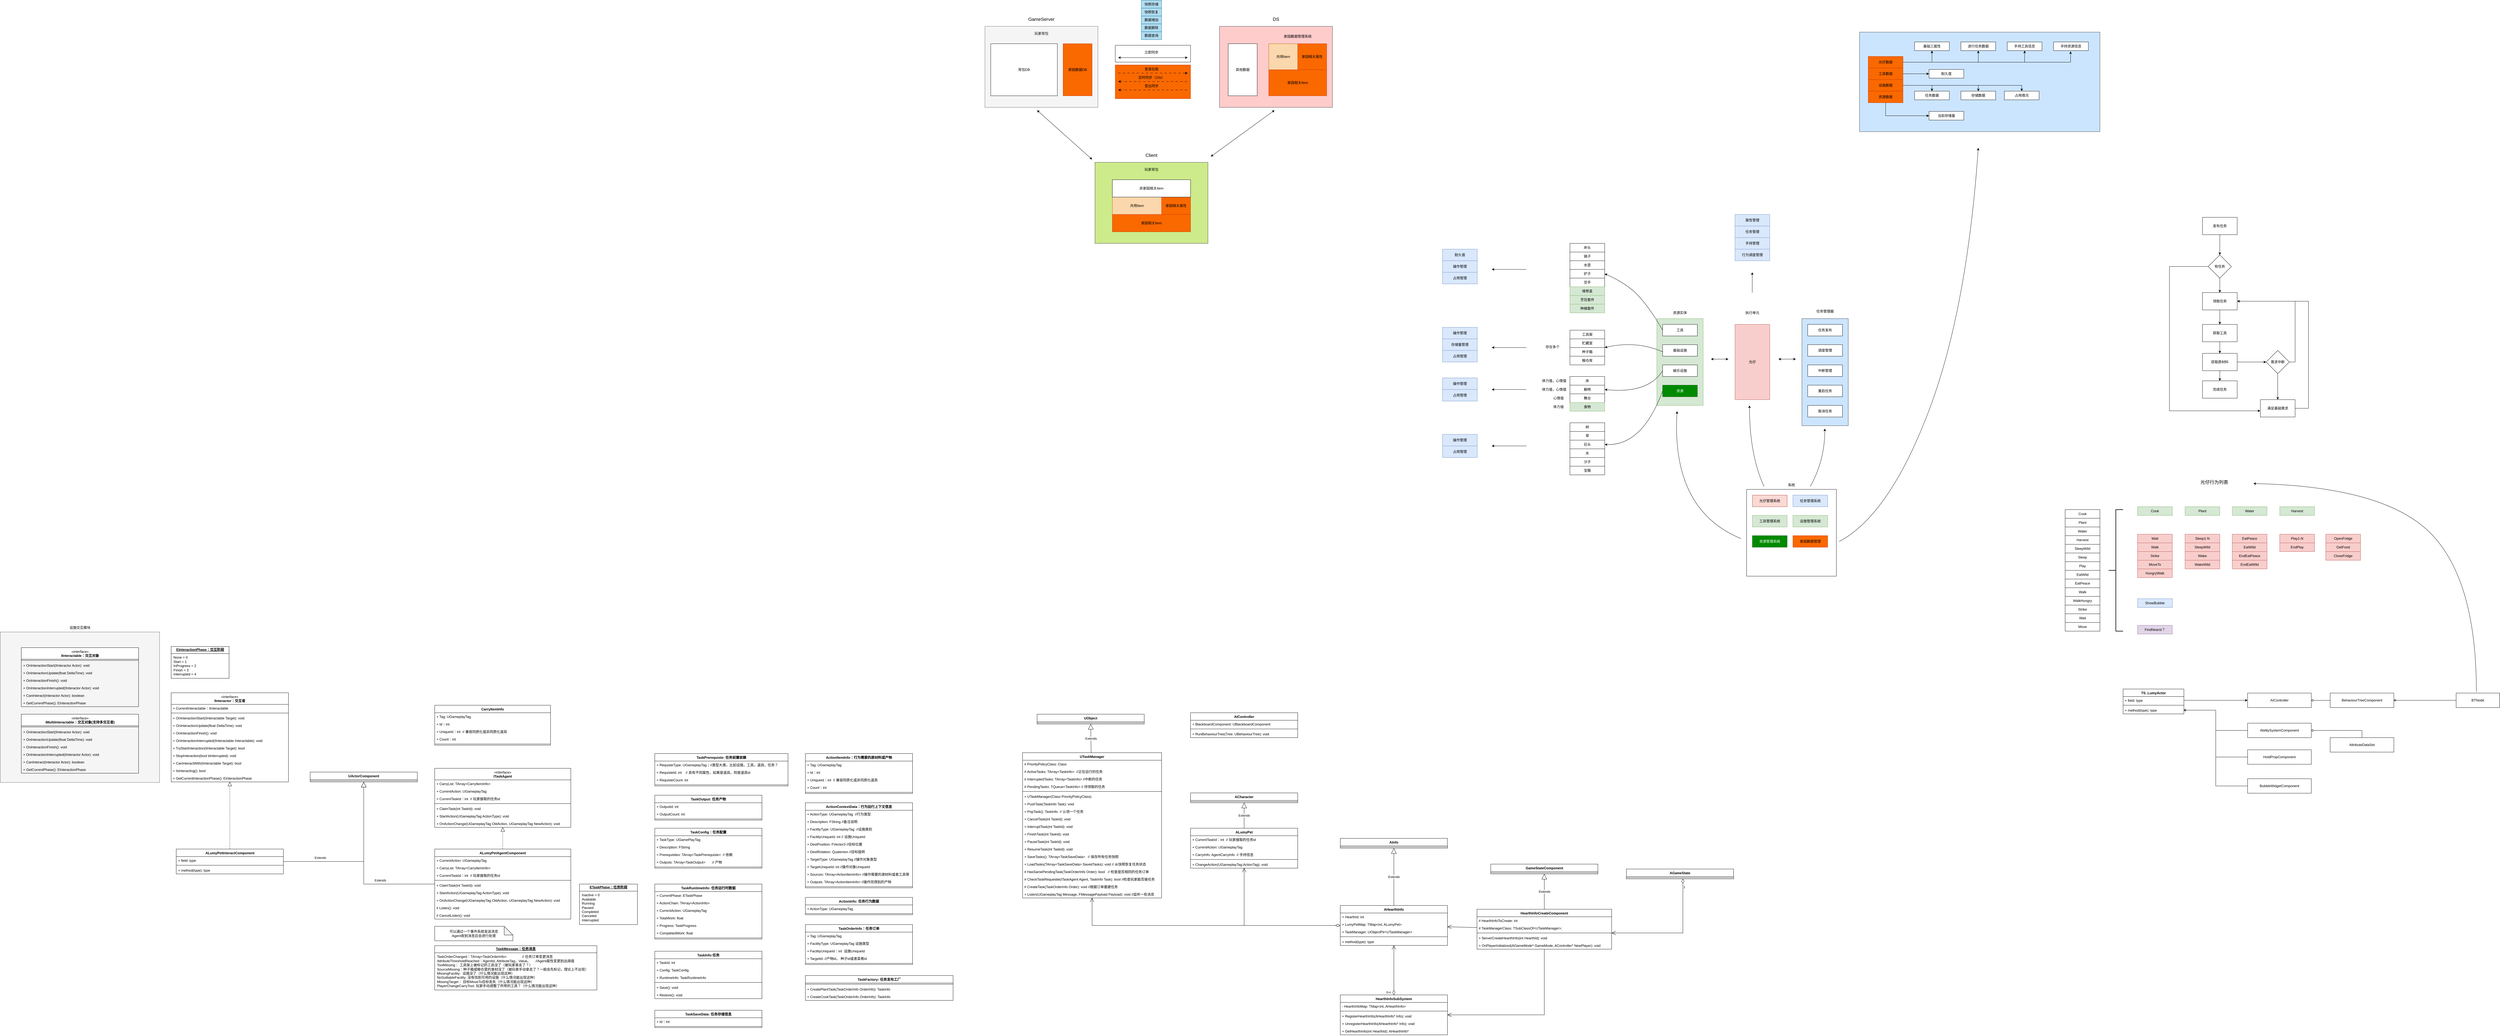 <mxfile version="24.8.0">
  <diagram name="第 1 页" id="5eV_PeWOVMfrEkiUqKK2">
    <mxGraphModel dx="5109" dy="500" grid="1" gridSize="10" guides="1" tooltips="1" connect="1" arrows="1" fold="1" page="1" pageScale="1" pageWidth="827" pageHeight="1169" math="0" shadow="0">
      <root>
        <mxCell id="0" />
        <mxCell id="1" parent="0" />
        <mxCell id="wLu8nDb_s4TKoQT4P46L-83" value="" style="rounded=0;whiteSpace=wrap;html=1;fillColor=#d5e8d4;strokeColor=#82b366;" parent="1" vertex="1">
          <mxGeometry x="1810" y="1340" width="160" height="300" as="geometry" />
        </mxCell>
        <mxCell id="wLu8nDb_s4TKoQT4P46L-47" value="" style="group" parent="1" vertex="1" connectable="0">
          <mxGeometry x="-130" y="760" width="390" height="320" as="geometry" />
        </mxCell>
        <mxCell id="wLu8nDb_s4TKoQT4P46L-7" value="" style="rounded=0;whiteSpace=wrap;html=1;fillColor=#cdeb8b;strokeColor=#36393d;" parent="wLu8nDb_s4TKoQT4P46L-47" vertex="1">
          <mxGeometry y="40" width="390" height="280" as="geometry" />
        </mxCell>
        <mxCell id="wLu8nDb_s4TKoQT4P46L-1" value="共用Item" style="rounded=0;whiteSpace=wrap;html=1;fillColor=#fad7ac;strokeColor=#b46504;" parent="wLu8nDb_s4TKoQT4P46L-47" vertex="1">
          <mxGeometry x="60" y="160" width="170" height="60" as="geometry" />
        </mxCell>
        <mxCell id="wLu8nDb_s4TKoQT4P46L-2" value="家园相关Item" style="rounded=0;whiteSpace=wrap;html=1;fillColor=#fa6800;strokeColor=#C73500;fontColor=#000000;" parent="wLu8nDb_s4TKoQT4P46L-47" vertex="1">
          <mxGeometry x="60" y="220" width="270" height="60" as="geometry" />
        </mxCell>
        <mxCell id="wLu8nDb_s4TKoQT4P46L-5" value="玩家背包" style="text;html=1;align=center;verticalAlign=middle;whiteSpace=wrap;rounded=0;" parent="wLu8nDb_s4TKoQT4P46L-47" vertex="1">
          <mxGeometry x="140" y="50" width="110" height="30" as="geometry" />
        </mxCell>
        <mxCell id="wLu8nDb_s4TKoQT4P46L-6" value="家园相关属性" style="rounded=0;whiteSpace=wrap;html=1;fillColor=#fa6800;strokeColor=#C73500;fontColor=#000000;" parent="wLu8nDb_s4TKoQT4P46L-47" vertex="1">
          <mxGeometry x="230" y="160" width="100" height="60" as="geometry" />
        </mxCell>
        <mxCell id="wLu8nDb_s4TKoQT4P46L-9" value="Client" style="text;html=1;align=center;verticalAlign=middle;whiteSpace=wrap;rounded=0;fontSize=16;" parent="wLu8nDb_s4TKoQT4P46L-47" vertex="1">
          <mxGeometry x="140" width="110" height="30" as="geometry" />
        </mxCell>
        <mxCell id="wLu8nDb_s4TKoQT4P46L-32" value="非家园相关Item" style="rounded=0;whiteSpace=wrap;html=1;" parent="wLu8nDb_s4TKoQT4P46L-47" vertex="1">
          <mxGeometry x="60" y="100" width="270" height="60" as="geometry" />
        </mxCell>
        <mxCell id="wLu8nDb_s4TKoQT4P46L-48" value="" style="group" parent="1" vertex="1" connectable="0">
          <mxGeometry x="-510" y="290" width="390" height="320" as="geometry" />
        </mxCell>
        <mxCell id="wLu8nDb_s4TKoQT4P46L-33" value="" style="rounded=0;whiteSpace=wrap;html=1;fillColor=#f5f5f5;strokeColor=#666666;fontColor=#333333;" parent="wLu8nDb_s4TKoQT4P46L-48" vertex="1">
          <mxGeometry y="40" width="390" height="280" as="geometry" />
        </mxCell>
        <mxCell id="wLu8nDb_s4TKoQT4P46L-36" value="玩家背包" style="text;html=1;align=center;verticalAlign=middle;whiteSpace=wrap;rounded=0;" parent="wLu8nDb_s4TKoQT4P46L-48" vertex="1">
          <mxGeometry x="140" y="50" width="110" height="30" as="geometry" />
        </mxCell>
        <mxCell id="wLu8nDb_s4TKoQT4P46L-37" value="家园数据DB" style="rounded=0;whiteSpace=wrap;html=1;fillColor=#fa6800;strokeColor=#C73500;fontColor=#000000;" parent="wLu8nDb_s4TKoQT4P46L-48" vertex="1">
          <mxGeometry x="270" y="100" width="100" height="180" as="geometry" />
        </mxCell>
        <mxCell id="wLu8nDb_s4TKoQT4P46L-38" value="GameServer" style="text;html=1;align=center;verticalAlign=middle;whiteSpace=wrap;rounded=0;fontSize=16;" parent="wLu8nDb_s4TKoQT4P46L-48" vertex="1">
          <mxGeometry x="140" width="110" height="30" as="geometry" />
        </mxCell>
        <mxCell id="wLu8nDb_s4TKoQT4P46L-39" value="背包DB" style="rounded=0;whiteSpace=wrap;html=1;" parent="wLu8nDb_s4TKoQT4P46L-48" vertex="1">
          <mxGeometry x="20" y="100" width="230" height="180" as="geometry" />
        </mxCell>
        <mxCell id="wLu8nDb_s4TKoQT4P46L-53" value="" style="endArrow=classic;startArrow=classic;html=1;rounded=0;" parent="1" edge="1">
          <mxGeometry width="50" height="50" relative="1" as="geometry">
            <mxPoint x="270" y="780" as="sourcePoint" />
            <mxPoint x="490" y="620" as="targetPoint" />
          </mxGeometry>
        </mxCell>
        <mxCell id="wLu8nDb_s4TKoQT4P46L-54" value="" style="endArrow=classic;startArrow=classic;html=1;rounded=0;" parent="1" edge="1">
          <mxGeometry width="50" height="50" relative="1" as="geometry">
            <mxPoint x="-140" y="790" as="sourcePoint" />
            <mxPoint x="-330" y="620" as="targetPoint" />
          </mxGeometry>
        </mxCell>
        <mxCell id="wLu8nDb_s4TKoQT4P46L-77" value="" style="group" parent="1" vertex="1" connectable="0">
          <mxGeometry x="2510" y="350" width="830" height="344" as="geometry" />
        </mxCell>
        <mxCell id="wLu8nDb_s4TKoQT4P46L-75" value="" style="rounded=0;whiteSpace=wrap;html=1;fillColor=#cce5ff;strokeColor=#36393d;" parent="wLu8nDb_s4TKoQT4P46L-77" vertex="1">
          <mxGeometry width="830" height="344" as="geometry" />
        </mxCell>
        <mxCell id="wLu8nDb_s4TKoQT4P46L-18" style="edgeStyle=orthogonalEdgeStyle;rounded=0;orthogonalLoop=1;jettySize=auto;html=1;exitX=1;exitY=0.5;exitDx=0;exitDy=0;entryX=0.5;entryY=1;entryDx=0;entryDy=0;" parent="wLu8nDb_s4TKoQT4P46L-77" source="wLu8nDb_s4TKoQT4P46L-3" target="wLu8nDb_s4TKoQT4P46L-13" edge="1">
          <mxGeometry relative="1" as="geometry" />
        </mxCell>
        <mxCell id="wLu8nDb_s4TKoQT4P46L-20" style="edgeStyle=orthogonalEdgeStyle;rounded=0;orthogonalLoop=1;jettySize=auto;html=1;exitX=1;exitY=0.5;exitDx=0;exitDy=0;entryX=0.5;entryY=1;entryDx=0;entryDy=0;" parent="wLu8nDb_s4TKoQT4P46L-77" source="wLu8nDb_s4TKoQT4P46L-3" target="wLu8nDb_s4TKoQT4P46L-19" edge="1">
          <mxGeometry relative="1" as="geometry" />
        </mxCell>
        <mxCell id="wLu8nDb_s4TKoQT4P46L-22" style="edgeStyle=orthogonalEdgeStyle;rounded=0;orthogonalLoop=1;jettySize=auto;html=1;exitX=1;exitY=0.5;exitDx=0;exitDy=0;entryX=0.5;entryY=1;entryDx=0;entryDy=0;" parent="wLu8nDb_s4TKoQT4P46L-77" source="wLu8nDb_s4TKoQT4P46L-3" target="wLu8nDb_s4TKoQT4P46L-21" edge="1">
          <mxGeometry relative="1" as="geometry" />
        </mxCell>
        <mxCell id="wLu8nDb_s4TKoQT4P46L-3" value="光仔数据" style="rounded=0;whiteSpace=wrap;html=1;fillColor=#fa6800;strokeColor=#C73500;fontColor=#000000;" parent="wLu8nDb_s4TKoQT4P46L-77" vertex="1">
          <mxGeometry x="30" y="84" width="120" height="40" as="geometry" />
        </mxCell>
        <mxCell id="wLu8nDb_s4TKoQT4P46L-15" style="edgeStyle=orthogonalEdgeStyle;rounded=0;orthogonalLoop=1;jettySize=auto;html=1;exitX=1;exitY=0.5;exitDx=0;exitDy=0;entryX=0.5;entryY=0;entryDx=0;entryDy=0;" parent="wLu8nDb_s4TKoQT4P46L-77" source="wLu8nDb_s4TKoQT4P46L-10" target="wLu8nDb_s4TKoQT4P46L-14" edge="1">
          <mxGeometry relative="1" as="geometry" />
        </mxCell>
        <mxCell id="wLu8nDb_s4TKoQT4P46L-17" style="edgeStyle=orthogonalEdgeStyle;rounded=0;orthogonalLoop=1;jettySize=auto;html=1;exitX=1;exitY=0.5;exitDx=0;exitDy=0;entryX=0.5;entryY=0;entryDx=0;entryDy=0;" parent="wLu8nDb_s4TKoQT4P46L-77" source="wLu8nDb_s4TKoQT4P46L-10" target="wLu8nDb_s4TKoQT4P46L-16" edge="1">
          <mxGeometry relative="1" as="geometry" />
        </mxCell>
        <mxCell id="wLu8nDb_s4TKoQT4P46L-31" style="edgeStyle=orthogonalEdgeStyle;rounded=0;orthogonalLoop=1;jettySize=auto;html=1;exitX=1;exitY=0.5;exitDx=0;exitDy=0;entryX=0.5;entryY=0;entryDx=0;entryDy=0;" parent="wLu8nDb_s4TKoQT4P46L-77" source="wLu8nDb_s4TKoQT4P46L-10" target="wLu8nDb_s4TKoQT4P46L-30" edge="1">
          <mxGeometry relative="1" as="geometry" />
        </mxCell>
        <mxCell id="wLu8nDb_s4TKoQT4P46L-10" value="设施数据" style="rounded=0;whiteSpace=wrap;html=1;fillColor=#fa6800;strokeColor=#C73500;fontColor=#000000;" parent="wLu8nDb_s4TKoQT4P46L-77" vertex="1">
          <mxGeometry x="30" y="164" width="120" height="40" as="geometry" />
        </mxCell>
        <mxCell id="wLu8nDb_s4TKoQT4P46L-28" style="edgeStyle=orthogonalEdgeStyle;rounded=0;orthogonalLoop=1;jettySize=auto;html=1;exitX=0.5;exitY=1;exitDx=0;exitDy=0;entryX=0;entryY=0.5;entryDx=0;entryDy=0;" parent="wLu8nDb_s4TKoQT4P46L-77" source="wLu8nDb_s4TKoQT4P46L-11" target="wLu8nDb_s4TKoQT4P46L-27" edge="1">
          <mxGeometry relative="1" as="geometry" />
        </mxCell>
        <mxCell id="wLu8nDb_s4TKoQT4P46L-11" value="资源数据" style="rounded=0;whiteSpace=wrap;html=1;fillColor=#fa6800;strokeColor=#C73500;fontColor=#000000;" parent="wLu8nDb_s4TKoQT4P46L-77" vertex="1">
          <mxGeometry x="30" y="204" width="120" height="40" as="geometry" />
        </mxCell>
        <mxCell id="wLu8nDb_s4TKoQT4P46L-26" style="edgeStyle=orthogonalEdgeStyle;rounded=0;orthogonalLoop=1;jettySize=auto;html=1;exitX=1;exitY=0.5;exitDx=0;exitDy=0;" parent="wLu8nDb_s4TKoQT4P46L-77" source="wLu8nDb_s4TKoQT4P46L-12" target="wLu8nDb_s4TKoQT4P46L-25" edge="1">
          <mxGeometry relative="1" as="geometry" />
        </mxCell>
        <mxCell id="wLu8nDb_s4TKoQT4P46L-12" value="工具数据" style="rounded=0;whiteSpace=wrap;html=1;fillColor=#fa6800;strokeColor=#C73500;fontColor=#000000;" parent="wLu8nDb_s4TKoQT4P46L-77" vertex="1">
          <mxGeometry x="30" y="124" width="120" height="40" as="geometry" />
        </mxCell>
        <mxCell id="wLu8nDb_s4TKoQT4P46L-13" value="基础三属性" style="rounded=0;whiteSpace=wrap;html=1;" parent="wLu8nDb_s4TKoQT4P46L-77" vertex="1">
          <mxGeometry x="190" y="34" width="120" height="30" as="geometry" />
        </mxCell>
        <mxCell id="wLu8nDb_s4TKoQT4P46L-14" value="任务数据" style="rounded=0;whiteSpace=wrap;html=1;" parent="wLu8nDb_s4TKoQT4P46L-77" vertex="1">
          <mxGeometry x="190" y="204" width="120" height="30" as="geometry" />
        </mxCell>
        <mxCell id="wLu8nDb_s4TKoQT4P46L-16" value="存储数据" style="rounded=0;whiteSpace=wrap;html=1;" parent="wLu8nDb_s4TKoQT4P46L-77" vertex="1">
          <mxGeometry x="350" y="204" width="120" height="30" as="geometry" />
        </mxCell>
        <mxCell id="wLu8nDb_s4TKoQT4P46L-19" value="进行任务数据" style="rounded=0;whiteSpace=wrap;html=1;" parent="wLu8nDb_s4TKoQT4P46L-77" vertex="1">
          <mxGeometry x="350" y="34" width="120" height="30" as="geometry" />
        </mxCell>
        <mxCell id="wLu8nDb_s4TKoQT4P46L-21" value="手持工具信息" style="rounded=0;whiteSpace=wrap;html=1;" parent="wLu8nDb_s4TKoQT4P46L-77" vertex="1">
          <mxGeometry x="510" y="34" width="120" height="30" as="geometry" />
        </mxCell>
        <mxCell id="wLu8nDb_s4TKoQT4P46L-23" value="手持资源信息" style="rounded=0;whiteSpace=wrap;html=1;" parent="wLu8nDb_s4TKoQT4P46L-77" vertex="1">
          <mxGeometry x="670" y="34" width="120" height="30" as="geometry" />
        </mxCell>
        <mxCell id="wLu8nDb_s4TKoQT4P46L-24" style="edgeStyle=orthogonalEdgeStyle;rounded=0;orthogonalLoop=1;jettySize=auto;html=1;exitX=1;exitY=0.5;exitDx=0;exitDy=0;entryX=0.489;entryY=1.084;entryDx=0;entryDy=0;entryPerimeter=0;" parent="wLu8nDb_s4TKoQT4P46L-77" source="wLu8nDb_s4TKoQT4P46L-3" target="wLu8nDb_s4TKoQT4P46L-23" edge="1">
          <mxGeometry relative="1" as="geometry" />
        </mxCell>
        <mxCell id="wLu8nDb_s4TKoQT4P46L-25" value="耐久度" style="rounded=0;whiteSpace=wrap;html=1;" parent="wLu8nDb_s4TKoQT4P46L-77" vertex="1">
          <mxGeometry x="240" y="129" width="120" height="30" as="geometry" />
        </mxCell>
        <mxCell id="wLu8nDb_s4TKoQT4P46L-27" value="当前存储量" style="rounded=0;whiteSpace=wrap;html=1;" parent="wLu8nDb_s4TKoQT4P46L-77" vertex="1">
          <mxGeometry x="240" y="274" width="120" height="30" as="geometry" />
        </mxCell>
        <mxCell id="wLu8nDb_s4TKoQT4P46L-30" value="占用情况" style="rounded=0;whiteSpace=wrap;html=1;" parent="wLu8nDb_s4TKoQT4P46L-77" vertex="1">
          <mxGeometry x="500" y="204" width="120" height="30" as="geometry" />
        </mxCell>
        <mxCell id="wLu8nDb_s4TKoQT4P46L-79" value="娱乐设施" style="rounded=0;whiteSpace=wrap;html=1;" parent="1" vertex="1">
          <mxGeometry x="1830" y="1500" width="120" height="40" as="geometry" />
        </mxCell>
        <mxCell id="wLu8nDb_s4TKoQT4P46L-80" value="资源" style="rounded=0;whiteSpace=wrap;html=1;fillColor=#008a00;fontColor=#ffffff;strokeColor=#005700;" parent="1" vertex="1">
          <mxGeometry x="1830" y="1570" width="120" height="40" as="geometry" />
        </mxCell>
        <mxCell id="wLu8nDb_s4TKoQT4P46L-81" value="工具" style="rounded=0;whiteSpace=wrap;html=1;" parent="1" vertex="1">
          <mxGeometry x="1830" y="1360" width="120" height="40" as="geometry" />
        </mxCell>
        <mxCell id="wLu8nDb_s4TKoQT4P46L-82" value="基础设施" style="rounded=0;whiteSpace=wrap;html=1;" parent="1" vertex="1">
          <mxGeometry x="1830" y="1430" width="120" height="40" as="geometry" />
        </mxCell>
        <mxCell id="wLu8nDb_s4TKoQT4P46L-84" value="资源实体" style="text;html=1;align=center;verticalAlign=middle;whiteSpace=wrap;rounded=0;" parent="1" vertex="1">
          <mxGeometry x="1860" y="1305" width="60" height="30" as="geometry" />
        </mxCell>
        <mxCell id="wLu8nDb_s4TKoQT4P46L-114" value="树" style="rounded=0;whiteSpace=wrap;html=1;" parent="1" vertex="1">
          <mxGeometry x="1510" y="1700" width="120" height="30" as="geometry" />
        </mxCell>
        <mxCell id="wLu8nDb_s4TKoQT4P46L-123" value="石头" style="rounded=0;whiteSpace=wrap;html=1;" parent="1" vertex="1">
          <mxGeometry x="1510" y="1760" width="120" height="30" as="geometry" />
        </mxCell>
        <mxCell id="wLu8nDb_s4TKoQT4P46L-124" value="宝箱" style="rounded=0;whiteSpace=wrap;html=1;" parent="1" vertex="1">
          <mxGeometry x="1510" y="1850" width="120" height="30" as="geometry" />
        </mxCell>
        <mxCell id="wLu8nDb_s4TKoQT4P46L-125" value="水" style="rounded=0;whiteSpace=wrap;html=1;" parent="1" vertex="1">
          <mxGeometry x="1510" y="1790" width="120" height="30" as="geometry" />
        </mxCell>
        <mxCell id="wLu8nDb_s4TKoQT4P46L-126" value="沙子" style="rounded=0;whiteSpace=wrap;html=1;" parent="1" vertex="1">
          <mxGeometry x="1510" y="1820" width="120" height="30" as="geometry" />
        </mxCell>
        <mxCell id="wLu8nDb_s4TKoQT4P46L-127" value="草" style="rounded=0;whiteSpace=wrap;html=1;" parent="1" vertex="1">
          <mxGeometry x="1510" y="1730" width="120" height="30" as="geometry" />
        </mxCell>
        <mxCell id="wLu8nDb_s4TKoQT4P46L-134" value="" style="group" parent="1" vertex="1" connectable="0">
          <mxGeometry x="1510" y="1080" width="120" height="240" as="geometry" />
        </mxCell>
        <mxCell id="wLu8nDb_s4TKoQT4P46L-108" value="斧头" style="rounded=0;whiteSpace=wrap;html=1;" parent="wLu8nDb_s4TKoQT4P46L-134" vertex="1">
          <mxGeometry width="120" height="30" as="geometry" />
        </mxCell>
        <mxCell id="wLu8nDb_s4TKoQT4P46L-109" value="镐子" style="rounded=0;whiteSpace=wrap;html=1;" parent="wLu8nDb_s4TKoQT4P46L-134" vertex="1">
          <mxGeometry y="30" width="120" height="30" as="geometry" />
        </mxCell>
        <mxCell id="wLu8nDb_s4TKoQT4P46L-110" value="水壶" style="rounded=0;whiteSpace=wrap;html=1;" parent="wLu8nDb_s4TKoQT4P46L-134" vertex="1">
          <mxGeometry y="60" width="120" height="30" as="geometry" />
        </mxCell>
        <mxCell id="wLu8nDb_s4TKoQT4P46L-111" value="铲子" style="rounded=0;whiteSpace=wrap;html=1;" parent="wLu8nDb_s4TKoQT4P46L-134" vertex="1">
          <mxGeometry y="90" width="120" height="30" as="geometry" />
        </mxCell>
        <mxCell id="wLu8nDb_s4TKoQT4P46L-119" value="空手" style="rounded=0;whiteSpace=wrap;html=1;" parent="wLu8nDb_s4TKoQT4P46L-134" vertex="1">
          <mxGeometry y="120" width="120" height="30" as="geometry" />
        </mxCell>
        <mxCell id="wLu8nDb_s4TKoQT4P46L-120" value="维修盒" style="rounded=0;whiteSpace=wrap;html=1;fillColor=#d5e8d4;strokeColor=#82b366;" parent="wLu8nDb_s4TKoQT4P46L-134" vertex="1">
          <mxGeometry y="150" width="120" height="30" as="geometry" />
        </mxCell>
        <mxCell id="wLu8nDb_s4TKoQT4P46L-121" value="烹饪套件" style="rounded=0;whiteSpace=wrap;html=1;fillColor=#d5e8d4;strokeColor=#82b366;" parent="wLu8nDb_s4TKoQT4P46L-134" vertex="1">
          <mxGeometry y="180" width="120" height="30" as="geometry" />
        </mxCell>
        <mxCell id="wLu8nDb_s4TKoQT4P46L-122" value="种植套件" style="rounded=0;whiteSpace=wrap;html=1;fillColor=#d5e8d4;strokeColor=#82b366;" parent="wLu8nDb_s4TKoQT4P46L-134" vertex="1">
          <mxGeometry y="210" width="120" height="30" as="geometry" />
        </mxCell>
        <mxCell id="wLu8nDb_s4TKoQT4P46L-162" value="" style="endArrow=classic;html=1;rounded=0;" parent="wLu8nDb_s4TKoQT4P46L-134" edge="1">
          <mxGeometry width="50" height="50" relative="1" as="geometry">
            <mxPoint x="-150" y="90" as="sourcePoint" />
            <mxPoint x="-270" y="90" as="targetPoint" />
          </mxGeometry>
        </mxCell>
        <mxCell id="wLu8nDb_s4TKoQT4P46L-136" value="" style="curved=1;endArrow=classic;html=1;rounded=0;exitX=0;exitY=0.5;exitDx=0;exitDy=0;entryX=1;entryY=0.5;entryDx=0;entryDy=0;" parent="1" source="wLu8nDb_s4TKoQT4P46L-81" target="wLu8nDb_s4TKoQT4P46L-111" edge="1">
          <mxGeometry width="50" height="50" relative="1" as="geometry">
            <mxPoint x="1960" y="1300" as="sourcePoint" />
            <mxPoint x="1643.76" y="1355.23" as="targetPoint" />
            <Array as="points">
              <mxPoint x="1790" y="1310" />
              <mxPoint x="1710" y="1220" />
            </Array>
          </mxGeometry>
        </mxCell>
        <mxCell id="wLu8nDb_s4TKoQT4P46L-139" value="" style="curved=1;endArrow=classic;html=1;rounded=0;exitX=0;exitY=0.5;exitDx=0;exitDy=0;entryX=1;entryY=0.5;entryDx=0;entryDy=0;" parent="1" source="wLu8nDb_s4TKoQT4P46L-80" target="wLu8nDb_s4TKoQT4P46L-123" edge="1">
          <mxGeometry width="50" height="50" relative="1" as="geometry">
            <mxPoint x="1830" y="1754.77" as="sourcePoint" />
            <mxPoint x="1636" y="1860" as="targetPoint" />
            <Array as="points">
              <mxPoint x="1760" y="1780" />
            </Array>
          </mxGeometry>
        </mxCell>
        <mxCell id="wLu8nDb_s4TKoQT4P46L-138" value="" style="curved=1;endArrow=classic;html=1;rounded=0;exitX=-0.015;exitY=0.613;exitDx=0;exitDy=0;exitPerimeter=0;entryX=1;entryY=0;entryDx=0;entryDy=0;" parent="1" target="wLu8nDb_s4TKoQT4P46L-105" edge="1">
          <mxGeometry width="50" height="50" relative="1" as="geometry">
            <mxPoint x="1831" y="1455" as="sourcePoint" />
            <mxPoint x="1633" y="1375" as="targetPoint" />
            <Array as="points">
              <mxPoint x="1740" y="1415" />
            </Array>
          </mxGeometry>
        </mxCell>
        <mxCell id="wLu8nDb_s4TKoQT4P46L-140" value="光仔" style="rounded=0;whiteSpace=wrap;html=1;fillColor=#f8cecc;strokeColor=#b85450;" parent="1" vertex="1">
          <mxGeometry x="2080" y="1360" width="120" height="260" as="geometry" />
        </mxCell>
        <mxCell id="wLu8nDb_s4TKoQT4P46L-141" value="执行单元" style="text;html=1;align=center;verticalAlign=middle;whiteSpace=wrap;rounded=0;" parent="1" vertex="1">
          <mxGeometry x="2110" y="1305" width="60" height="30" as="geometry" />
        </mxCell>
        <mxCell id="wLu8nDb_s4TKoQT4P46L-143" value="" style="endArrow=classic;startArrow=classic;html=1;rounded=0;" parent="1" edge="1">
          <mxGeometry width="50" height="50" relative="1" as="geometry">
            <mxPoint x="1997" y="1480" as="sourcePoint" />
            <mxPoint x="2057" y="1480" as="targetPoint" />
          </mxGeometry>
        </mxCell>
        <mxCell id="wLu8nDb_s4TKoQT4P46L-144" value="" style="group" parent="1" vertex="1" connectable="0">
          <mxGeometry x="2311" y="1300" width="160" height="410" as="geometry" />
        </mxCell>
        <mxCell id="wLu8nDb_s4TKoQT4P46L-93" value="" style="rounded=0;whiteSpace=wrap;html=1;fillColor=#cce5ff;strokeColor=#36393d;" parent="wLu8nDb_s4TKoQT4P46L-144" vertex="1">
          <mxGeometry y="40" width="160" height="370" as="geometry" />
        </mxCell>
        <mxCell id="wLu8nDb_s4TKoQT4P46L-94" value="任务发布" style="rounded=0;whiteSpace=wrap;html=1;" parent="wLu8nDb_s4TKoQT4P46L-144" vertex="1">
          <mxGeometry x="20" y="60" width="120" height="40" as="geometry" />
        </mxCell>
        <mxCell id="wLu8nDb_s4TKoQT4P46L-95" value="重启任务" style="rounded=0;whiteSpace=wrap;html=1;" parent="wLu8nDb_s4TKoQT4P46L-144" vertex="1">
          <mxGeometry x="20" y="270" width="120" height="40" as="geometry" />
        </mxCell>
        <mxCell id="wLu8nDb_s4TKoQT4P46L-96" value="取消任务" style="rounded=0;whiteSpace=wrap;html=1;" parent="wLu8nDb_s4TKoQT4P46L-144" vertex="1">
          <mxGeometry x="20" y="340" width="120" height="40" as="geometry" />
        </mxCell>
        <mxCell id="wLu8nDb_s4TKoQT4P46L-97" value="调度管理" style="rounded=0;whiteSpace=wrap;html=1;" parent="wLu8nDb_s4TKoQT4P46L-144" vertex="1">
          <mxGeometry x="20" y="130" width="120" height="40" as="geometry" />
        </mxCell>
        <mxCell id="wLu8nDb_s4TKoQT4P46L-98" value="中断管理" style="rounded=0;whiteSpace=wrap;html=1;" parent="wLu8nDb_s4TKoQT4P46L-144" vertex="1">
          <mxGeometry x="20" y="200" width="120" height="40" as="geometry" />
        </mxCell>
        <mxCell id="wLu8nDb_s4TKoQT4P46L-99" value="任务管理器" style="text;html=1;align=center;verticalAlign=middle;whiteSpace=wrap;rounded=0;" parent="wLu8nDb_s4TKoQT4P46L-144" vertex="1">
          <mxGeometry x="45" width="70" height="30" as="geometry" />
        </mxCell>
        <mxCell id="wLu8nDb_s4TKoQT4P46L-145" value="" style="endArrow=classic;startArrow=classic;html=1;rounded=0;" parent="1" edge="1">
          <mxGeometry width="50" height="50" relative="1" as="geometry">
            <mxPoint x="2230" y="1480" as="sourcePoint" />
            <mxPoint x="2290" y="1480" as="targetPoint" />
          </mxGeometry>
        </mxCell>
        <mxCell id="wLu8nDb_s4TKoQT4P46L-146" value="" style="group" parent="1" vertex="1" connectable="0">
          <mxGeometry x="300" y="290" width="390" height="320" as="geometry" />
        </mxCell>
        <mxCell id="wLu8nDb_s4TKoQT4P46L-40" value="" style="rounded=0;whiteSpace=wrap;html=1;fillColor=#ffcccc;strokeColor=#36393d;" parent="wLu8nDb_s4TKoQT4P46L-146" vertex="1">
          <mxGeometry y="40" width="390" height="280" as="geometry" />
        </mxCell>
        <mxCell id="wLu8nDb_s4TKoQT4P46L-41" value="共用Item" style="rounded=0;whiteSpace=wrap;html=1;fillColor=#fad7ac;strokeColor=#b46504;" parent="wLu8nDb_s4TKoQT4P46L-146" vertex="1">
          <mxGeometry x="170" y="100" width="100" height="90" as="geometry" />
        </mxCell>
        <mxCell id="wLu8nDb_s4TKoQT4P46L-42" value="家园相关Item" style="rounded=0;whiteSpace=wrap;html=1;fillColor=#fa6800;strokeColor=#C73500;fontColor=#000000;" parent="wLu8nDb_s4TKoQT4P46L-146" vertex="1">
          <mxGeometry x="170" y="190" width="200" height="90" as="geometry" />
        </mxCell>
        <mxCell id="wLu8nDb_s4TKoQT4P46L-43" value="家园数据管理系统" style="text;html=1;align=center;verticalAlign=middle;whiteSpace=wrap;rounded=0;" parent="wLu8nDb_s4TKoQT4P46L-146" vertex="1">
          <mxGeometry x="215" y="60" width="110" height="30" as="geometry" />
        </mxCell>
        <mxCell id="wLu8nDb_s4TKoQT4P46L-44" value="家园相关属性" style="rounded=0;whiteSpace=wrap;html=1;fillColor=#fa6800;strokeColor=#C73500;fontColor=#000000;" parent="wLu8nDb_s4TKoQT4P46L-146" vertex="1">
          <mxGeometry x="270" y="100" width="100" height="90" as="geometry" />
        </mxCell>
        <mxCell id="wLu8nDb_s4TKoQT4P46L-45" value="DS" style="text;html=1;align=center;verticalAlign=middle;whiteSpace=wrap;rounded=0;fontSize=16;" parent="wLu8nDb_s4TKoQT4P46L-146" vertex="1">
          <mxGeometry x="140" width="110" height="30" as="geometry" />
        </mxCell>
        <mxCell id="wLu8nDb_s4TKoQT4P46L-49" value="其他数据" style="rounded=0;whiteSpace=wrap;html=1;" parent="wLu8nDb_s4TKoQT4P46L-146" vertex="1">
          <mxGeometry x="30" y="100" width="100" height="180" as="geometry" />
        </mxCell>
        <mxCell id="wLu8nDb_s4TKoQT4P46L-147" value="" style="group" parent="1" vertex="1" connectable="0">
          <mxGeometry x="-60" y="240" width="260" height="340" as="geometry" />
        </mxCell>
        <mxCell id="wLu8nDb_s4TKoQT4P46L-73" value="" style="rounded=0;whiteSpace=wrap;html=1;" parent="wLu8nDb_s4TKoQT4P46L-147" vertex="1">
          <mxGeometry y="155.429" width="260" height="58.286" as="geometry" />
        </mxCell>
        <mxCell id="wLu8nDb_s4TKoQT4P46L-72" value="" style="rounded=0;whiteSpace=wrap;html=1;fillColor=#fa6800;strokeColor=#C73500;fontColor=#000000;" parent="wLu8nDb_s4TKoQT4P46L-147" vertex="1">
          <mxGeometry y="223.429" width="260" height="116.571" as="geometry" />
        </mxCell>
        <mxCell id="wLu8nDb_s4TKoQT4P46L-55" value="" style="endArrow=classic;startArrow=classic;html=1;rounded=0;" parent="wLu8nDb_s4TKoQT4P46L-147" edge="1">
          <mxGeometry width="50" height="50" relative="1" as="geometry">
            <mxPoint x="10" y="198.171" as="sourcePoint" />
            <mxPoint x="250" y="198.171" as="targetPoint" />
          </mxGeometry>
        </mxCell>
        <mxCell id="wLu8nDb_s4TKoQT4P46L-62" value="" style="group;fillColor=#b1ddf0;strokeColor=#10739e;" parent="wLu8nDb_s4TKoQT4P46L-147" vertex="1" connectable="0">
          <mxGeometry x="90" width="70" height="136" as="geometry" />
        </mxCell>
        <mxCell id="wLu8nDb_s4TKoQT4P46L-50" value="快照存储" style="rounded=0;whiteSpace=wrap;html=1;fillColor=#b1ddf0;strokeColor=#10739e;" parent="wLu8nDb_s4TKoQT4P46L-62" vertex="1">
          <mxGeometry width="70" height="27.2" as="geometry" />
        </mxCell>
        <mxCell id="wLu8nDb_s4TKoQT4P46L-56" value="快照恢复" style="rounded=0;whiteSpace=wrap;html=1;fillColor=#b1ddf0;strokeColor=#10739e;" parent="wLu8nDb_s4TKoQT4P46L-62" vertex="1">
          <mxGeometry y="27.2" width="70" height="27.2" as="geometry" />
        </mxCell>
        <mxCell id="wLu8nDb_s4TKoQT4P46L-57" value="数据增加" style="rounded=0;whiteSpace=wrap;html=1;fillColor=#b1ddf0;strokeColor=#10739e;" parent="wLu8nDb_s4TKoQT4P46L-62" vertex="1">
          <mxGeometry y="54.4" width="70" height="27.2" as="geometry" />
        </mxCell>
        <mxCell id="wLu8nDb_s4TKoQT4P46L-58" value="数据删除" style="rounded=0;whiteSpace=wrap;html=1;fillColor=#b1ddf0;strokeColor=#10739e;" parent="wLu8nDb_s4TKoQT4P46L-62" vertex="1">
          <mxGeometry y="81.6" width="70" height="27.2" as="geometry" />
        </mxCell>
        <mxCell id="wLu8nDb_s4TKoQT4P46L-59" value="数据查询" style="rounded=0;whiteSpace=wrap;html=1;fillColor=#b1ddf0;strokeColor=#10739e;" parent="wLu8nDb_s4TKoQT4P46L-62" vertex="1">
          <mxGeometry y="108.8" width="70" height="27.2" as="geometry" />
        </mxCell>
        <mxCell id="wLu8nDb_s4TKoQT4P46L-65" value="" style="endArrow=none;startArrow=classic;html=1;rounded=0;startFill=1;dashed=1;dashPattern=8 8;" parent="wLu8nDb_s4TKoQT4P46L-147" edge="1">
          <mxGeometry width="50" height="50" relative="1" as="geometry">
            <mxPoint x="10" y="280.743" as="sourcePoint" />
            <mxPoint x="250" y="280.743" as="targetPoint" />
          </mxGeometry>
        </mxCell>
        <mxCell id="wLu8nDb_s4TKoQT4P46L-66" value="立即同步" style="text;html=1;align=center;verticalAlign=middle;whiteSpace=wrap;rounded=0;" parent="wLu8nDb_s4TKoQT4P46L-147" vertex="1">
          <mxGeometry x="95" y="165.143" width="60" height="29.143" as="geometry" />
        </mxCell>
        <mxCell id="wLu8nDb_s4TKoQT4P46L-67" value="定时同步（10s）" style="text;html=1;align=center;verticalAlign=middle;whiteSpace=wrap;rounded=0;" parent="wLu8nDb_s4TKoQT4P46L-147" vertex="1">
          <mxGeometry x="72.5" y="252.571" width="105" height="29.143" as="geometry" />
        </mxCell>
        <mxCell id="wLu8nDb_s4TKoQT4P46L-68" value="" style="endArrow=classic;startArrow=none;html=1;rounded=0;startFill=0;dashed=1;dashPattern=8 8;endFill=1;" parent="wLu8nDb_s4TKoQT4P46L-147" edge="1">
          <mxGeometry width="50" height="50" relative="1" as="geometry">
            <mxPoint x="10" y="251.6" as="sourcePoint" />
            <mxPoint x="250" y="251.6" as="targetPoint" />
          </mxGeometry>
        </mxCell>
        <mxCell id="wLu8nDb_s4TKoQT4P46L-69" value="登录拉取" style="text;html=1;align=center;verticalAlign=middle;whiteSpace=wrap;rounded=0;" parent="wLu8nDb_s4TKoQT4P46L-147" vertex="1">
          <mxGeometry x="72.5" y="223.429" width="105" height="29.143" as="geometry" />
        </mxCell>
        <mxCell id="wLu8nDb_s4TKoQT4P46L-70" value="" style="endArrow=none;startArrow=classic;html=1;rounded=0;startFill=1;dashed=1;dashPattern=8 8;" parent="wLu8nDb_s4TKoQT4P46L-147" edge="1">
          <mxGeometry width="50" height="50" relative="1" as="geometry">
            <mxPoint x="10" y="309.886" as="sourcePoint" />
            <mxPoint x="250" y="309.886" as="targetPoint" />
          </mxGeometry>
        </mxCell>
        <mxCell id="wLu8nDb_s4TKoQT4P46L-71" value="登出同步" style="text;html=1;align=center;verticalAlign=middle;whiteSpace=wrap;rounded=0;" parent="wLu8nDb_s4TKoQT4P46L-147" vertex="1">
          <mxGeometry x="72.5" y="281.714" width="105" height="29.143" as="geometry" />
        </mxCell>
        <mxCell id="wLu8nDb_s4TKoQT4P46L-137" value="" style="curved=1;endArrow=classic;html=1;rounded=0;exitX=0;exitY=0.5;exitDx=0;exitDy=0;entryX=1;entryY=0.5;entryDx=0;entryDy=0;" parent="1" source="wLu8nDb_s4TKoQT4P46L-79" target="wLu8nDb_s4TKoQT4P46L-102" edge="1">
          <mxGeometry width="50" height="50" relative="1" as="geometry">
            <mxPoint x="1820.24" y="1585" as="sourcePoint" />
            <mxPoint x="1630" y="1610" as="targetPoint" />
            <Array as="points">
              <mxPoint x="1780" y="1600" />
            </Array>
          </mxGeometry>
        </mxCell>
        <mxCell id="wLu8nDb_s4TKoQT4P46L-151" value="属性管理" style="rounded=0;whiteSpace=wrap;html=1;fillColor=#dae8fc;strokeColor=#6c8ebf;" parent="1" vertex="1">
          <mxGeometry x="2080" y="980" width="120" height="40" as="geometry" />
        </mxCell>
        <mxCell id="wLu8nDb_s4TKoQT4P46L-153" value="任务管理" style="rounded=0;whiteSpace=wrap;html=1;fillColor=#dae8fc;strokeColor=#6c8ebf;" parent="1" vertex="1">
          <mxGeometry x="2080" y="1020" width="120" height="40" as="geometry" />
        </mxCell>
        <mxCell id="wLu8nDb_s4TKoQT4P46L-154" value="手持管理" style="rounded=0;whiteSpace=wrap;html=1;fillColor=#dae8fc;strokeColor=#6c8ebf;" parent="1" vertex="1">
          <mxGeometry x="2080" y="1060" width="120" height="40" as="geometry" />
        </mxCell>
        <mxCell id="wLu8nDb_s4TKoQT4P46L-155" value="行为调度管理" style="rounded=0;whiteSpace=wrap;html=1;fillColor=#dae8fc;strokeColor=#6c8ebf;" parent="1" vertex="1">
          <mxGeometry x="2080" y="1100" width="120" height="40" as="geometry" />
        </mxCell>
        <mxCell id="wLu8nDb_s4TKoQT4P46L-156" value="" style="endArrow=classic;html=1;rounded=0;" parent="1" edge="1">
          <mxGeometry width="50" height="50" relative="1" as="geometry">
            <mxPoint x="2139.5" y="1250" as="sourcePoint" />
            <mxPoint x="2139.5" y="1180" as="targetPoint" />
          </mxGeometry>
        </mxCell>
        <mxCell id="wLu8nDb_s4TKoQT4P46L-157" value="耐久值" style="rounded=0;whiteSpace=wrap;html=1;fillColor=#dae8fc;strokeColor=#6c8ebf;" parent="1" vertex="1">
          <mxGeometry x="1070" y="1100" width="120" height="40" as="geometry" />
        </mxCell>
        <mxCell id="wLu8nDb_s4TKoQT4P46L-158" value="操作管理" style="rounded=0;whiteSpace=wrap;html=1;fillColor=#dae8fc;strokeColor=#6c8ebf;" parent="1" vertex="1">
          <mxGeometry x="1070" y="1140" width="120" height="40" as="geometry" />
        </mxCell>
        <mxCell id="wLu8nDb_s4TKoQT4P46L-161" value="占用管理" style="rounded=0;whiteSpace=wrap;html=1;fillColor=#dae8fc;strokeColor=#6c8ebf;" parent="1" vertex="1">
          <mxGeometry x="1070" y="1180" width="120" height="40" as="geometry" />
        </mxCell>
        <mxCell id="wLu8nDb_s4TKoQT4P46L-163" value="" style="endArrow=classic;html=1;rounded=0;" parent="1" edge="1">
          <mxGeometry width="50" height="50" relative="1" as="geometry">
            <mxPoint x="1360" y="1440" as="sourcePoint" />
            <mxPoint x="1240" y="1440" as="targetPoint" />
          </mxGeometry>
        </mxCell>
        <mxCell id="wLu8nDb_s4TKoQT4P46L-165" value="操作管理" style="rounded=0;whiteSpace=wrap;html=1;fillColor=#dae8fc;strokeColor=#6c8ebf;" parent="1" vertex="1">
          <mxGeometry x="1070" y="1370" width="120" height="40" as="geometry" />
        </mxCell>
        <mxCell id="wLu8nDb_s4TKoQT4P46L-166" value="占用管理" style="rounded=0;whiteSpace=wrap;html=1;fillColor=#dae8fc;strokeColor=#6c8ebf;" parent="1" vertex="1">
          <mxGeometry x="1070" y="1450" width="120" height="40" as="geometry" />
        </mxCell>
        <mxCell id="wLu8nDb_s4TKoQT4P46L-167" value="" style="endArrow=classic;html=1;rounded=0;" parent="1" edge="1">
          <mxGeometry width="50" height="50" relative="1" as="geometry">
            <mxPoint x="1360" y="1585" as="sourcePoint" />
            <mxPoint x="1240" y="1585" as="targetPoint" />
          </mxGeometry>
        </mxCell>
        <mxCell id="wLu8nDb_s4TKoQT4P46L-168" value="操作管理" style="rounded=0;whiteSpace=wrap;html=1;fillColor=#dae8fc;strokeColor=#6c8ebf;" parent="1" vertex="1">
          <mxGeometry x="1070" y="1545" width="120" height="40" as="geometry" />
        </mxCell>
        <mxCell id="wLu8nDb_s4TKoQT4P46L-169" value="占用管理" style="rounded=0;whiteSpace=wrap;html=1;fillColor=#dae8fc;strokeColor=#6c8ebf;" parent="1" vertex="1">
          <mxGeometry x="1070" y="1585" width="120" height="40" as="geometry" />
        </mxCell>
        <mxCell id="wLu8nDb_s4TKoQT4P46L-170" value="" style="endArrow=classic;html=1;rounded=0;" parent="1" edge="1">
          <mxGeometry width="50" height="50" relative="1" as="geometry">
            <mxPoint x="1360" y="1780" as="sourcePoint" />
            <mxPoint x="1240" y="1780" as="targetPoint" />
          </mxGeometry>
        </mxCell>
        <mxCell id="wLu8nDb_s4TKoQT4P46L-171" value="操作管理" style="rounded=0;whiteSpace=wrap;html=1;fillColor=#dae8fc;strokeColor=#6c8ebf;" parent="1" vertex="1">
          <mxGeometry x="1070" y="1740" width="120" height="40" as="geometry" />
        </mxCell>
        <mxCell id="wLu8nDb_s4TKoQT4P46L-172" value="占用管理" style="rounded=0;whiteSpace=wrap;html=1;fillColor=#dae8fc;strokeColor=#6c8ebf;" parent="1" vertex="1">
          <mxGeometry x="1070" y="1780" width="120" height="40" as="geometry" />
        </mxCell>
        <mxCell id="wLu8nDb_s4TKoQT4P46L-130" value="体力值，心情值" style="text;html=1;align=center;verticalAlign=middle;resizable=0;points=[];autosize=1;strokeColor=none;fillColor=none;container=0;" parent="1" vertex="1">
          <mxGeometry x="1400" y="1540" width="110" height="30" as="geometry" />
        </mxCell>
        <mxCell id="wLu8nDb_s4TKoQT4P46L-131" value="体力值，心情值" style="text;html=1;align=center;verticalAlign=middle;resizable=0;points=[];autosize=1;strokeColor=none;fillColor=none;container=0;" parent="1" vertex="1">
          <mxGeometry x="1400" y="1570" width="110" height="30" as="geometry" />
        </mxCell>
        <mxCell id="wLu8nDb_s4TKoQT4P46L-128" value="心情值" style="text;html=1;align=center;verticalAlign=middle;resizable=0;points=[];autosize=1;strokeColor=none;fillColor=none;container=0;" parent="1" vertex="1">
          <mxGeometry x="1440" y="1600" width="60" height="30" as="geometry" />
        </mxCell>
        <mxCell id="wLu8nDb_s4TKoQT4P46L-101" value="床" style="rounded=0;whiteSpace=wrap;html=1;container=0;" parent="1" vertex="1">
          <mxGeometry x="1510" y="1540" width="120" height="30" as="geometry" />
        </mxCell>
        <mxCell id="wLu8nDb_s4TKoQT4P46L-102" value="躺椅" style="rounded=0;whiteSpace=wrap;html=1;container=0;" parent="1" vertex="1">
          <mxGeometry x="1510" y="1570" width="120" height="30" as="geometry" />
        </mxCell>
        <mxCell id="wLu8nDb_s4TKoQT4P46L-103" value="舞台" style="rounded=0;whiteSpace=wrap;html=1;container=0;" parent="1" vertex="1">
          <mxGeometry x="1510" y="1600" width="120" height="30" as="geometry" />
        </mxCell>
        <mxCell id="wLu8nDb_s4TKoQT4P46L-175" value="食物" style="rounded=0;whiteSpace=wrap;html=1;container=0;fillColor=#d5e8d4;strokeColor=#82b366;" parent="1" vertex="1">
          <mxGeometry x="1510" y="1630" width="120" height="30" as="geometry" />
        </mxCell>
        <mxCell id="wLu8nDb_s4TKoQT4P46L-176" value="体力值" style="text;html=1;align=center;verticalAlign=middle;resizable=0;points=[];autosize=1;strokeColor=none;fillColor=none;container=0;" parent="1" vertex="1">
          <mxGeometry x="1440" y="1630" width="60" height="30" as="geometry" />
        </mxCell>
        <mxCell id="wLu8nDb_s4TKoQT4P46L-178" value="" style="curved=1;endArrow=classic;html=1;rounded=0;" parent="1" edge="1">
          <mxGeometry width="50" height="50" relative="1" as="geometry">
            <mxPoint x="2100" y="2100" as="sourcePoint" />
            <mxPoint x="1880" y="1660" as="targetPoint" />
            <Array as="points">
              <mxPoint x="1860" y="2000" />
            </Array>
          </mxGeometry>
        </mxCell>
        <mxCell id="wLu8nDb_s4TKoQT4P46L-179" value="" style="curved=1;endArrow=classic;html=1;rounded=0;" parent="1" edge="1">
          <mxGeometry width="50" height="50" relative="1" as="geometry">
            <mxPoint x="2180" y="1920" as="sourcePoint" />
            <mxPoint x="2130" y="1640" as="targetPoint" />
            <Array as="points">
              <mxPoint x="2130" y="1810" />
            </Array>
          </mxGeometry>
        </mxCell>
        <mxCell id="wLu8nDb_s4TKoQT4P46L-180" value="" style="curved=1;endArrow=classic;html=1;rounded=0;" parent="1" edge="1">
          <mxGeometry width="50" height="50" relative="1" as="geometry">
            <mxPoint x="2340" y="1920" as="sourcePoint" />
            <mxPoint x="2390" y="1720" as="targetPoint" />
            <Array as="points">
              <mxPoint x="2390" y="1830" />
            </Array>
          </mxGeometry>
        </mxCell>
        <mxCell id="wLu8nDb_s4TKoQT4P46L-181" value="" style="curved=1;endArrow=classic;html=1;rounded=0;" parent="1" edge="1">
          <mxGeometry width="50" height="50" relative="1" as="geometry">
            <mxPoint x="2440" y="2110" as="sourcePoint" />
            <mxPoint x="2920" y="750" as="targetPoint" />
            <Array as="points">
              <mxPoint x="2610" y="2020" />
              <mxPoint x="2880" y="1320" />
            </Array>
          </mxGeometry>
        </mxCell>
        <mxCell id="wLu8nDb_s4TKoQT4P46L-182" value="存储量管理" style="rounded=0;whiteSpace=wrap;html=1;fillColor=#dae8fc;strokeColor=#6c8ebf;" parent="1" vertex="1">
          <mxGeometry x="1070" y="1410" width="120" height="40" as="geometry" />
        </mxCell>
        <mxCell id="wLu8nDb_s4TKoQT4P46L-220" value="光仔行为列表" style="text;html=1;align=center;verticalAlign=middle;whiteSpace=wrap;rounded=0;fontSize=16;" parent="1" vertex="1">
          <mxGeometry x="3670" y="1890" width="130" height="30" as="geometry" />
        </mxCell>
        <mxCell id="wLu8nDb_s4TKoQT4P46L-249" value="OpenFridge" style="rounded=0;whiteSpace=wrap;html=1;fillColor=#f8cecc;strokeColor=#b85450;" parent="1" vertex="1">
          <mxGeometry x="4120" y="2085" width="120" height="30" as="geometry" />
        </mxCell>
        <mxCell id="wLu8nDb_s4TKoQT4P46L-250" value="GetFood" style="rounded=0;whiteSpace=wrap;html=1;fillColor=#f8cecc;strokeColor=#b85450;" parent="1" vertex="1">
          <mxGeometry x="4120" y="2115" width="120" height="30" as="geometry" />
        </mxCell>
        <mxCell id="wLu8nDb_s4TKoQT4P46L-251" value="CloseFridge" style="rounded=0;whiteSpace=wrap;html=1;fillColor=#f8cecc;strokeColor=#b85450;" parent="1" vertex="1">
          <mxGeometry x="4120" y="2145" width="120" height="30" as="geometry" />
        </mxCell>
        <mxCell id="wLu8nDb_s4TKoQT4P46L-184" value="Cook" style="rounded=0;whiteSpace=wrap;html=1;" parent="1" vertex="1">
          <mxGeometry x="3220" y="2000" width="120" height="30" as="geometry" />
        </mxCell>
        <mxCell id="wLu8nDb_s4TKoQT4P46L-185" value="Water" style="rounded=0;whiteSpace=wrap;html=1;" parent="1" vertex="1">
          <mxGeometry x="3220" y="2060" width="120" height="30" as="geometry" />
        </mxCell>
        <mxCell id="wLu8nDb_s4TKoQT4P46L-186" value="Sleep" style="rounded=0;whiteSpace=wrap;html=1;" parent="1" vertex="1">
          <mxGeometry x="3220" y="2150" width="120" height="30" as="geometry" />
        </mxCell>
        <mxCell id="wLu8nDb_s4TKoQT4P46L-187" value="Harvest" style="rounded=0;whiteSpace=wrap;html=1;" parent="1" vertex="1">
          <mxGeometry x="3220" y="2090" width="120" height="30" as="geometry" />
        </mxCell>
        <mxCell id="wLu8nDb_s4TKoQT4P46L-188" value="SleepWild" style="rounded=0;whiteSpace=wrap;html=1;" parent="1" vertex="1">
          <mxGeometry x="3220" y="2120" width="120" height="30" as="geometry" />
        </mxCell>
        <mxCell id="wLu8nDb_s4TKoQT4P46L-189" value="Plant" style="rounded=0;whiteSpace=wrap;html=1;" parent="1" vertex="1">
          <mxGeometry x="3220" y="2030" width="120" height="30" as="geometry" />
        </mxCell>
        <mxCell id="wLu8nDb_s4TKoQT4P46L-191" value="Play" style="rounded=0;whiteSpace=wrap;html=1;" parent="1" vertex="1">
          <mxGeometry x="3220" y="2180" width="120" height="30" as="geometry" />
        </mxCell>
        <mxCell id="wLu8nDb_s4TKoQT4P46L-192" value="EatPeace" style="rounded=0;whiteSpace=wrap;html=1;" parent="1" vertex="1">
          <mxGeometry x="3220" y="2240" width="120" height="30" as="geometry" />
        </mxCell>
        <mxCell id="wLu8nDb_s4TKoQT4P46L-194" value="EatWild" style="rounded=0;whiteSpace=wrap;html=1;" parent="1" vertex="1">
          <mxGeometry x="3220" y="2210" width="120" height="30" as="geometry" />
        </mxCell>
        <mxCell id="wLu8nDb_s4TKoQT4P46L-195" value="Walk" style="rounded=0;whiteSpace=wrap;html=1;" parent="1" vertex="1">
          <mxGeometry x="3220" y="2270" width="120" height="30" as="geometry" />
        </mxCell>
        <mxCell id="wLu8nDb_s4TKoQT4P46L-196" value="WalkHungry" style="rounded=0;whiteSpace=wrap;html=1;" parent="1" vertex="1">
          <mxGeometry x="3220" y="2300" width="120" height="30" as="geometry" />
        </mxCell>
        <mxCell id="wLu8nDb_s4TKoQT4P46L-197" value="Strike" style="rounded=0;whiteSpace=wrap;html=1;" parent="1" vertex="1">
          <mxGeometry x="3220" y="2330" width="120" height="30" as="geometry" />
        </mxCell>
        <mxCell id="wLu8nDb_s4TKoQT4P46L-199" value="Wait" style="rounded=0;whiteSpace=wrap;html=1;" parent="1" vertex="1">
          <mxGeometry x="3220" y="2360" width="120" height="30" as="geometry" />
        </mxCell>
        <mxCell id="wLu8nDb_s4TKoQT4P46L-200" value="Move" style="rounded=0;whiteSpace=wrap;html=1;" parent="1" vertex="1">
          <mxGeometry x="3220" y="2390" width="120" height="30" as="geometry" />
        </mxCell>
        <mxCell id="wLu8nDb_s4TKoQT4P46L-222" value="Walk" style="rounded=0;whiteSpace=wrap;html=1;fillColor=#f8cecc;strokeColor=#b85450;" parent="1" vertex="1">
          <mxGeometry x="3470" y="2115" width="120" height="30" as="geometry" />
        </mxCell>
        <mxCell id="wLu8nDb_s4TKoQT4P46L-223" value="Strike" style="rounded=0;whiteSpace=wrap;html=1;fillColor=#f8cecc;strokeColor=#b85450;" parent="1" vertex="1">
          <mxGeometry x="3470" y="2145" width="120" height="30" as="geometry" />
        </mxCell>
        <mxCell id="wLu8nDb_s4TKoQT4P46L-224" value="MoveTo" style="rounded=0;whiteSpace=wrap;html=1;fillColor=#f8cecc;strokeColor=#b85450;" parent="1" vertex="1">
          <mxGeometry x="3470" y="2175" width="120" height="30" as="geometry" />
        </mxCell>
        <mxCell id="wLu8nDb_s4TKoQT4P46L-226" value="Sleep1-N" style="rounded=0;whiteSpace=wrap;html=1;fillColor=#f8cecc;strokeColor=#b85450;" parent="1" vertex="1">
          <mxGeometry x="3634" y="2085" width="120" height="30" as="geometry" />
        </mxCell>
        <mxCell id="wLu8nDb_s4TKoQT4P46L-227" value="SleepWild" style="rounded=0;whiteSpace=wrap;html=1;fillColor=#f8cecc;strokeColor=#b85450;" parent="1" vertex="1">
          <mxGeometry x="3634" y="2115" width="120" height="30" as="geometry" />
        </mxCell>
        <mxCell id="wLu8nDb_s4TKoQT4P46L-228" value="Wake" style="rounded=0;whiteSpace=wrap;html=1;fillColor=#f8cecc;strokeColor=#b85450;" parent="1" vertex="1">
          <mxGeometry x="3634" y="2145" width="120" height="30" as="geometry" />
        </mxCell>
        <mxCell id="wLu8nDb_s4TKoQT4P46L-229" value="WakeWild" style="rounded=0;whiteSpace=wrap;html=1;fillColor=#f8cecc;strokeColor=#b85450;" parent="1" vertex="1">
          <mxGeometry x="3634" y="2175" width="120" height="30" as="geometry" />
        </mxCell>
        <mxCell id="wLu8nDb_s4TKoQT4P46L-230" value="EatPeace" style="rounded=0;whiteSpace=wrap;html=1;fillColor=#f8cecc;strokeColor=#b85450;" parent="1" vertex="1">
          <mxGeometry x="3797" y="2085" width="120" height="30" as="geometry" />
        </mxCell>
        <mxCell id="wLu8nDb_s4TKoQT4P46L-231" value="EatWild" style="rounded=0;whiteSpace=wrap;html=1;fillColor=#f8cecc;strokeColor=#b85450;" parent="1" vertex="1">
          <mxGeometry x="3797" y="2115" width="120" height="30" as="geometry" />
        </mxCell>
        <mxCell id="wLu8nDb_s4TKoQT4P46L-232" value="EndEatPeace" style="rounded=0;whiteSpace=wrap;html=1;fillColor=#f8cecc;strokeColor=#b85450;" parent="1" vertex="1">
          <mxGeometry x="3797" y="2145" width="120" height="30" as="geometry" />
        </mxCell>
        <mxCell id="wLu8nDb_s4TKoQT4P46L-233" value="EndEatWild" style="rounded=0;whiteSpace=wrap;html=1;fillColor=#f8cecc;strokeColor=#b85450;" parent="1" vertex="1">
          <mxGeometry x="3797" y="2175" width="120" height="30" as="geometry" />
        </mxCell>
        <mxCell id="wLu8nDb_s4TKoQT4P46L-234" value="Play1-N" style="rounded=0;whiteSpace=wrap;html=1;fillColor=#f8cecc;strokeColor=#b85450;" parent="1" vertex="1">
          <mxGeometry x="3961" y="2085" width="120" height="30" as="geometry" />
        </mxCell>
        <mxCell id="wLu8nDb_s4TKoQT4P46L-235" value="EndPlay" style="rounded=0;whiteSpace=wrap;html=1;fillColor=#f8cecc;strokeColor=#b85450;" parent="1" vertex="1">
          <mxGeometry x="3961" y="2115" width="120" height="30" as="geometry" />
        </mxCell>
        <mxCell id="wLu8nDb_s4TKoQT4P46L-238" value="HungryWalk" style="rounded=0;whiteSpace=wrap;html=1;fillColor=#f8cecc;strokeColor=#b85450;" parent="1" vertex="1">
          <mxGeometry x="3470" y="2205" width="120" height="30" as="geometry" />
        </mxCell>
        <mxCell id="wLu8nDb_s4TKoQT4P46L-239" value="ShowBubble" style="rounded=0;whiteSpace=wrap;html=1;fillColor=#dae8fc;strokeColor=#6c8ebf;" parent="1" vertex="1">
          <mxGeometry x="3470" y="2308" width="120" height="30" as="geometry" />
        </mxCell>
        <mxCell id="wLu8nDb_s4TKoQT4P46L-240" value="Wait" style="rounded=0;whiteSpace=wrap;html=1;fillColor=#f8cecc;strokeColor=#b85450;" parent="1" vertex="1">
          <mxGeometry x="3470" y="2085" width="120" height="30" as="geometry" />
        </mxCell>
        <mxCell id="wLu8nDb_s4TKoQT4P46L-241" value="Cook" style="rounded=0;whiteSpace=wrap;html=1;fillColor=#d5e8d4;strokeColor=#82b366;" parent="1" vertex="1">
          <mxGeometry x="3470" y="1990" width="120" height="30" as="geometry" />
        </mxCell>
        <mxCell id="wLu8nDb_s4TKoQT4P46L-242" value="Plant" style="rounded=0;whiteSpace=wrap;html=1;fillColor=#d5e8d4;strokeColor=#82b366;" parent="1" vertex="1">
          <mxGeometry x="3634" y="1990" width="120" height="30" as="geometry" />
        </mxCell>
        <mxCell id="wLu8nDb_s4TKoQT4P46L-243" value="Water" style="rounded=0;whiteSpace=wrap;html=1;fillColor=#d5e8d4;strokeColor=#82b366;" parent="1" vertex="1">
          <mxGeometry x="3797" y="1990" width="120" height="30" as="geometry" />
        </mxCell>
        <mxCell id="wLu8nDb_s4TKoQT4P46L-244" value="Harvest" style="rounded=0;whiteSpace=wrap;html=1;fillColor=#d5e8d4;strokeColor=#82b366;" parent="1" vertex="1">
          <mxGeometry x="3961" y="1990" width="120" height="30" as="geometry" />
        </mxCell>
        <mxCell id="wLu8nDb_s4TKoQT4P46L-245" value="" style="strokeWidth=2;html=1;shape=mxgraph.flowchart.annotation_2;align=left;labelPosition=right;pointerEvents=1;" parent="1" vertex="1">
          <mxGeometry x="3370" y="2000" width="50" height="420" as="geometry" />
        </mxCell>
        <mxCell id="wLu8nDb_s4TKoQT4P46L-256" value="TS_LumyActor" style="swimlane;fontStyle=1;align=center;verticalAlign=top;childLayout=stackLayout;horizontal=1;startSize=26;horizontalStack=0;resizeParent=1;resizeParentMax=0;resizeLast=0;collapsible=1;marginBottom=0;whiteSpace=wrap;html=1;" parent="1" vertex="1">
          <mxGeometry x="3420" y="2620" width="210" height="86" as="geometry" />
        </mxCell>
        <mxCell id="wLu8nDb_s4TKoQT4P46L-257" value="+ field: type" style="text;strokeColor=none;fillColor=none;align=left;verticalAlign=top;spacingLeft=4;spacingRight=4;overflow=hidden;rotatable=0;points=[[0,0.5],[1,0.5]];portConstraint=eastwest;whiteSpace=wrap;html=1;" parent="wLu8nDb_s4TKoQT4P46L-256" vertex="1">
          <mxGeometry y="26" width="210" height="26" as="geometry" />
        </mxCell>
        <mxCell id="wLu8nDb_s4TKoQT4P46L-258" value="" style="line;strokeWidth=1;fillColor=none;align=left;verticalAlign=middle;spacingTop=-1;spacingLeft=3;spacingRight=3;rotatable=0;labelPosition=right;points=[];portConstraint=eastwest;strokeColor=inherit;" parent="wLu8nDb_s4TKoQT4P46L-256" vertex="1">
          <mxGeometry y="52" width="210" height="8" as="geometry" />
        </mxCell>
        <mxCell id="wLu8nDb_s4TKoQT4P46L-259" value="+ method(type): type" style="text;strokeColor=none;fillColor=none;align=left;verticalAlign=top;spacingLeft=4;spacingRight=4;overflow=hidden;rotatable=0;points=[[0,0.5],[1,0.5]];portConstraint=eastwest;whiteSpace=wrap;html=1;" parent="wLu8nDb_s4TKoQT4P46L-256" vertex="1">
          <mxGeometry y="60" width="210" height="26" as="geometry" />
        </mxCell>
        <mxCell id="wLu8nDb_s4TKoQT4P46L-273" style="edgeStyle=orthogonalEdgeStyle;rounded=0;orthogonalLoop=1;jettySize=auto;html=1;exitX=0;exitY=0.5;exitDx=0;exitDy=0;entryX=1;entryY=0.5;entryDx=0;entryDy=0;endArrow=diamondThin;endFill=0;" parent="1" source="wLu8nDb_s4TKoQT4P46L-264" target="wLu8nDb_s4TKoQT4P46L-259" edge="1">
          <mxGeometry relative="1" as="geometry" />
        </mxCell>
        <mxCell id="wLu8nDb_s4TKoQT4P46L-264" value="AbilitySystemComponent" style="html=1;whiteSpace=wrap;" parent="1" vertex="1">
          <mxGeometry x="3850" y="2738" width="220" height="50" as="geometry" />
        </mxCell>
        <mxCell id="wLu8nDb_s4TKoQT4P46L-265" value="AIController" style="html=1;whiteSpace=wrap;" parent="1" vertex="1">
          <mxGeometry x="3850" y="2634" width="220" height="50" as="geometry" />
        </mxCell>
        <mxCell id="wLu8nDb_s4TKoQT4P46L-276" style="edgeStyle=orthogonalEdgeStyle;rounded=0;orthogonalLoop=1;jettySize=auto;html=1;exitX=0.5;exitY=0;exitDx=0;exitDy=0;entryX=1;entryY=0.5;entryDx=0;entryDy=0;endArrow=diamond;endFill=0;" parent="1" source="wLu8nDb_s4TKoQT4P46L-266" target="wLu8nDb_s4TKoQT4P46L-264" edge="1">
          <mxGeometry relative="1" as="geometry" />
        </mxCell>
        <mxCell id="wLu8nDb_s4TKoQT4P46L-266" value="AttributeDataSet" style="html=1;whiteSpace=wrap;" parent="1" vertex="1">
          <mxGeometry x="4135" y="2788" width="220" height="50" as="geometry" />
        </mxCell>
        <mxCell id="wLu8nDb_s4TKoQT4P46L-274" style="edgeStyle=orthogonalEdgeStyle;rounded=0;orthogonalLoop=1;jettySize=auto;html=1;exitX=0;exitY=0.5;exitDx=0;exitDy=0;entryX=1;entryY=0.5;entryDx=0;entryDy=0;endArrow=diamond;endFill=0;" parent="1" source="wLu8nDb_s4TKoQT4P46L-267" target="wLu8nDb_s4TKoQT4P46L-259" edge="1">
          <mxGeometry relative="1" as="geometry" />
        </mxCell>
        <mxCell id="wLu8nDb_s4TKoQT4P46L-267" value="HoldPropComponent" style="html=1;whiteSpace=wrap;" parent="1" vertex="1">
          <mxGeometry x="3850" y="2830" width="220" height="50" as="geometry" />
        </mxCell>
        <mxCell id="wLu8nDb_s4TKoQT4P46L-275" style="edgeStyle=orthogonalEdgeStyle;rounded=0;orthogonalLoop=1;jettySize=auto;html=1;exitX=0;exitY=0.5;exitDx=0;exitDy=0;entryX=1;entryY=0.5;entryDx=0;entryDy=0;endArrow=diamond;endFill=0;" parent="1" target="wLu8nDb_s4TKoQT4P46L-265" edge="1">
          <mxGeometry relative="1" as="geometry">
            <mxPoint x="4365" y="2659" as="sourcePoint" />
          </mxGeometry>
        </mxCell>
        <mxCell id="wLu8nDb_s4TKoQT4P46L-268" value="BehaviourTreeComponent" style="html=1;whiteSpace=wrap;" parent="1" vertex="1">
          <mxGeometry x="4135" y="2634" width="220" height="50" as="geometry" />
        </mxCell>
        <mxCell id="wLu8nDb_s4TKoQT4P46L-270" style="edgeStyle=orthogonalEdgeStyle;rounded=0;orthogonalLoop=1;jettySize=auto;html=1;exitX=1;exitY=0.5;exitDx=0;exitDy=0;entryX=0;entryY=0.5;entryDx=0;entryDy=0;" parent="1" source="wLu8nDb_s4TKoQT4P46L-257" target="wLu8nDb_s4TKoQT4P46L-265" edge="1">
          <mxGeometry relative="1" as="geometry" />
        </mxCell>
        <mxCell id="wLu8nDb_s4TKoQT4P46L-277" value="BubbleWidgetComponent" style="html=1;whiteSpace=wrap;" parent="1" vertex="1">
          <mxGeometry x="3850" y="2930" width="220" height="50" as="geometry" />
        </mxCell>
        <mxCell id="wLu8nDb_s4TKoQT4P46L-278" style="edgeStyle=orthogonalEdgeStyle;rounded=0;orthogonalLoop=1;jettySize=auto;html=1;exitX=0;exitY=0.5;exitDx=0;exitDy=0;entryX=1;entryY=0.5;entryDx=0;entryDy=0;endArrow=diamond;endFill=0;" parent="1" source="wLu8nDb_s4TKoQT4P46L-277" target="wLu8nDb_s4TKoQT4P46L-259" edge="1">
          <mxGeometry relative="1" as="geometry">
            <mxPoint x="3860" y="2965" as="sourcePoint" />
            <mxPoint x="3640" y="2703" as="targetPoint" />
          </mxGeometry>
        </mxCell>
        <mxCell id="wLu8nDb_s4TKoQT4P46L-281" style="edgeStyle=orthogonalEdgeStyle;rounded=0;orthogonalLoop=1;jettySize=auto;html=1;exitX=0;exitY=0.5;exitDx=0;exitDy=0;entryX=1;entryY=0.5;entryDx=0;entryDy=0;endArrow=diamond;endFill=0;" parent="1" source="wLu8nDb_s4TKoQT4P46L-279" target="wLu8nDb_s4TKoQT4P46L-268" edge="1">
          <mxGeometry relative="1" as="geometry" />
        </mxCell>
        <mxCell id="wLu8nDb_s4TKoQT4P46L-279" value="BTNode" style="html=1;whiteSpace=wrap;" parent="1" vertex="1">
          <mxGeometry x="4570" y="2634" width="150" height="50" as="geometry" />
        </mxCell>
        <mxCell id="wLu8nDb_s4TKoQT4P46L-280" value="" style="curved=1;endArrow=classic;html=1;rounded=0;" parent="1" edge="1">
          <mxGeometry width="50" height="50" relative="1" as="geometry">
            <mxPoint x="4640" y="2630" as="sourcePoint" />
            <mxPoint x="3870" y="1910" as="targetPoint" />
            <Array as="points">
              <mxPoint x="4640" y="2240" />
              <mxPoint x="4320" y="1920" />
            </Array>
          </mxGeometry>
        </mxCell>
        <mxCell id="wLu8nDb_s4TKoQT4P46L-294" value="FindNearst？" style="rounded=0;whiteSpace=wrap;html=1;fillColor=#e1d5e7;strokeColor=#9673a6;" parent="1" vertex="1">
          <mxGeometry x="3470" y="2400" width="120" height="30" as="geometry" />
        </mxCell>
        <mxCell id="wLu8nDb_s4TKoQT4P46L-295" value="粮仓库" style="rounded=0;whiteSpace=wrap;html=1;" parent="1" vertex="1">
          <mxGeometry x="1510" y="1470" width="120" height="30" as="geometry" />
        </mxCell>
        <mxCell id="wLu8nDb_s4TKoQT4P46L-296" value="存在多个" style="text;html=1;align=center;verticalAlign=middle;whiteSpace=wrap;rounded=0;" parent="1" vertex="1">
          <mxGeometry x="1410" y="1410" width="80" height="55" as="geometry" />
        </mxCell>
        <mxCell id="wLu8nDb_s4TKoQT4P46L-322" style="edgeStyle=orthogonalEdgeStyle;rounded=0;orthogonalLoop=1;jettySize=auto;html=1;exitX=0.5;exitY=1;exitDx=0;exitDy=0;entryX=0.5;entryY=0;entryDx=0;entryDy=0;" parent="1" source="wLu8nDb_s4TKoQT4P46L-298" target="wLu8nDb_s4TKoQT4P46L-302" edge="1">
          <mxGeometry relative="1" as="geometry" />
        </mxCell>
        <mxCell id="wLu8nDb_s4TKoQT4P46L-298" value="领取任务" style="whiteSpace=wrap;html=1;" parent="1" vertex="1">
          <mxGeometry x="3694" y="1250" width="120" height="60" as="geometry" />
        </mxCell>
        <mxCell id="wLu8nDb_s4TKoQT4P46L-305" value="" style="edgeStyle=orthogonalEdgeStyle;rounded=0;orthogonalLoop=1;jettySize=auto;html=1;" parent="1" source="wLu8nDb_s4TKoQT4P46L-302" target="wLu8nDb_s4TKoQT4P46L-304" edge="1">
          <mxGeometry relative="1" as="geometry" />
        </mxCell>
        <mxCell id="wLu8nDb_s4TKoQT4P46L-302" value="获取工具" style="whiteSpace=wrap;html=1;" parent="1" vertex="1">
          <mxGeometry x="3694" y="1360" width="120" height="60" as="geometry" />
        </mxCell>
        <mxCell id="wLu8nDb_s4TKoQT4P46L-307" value="" style="edgeStyle=orthogonalEdgeStyle;rounded=0;orthogonalLoop=1;jettySize=auto;html=1;" parent="1" source="wLu8nDb_s4TKoQT4P46L-304" target="wLu8nDb_s4TKoQT4P46L-306" edge="1">
          <mxGeometry relative="1" as="geometry" />
        </mxCell>
        <mxCell id="wLu8nDb_s4TKoQT4P46L-311" value="" style="edgeStyle=orthogonalEdgeStyle;rounded=0;orthogonalLoop=1;jettySize=auto;html=1;" parent="1" source="wLu8nDb_s4TKoQT4P46L-304" target="wLu8nDb_s4TKoQT4P46L-310" edge="1">
          <mxGeometry relative="1" as="geometry" />
        </mxCell>
        <mxCell id="wLu8nDb_s4TKoQT4P46L-304" value="获取原材料" style="whiteSpace=wrap;html=1;" parent="1" vertex="1">
          <mxGeometry x="3694" y="1460" width="120" height="60" as="geometry" />
        </mxCell>
        <mxCell id="wLu8nDb_s4TKoQT4P46L-306" value="完成任务" style="whiteSpace=wrap;html=1;" parent="1" vertex="1">
          <mxGeometry x="3694" y="1555" width="120" height="60" as="geometry" />
        </mxCell>
        <mxCell id="wLu8nDb_s4TKoQT4P46L-312" style="edgeStyle=orthogonalEdgeStyle;rounded=0;orthogonalLoop=1;jettySize=auto;html=1;exitX=1;exitY=0.5;exitDx=0;exitDy=0;entryX=1;entryY=0.5;entryDx=0;entryDy=0;" parent="1" source="wLu8nDb_s4TKoQT4P46L-310" target="wLu8nDb_s4TKoQT4P46L-298" edge="1">
          <mxGeometry relative="1" as="geometry" />
        </mxCell>
        <mxCell id="wLu8nDb_s4TKoQT4P46L-314" value="" style="edgeStyle=orthogonalEdgeStyle;rounded=0;orthogonalLoop=1;jettySize=auto;html=1;" parent="1" source="wLu8nDb_s4TKoQT4P46L-310" target="wLu8nDb_s4TKoQT4P46L-313" edge="1">
          <mxGeometry relative="1" as="geometry" />
        </mxCell>
        <mxCell id="wLu8nDb_s4TKoQT4P46L-310" value="需求中断" style="rhombus;whiteSpace=wrap;html=1;" parent="1" vertex="1">
          <mxGeometry x="3914" y="1450" width="80" height="80" as="geometry" />
        </mxCell>
        <mxCell id="wLu8nDb_s4TKoQT4P46L-315" style="edgeStyle=orthogonalEdgeStyle;rounded=0;orthogonalLoop=1;jettySize=auto;html=1;entryX=1;entryY=0.5;entryDx=0;entryDy=0;exitX=1;exitY=0.5;exitDx=0;exitDy=0;" parent="1" source="wLu8nDb_s4TKoQT4P46L-313" target="wLu8nDb_s4TKoQT4P46L-298" edge="1">
          <mxGeometry relative="1" as="geometry">
            <mxPoint x="4020" y="1660" as="sourcePoint" />
            <Array as="points">
              <mxPoint x="4060" y="1650" />
              <mxPoint x="4060" y="1280" />
            </Array>
          </mxGeometry>
        </mxCell>
        <mxCell id="wLu8nDb_s4TKoQT4P46L-313" value="满足基础需求" style="whiteSpace=wrap;html=1;" parent="1" vertex="1">
          <mxGeometry x="3894" y="1620" width="120" height="60" as="geometry" />
        </mxCell>
        <mxCell id="wLu8nDb_s4TKoQT4P46L-327" style="edgeStyle=orthogonalEdgeStyle;rounded=0;orthogonalLoop=1;jettySize=auto;html=1;exitX=0.5;exitY=1;exitDx=0;exitDy=0;entryX=0.5;entryY=0;entryDx=0;entryDy=0;" parent="1" source="wLu8nDb_s4TKoQT4P46L-323" target="wLu8nDb_s4TKoQT4P46L-324" edge="1">
          <mxGeometry relative="1" as="geometry" />
        </mxCell>
        <mxCell id="wLu8nDb_s4TKoQT4P46L-323" value="发布任务" style="whiteSpace=wrap;html=1;" parent="1" vertex="1">
          <mxGeometry x="3694" y="990" width="120" height="60" as="geometry" />
        </mxCell>
        <mxCell id="wLu8nDb_s4TKoQT4P46L-325" style="edgeStyle=orthogonalEdgeStyle;rounded=0;orthogonalLoop=1;jettySize=auto;html=1;exitX=0.5;exitY=1;exitDx=0;exitDy=0;entryX=0.5;entryY=0;entryDx=0;entryDy=0;" parent="1" source="wLu8nDb_s4TKoQT4P46L-324" target="wLu8nDb_s4TKoQT4P46L-298" edge="1">
          <mxGeometry relative="1" as="geometry" />
        </mxCell>
        <mxCell id="wLu8nDb_s4TKoQT4P46L-324" value="有任务" style="rhombus;whiteSpace=wrap;html=1;" parent="1" vertex="1">
          <mxGeometry x="3714" y="1120" width="80" height="80" as="geometry" />
        </mxCell>
        <mxCell id="wLu8nDb_s4TKoQT4P46L-326" style="edgeStyle=orthogonalEdgeStyle;rounded=0;orthogonalLoop=1;jettySize=auto;html=1;exitX=0;exitY=0.5;exitDx=0;exitDy=0;entryX=-0.003;entryY=0.644;entryDx=0;entryDy=0;entryPerimeter=0;" parent="1" source="wLu8nDb_s4TKoQT4P46L-324" target="wLu8nDb_s4TKoQT4P46L-313" edge="1">
          <mxGeometry relative="1" as="geometry">
            <Array as="points">
              <mxPoint x="3580" y="1160" />
              <mxPoint x="3580" y="1659" />
            </Array>
          </mxGeometry>
        </mxCell>
        <mxCell id="wLu8nDb_s4TKoQT4P46L-104" value="贮藏室" style="rounded=0;whiteSpace=wrap;html=1;" parent="1" vertex="1">
          <mxGeometry x="1510" y="1410" width="120" height="30" as="geometry" />
        </mxCell>
        <mxCell id="wLu8nDb_s4TKoQT4P46L-105" value="种子箱" style="rounded=0;whiteSpace=wrap;html=1;" parent="1" vertex="1">
          <mxGeometry x="1510" y="1440" width="120" height="30" as="geometry" />
        </mxCell>
        <mxCell id="wLu8nDb_s4TKoQT4P46L-106" value="工具架" style="rounded=0;whiteSpace=wrap;html=1;" parent="1" vertex="1">
          <mxGeometry x="1510" y="1380" width="120" height="30" as="geometry" />
        </mxCell>
        <mxCell id="wLu8nDb_s4TKoQT4P46L-85" value="" style="rounded=0;whiteSpace=wrap;html=1;" parent="1" vertex="1">
          <mxGeometry x="2120" y="1930" width="310" height="300" as="geometry" />
        </mxCell>
        <mxCell id="wLu8nDb_s4TKoQT4P46L-86" value="家园数据管理" style="rounded=0;whiteSpace=wrap;html=1;fillColor=#fa6800;strokeColor=#C73500;fontColor=#000000;" parent="1" vertex="1">
          <mxGeometry x="2280" y="2090" width="120" height="40" as="geometry" />
        </mxCell>
        <mxCell id="wLu8nDb_s4TKoQT4P46L-87" value="设施管理系统" style="rounded=0;whiteSpace=wrap;html=1;fillColor=#d5e8d4;strokeColor=#82b366;" parent="1" vertex="1">
          <mxGeometry x="2280" y="2020" width="120" height="40" as="geometry" />
        </mxCell>
        <mxCell id="wLu8nDb_s4TKoQT4P46L-88" value="资源管理系统" style="rounded=0;whiteSpace=wrap;html=1;fillColor=#008a00;strokeColor=#005700;fontColor=#ffffff;" parent="1" vertex="1">
          <mxGeometry x="2140" y="2090" width="120" height="40" as="geometry" />
        </mxCell>
        <mxCell id="wLu8nDb_s4TKoQT4P46L-89" value="光仔管理系统" style="rounded=0;whiteSpace=wrap;html=1;fillColor=#fad9d5;strokeColor=#ae4132;" parent="1" vertex="1">
          <mxGeometry x="2140" y="1950" width="120" height="40" as="geometry" />
        </mxCell>
        <mxCell id="wLu8nDb_s4TKoQT4P46L-90" value="工具管理系统" style="rounded=0;whiteSpace=wrap;html=1;fillColor=#d5e8d4;strokeColor=#82b366;" parent="1" vertex="1">
          <mxGeometry x="2140" y="2020" width="120" height="40" as="geometry" />
        </mxCell>
        <mxCell id="wLu8nDb_s4TKoQT4P46L-91" value="系统" style="text;html=1;align=center;verticalAlign=middle;whiteSpace=wrap;rounded=0;" parent="1" vertex="1">
          <mxGeometry x="2245" y="1900" width="60" height="30" as="geometry" />
        </mxCell>
        <mxCell id="wLu8nDb_s4TKoQT4P46L-177" value="任务管理系统" style="rounded=0;whiteSpace=wrap;html=1;fillColor=#dae8fc;strokeColor=#6c8ebf;" parent="1" vertex="1">
          <mxGeometry x="2280" y="1950" width="120" height="40" as="geometry" />
        </mxCell>
        <mxCell id="WzHyImu6AgKzeZ2Wmoq6-6" value="" style="rounded=0;whiteSpace=wrap;html=1;fillColor=#f5f5f5;strokeColor=#666666;fontColor=#333333;" vertex="1" parent="1">
          <mxGeometry x="-3910" y="2423" width="550" height="520" as="geometry" />
        </mxCell>
        <mxCell id="WzHyImu6AgKzeZ2Wmoq6-7" value="HearthInfoCreateComponent" style="swimlane;fontStyle=1;align=center;verticalAlign=top;childLayout=stackLayout;horizontal=1;startSize=26;horizontalStack=0;resizeParent=1;resizeParentMax=0;resizeLast=0;collapsible=1;marginBottom=0;whiteSpace=wrap;html=1;" vertex="1" parent="1">
          <mxGeometry x="1189" y="3381" width="465" height="138" as="geometry" />
        </mxCell>
        <mxCell id="WzHyImu6AgKzeZ2Wmoq6-8" value="# HearthInfoToCreate: int" style="text;strokeColor=none;fillColor=none;align=left;verticalAlign=top;spacingLeft=4;spacingRight=4;overflow=hidden;rotatable=0;points=[[0,0.5],[1,0.5]];portConstraint=eastwest;whiteSpace=wrap;html=1;" vertex="1" parent="WzHyImu6AgKzeZ2Wmoq6-7">
          <mxGeometry y="26" width="465" height="26" as="geometry" />
        </mxCell>
        <mxCell id="WzHyImu6AgKzeZ2Wmoq6-9" value="# TaskManagerClass: TSubClassOf&amp;lt;UTaskManager&amp;gt;;" style="text;strokeColor=none;fillColor=none;align=left;verticalAlign=top;spacingLeft=4;spacingRight=4;overflow=hidden;rotatable=0;points=[[0,0.5],[1,0.5]];portConstraint=eastwest;whiteSpace=wrap;html=1;" vertex="1" parent="WzHyImu6AgKzeZ2Wmoq6-7">
          <mxGeometry y="52" width="465" height="26" as="geometry" />
        </mxCell>
        <mxCell id="WzHyImu6AgKzeZ2Wmoq6-10" value="" style="line;strokeWidth=1;fillColor=none;align=left;verticalAlign=middle;spacingTop=-1;spacingLeft=3;spacingRight=3;rotatable=0;labelPosition=right;points=[];portConstraint=eastwest;strokeColor=inherit;" vertex="1" parent="WzHyImu6AgKzeZ2Wmoq6-7">
          <mxGeometry y="78" width="465" height="8" as="geometry" />
        </mxCell>
        <mxCell id="WzHyImu6AgKzeZ2Wmoq6-11" value="+ ServerCreateHearthInfo(int HearthId): void" style="text;strokeColor=none;fillColor=none;align=left;verticalAlign=top;spacingLeft=4;spacingRight=4;overflow=hidden;rotatable=0;points=[[0,0.5],[1,0.5]];portConstraint=eastwest;whiteSpace=wrap;html=1;" vertex="1" parent="WzHyImu6AgKzeZ2Wmoq6-7">
          <mxGeometry y="86" width="465" height="26" as="geometry" />
        </mxCell>
        <mxCell id="WzHyImu6AgKzeZ2Wmoq6-12" value="+ OnPlayerInitialized(AGameMode* GameMode, AController* NewPlayer): void" style="text;strokeColor=none;fillColor=none;align=left;verticalAlign=top;spacingLeft=4;spacingRight=4;overflow=hidden;rotatable=0;points=[[0,0.5],[1,0.5]];portConstraint=eastwest;whiteSpace=wrap;html=1;" vertex="1" parent="WzHyImu6AgKzeZ2Wmoq6-7">
          <mxGeometry y="112" width="465" height="26" as="geometry" />
        </mxCell>
        <mxCell id="WzHyImu6AgKzeZ2Wmoq6-13" value="HearthInfoSubSystem" style="swimlane;fontStyle=1;align=center;verticalAlign=top;childLayout=stackLayout;horizontal=1;startSize=26;horizontalStack=0;resizeParent=1;resizeParentMax=0;resizeLast=0;collapsible=1;marginBottom=0;whiteSpace=wrap;html=1;" vertex="1" parent="1">
          <mxGeometry x="717" y="3677" width="370" height="138" as="geometry" />
        </mxCell>
        <mxCell id="WzHyImu6AgKzeZ2Wmoq6-14" value="- HearthInfoMap: TMap&amp;lt;int, AHearthInfo&amp;gt;" style="text;strokeColor=none;fillColor=none;align=left;verticalAlign=top;spacingLeft=4;spacingRight=4;overflow=hidden;rotatable=0;points=[[0,0.5],[1,0.5]];portConstraint=eastwest;whiteSpace=wrap;html=1;" vertex="1" parent="WzHyImu6AgKzeZ2Wmoq6-13">
          <mxGeometry y="26" width="370" height="26" as="geometry" />
        </mxCell>
        <mxCell id="WzHyImu6AgKzeZ2Wmoq6-15" value="" style="line;strokeWidth=1;fillColor=none;align=left;verticalAlign=middle;spacingTop=-1;spacingLeft=3;spacingRight=3;rotatable=0;labelPosition=right;points=[];portConstraint=eastwest;strokeColor=inherit;" vertex="1" parent="WzHyImu6AgKzeZ2Wmoq6-13">
          <mxGeometry y="52" width="370" height="8" as="geometry" />
        </mxCell>
        <mxCell id="WzHyImu6AgKzeZ2Wmoq6-16" value="+ RegisterHearthInfo(AHearthInfo* Info): void" style="text;strokeColor=none;fillColor=none;align=left;verticalAlign=top;spacingLeft=4;spacingRight=4;overflow=hidden;rotatable=0;points=[[0,0.5],[1,0.5]];portConstraint=eastwest;whiteSpace=wrap;html=1;" vertex="1" parent="WzHyImu6AgKzeZ2Wmoq6-13">
          <mxGeometry y="60" width="370" height="26" as="geometry" />
        </mxCell>
        <mxCell id="WzHyImu6AgKzeZ2Wmoq6-17" value="+ UnregisterHearthInfo(AHearthInfo* Info): void" style="text;strokeColor=none;fillColor=none;align=left;verticalAlign=top;spacingLeft=4;spacingRight=4;overflow=hidden;rotatable=0;points=[[0,0.5],[1,0.5]];portConstraint=eastwest;whiteSpace=wrap;html=1;" vertex="1" parent="WzHyImu6AgKzeZ2Wmoq6-13">
          <mxGeometry y="86" width="370" height="26" as="geometry" />
        </mxCell>
        <mxCell id="WzHyImu6AgKzeZ2Wmoq6-18" value="+ GetHearthInfo(int HearthId): AHearthInfo*" style="text;strokeColor=none;fillColor=none;align=left;verticalAlign=top;spacingLeft=4;spacingRight=4;overflow=hidden;rotatable=0;points=[[0,0.5],[1,0.5]];portConstraint=eastwest;whiteSpace=wrap;html=1;" vertex="1" parent="WzHyImu6AgKzeZ2Wmoq6-13">
          <mxGeometry y="112" width="370" height="26" as="geometry" />
        </mxCell>
        <mxCell id="WzHyImu6AgKzeZ2Wmoq6-19" value="AGameState" style="swimlane;fontStyle=1;align=center;verticalAlign=top;childLayout=stackLayout;horizontal=1;startSize=26;horizontalStack=0;resizeParent=1;resizeParentMax=0;resizeLast=0;collapsible=1;marginBottom=0;whiteSpace=wrap;html=1;" vertex="1" parent="1">
          <mxGeometry x="1705" y="3242" width="370" height="34" as="geometry" />
        </mxCell>
        <mxCell id="WzHyImu6AgKzeZ2Wmoq6-20" value="" style="line;strokeWidth=1;fillColor=none;align=left;verticalAlign=middle;spacingTop=-1;spacingLeft=3;spacingRight=3;rotatable=0;labelPosition=right;points=[];portConstraint=eastwest;strokeColor=inherit;" vertex="1" parent="WzHyImu6AgKzeZ2Wmoq6-19">
          <mxGeometry y="26" width="370" height="8" as="geometry" />
        </mxCell>
        <mxCell id="WzHyImu6AgKzeZ2Wmoq6-21" value="GameStateComponent" style="swimlane;fontStyle=1;align=center;verticalAlign=top;childLayout=stackLayout;horizontal=1;startSize=26;horizontalStack=0;resizeParent=1;resizeParentMax=0;resizeLast=0;collapsible=1;marginBottom=0;whiteSpace=wrap;html=1;" vertex="1" parent="1">
          <mxGeometry x="1236.5" y="3225" width="370" height="34" as="geometry" />
        </mxCell>
        <mxCell id="WzHyImu6AgKzeZ2Wmoq6-22" value="" style="line;strokeWidth=1;fillColor=none;align=left;verticalAlign=middle;spacingTop=-1;spacingLeft=3;spacingRight=3;rotatable=0;labelPosition=right;points=[];portConstraint=eastwest;strokeColor=inherit;" vertex="1" parent="WzHyImu6AgKzeZ2Wmoq6-21">
          <mxGeometry y="26" width="370" height="8" as="geometry" />
        </mxCell>
        <mxCell id="WzHyImu6AgKzeZ2Wmoq6-23" value="AHearthInfo" style="swimlane;fontStyle=1;align=center;verticalAlign=top;childLayout=stackLayout;horizontal=1;startSize=26;horizontalStack=0;resizeParent=1;resizeParentMax=0;resizeLast=0;collapsible=1;marginBottom=0;whiteSpace=wrap;html=1;" vertex="1" parent="1">
          <mxGeometry x="717" y="3368" width="370" height="138" as="geometry" />
        </mxCell>
        <mxCell id="WzHyImu6AgKzeZ2Wmoq6-24" value="+ HearthId: int" style="text;strokeColor=none;fillColor=none;align=left;verticalAlign=top;spacingLeft=4;spacingRight=4;overflow=hidden;rotatable=0;points=[[0,0.5],[1,0.5]];portConstraint=eastwest;whiteSpace=wrap;html=1;" vertex="1" parent="WzHyImu6AgKzeZ2Wmoq6-23">
          <mxGeometry y="26" width="370" height="26" as="geometry" />
        </mxCell>
        <mxCell id="WzHyImu6AgKzeZ2Wmoq6-25" value="+ LumyPetMap: TMap&amp;lt;int, ALumyPet&amp;gt;" style="text;strokeColor=none;fillColor=none;align=left;verticalAlign=top;spacingLeft=4;spacingRight=4;overflow=hidden;rotatable=0;points=[[0,0.5],[1,0.5]];portConstraint=eastwest;whiteSpace=wrap;html=1;" vertex="1" parent="WzHyImu6AgKzeZ2Wmoq6-23">
          <mxGeometry y="52" width="370" height="26" as="geometry" />
        </mxCell>
        <mxCell id="WzHyImu6AgKzeZ2Wmoq6-26" value="+ TaskManager: UObjectPtr&amp;lt;UTaskManager&amp;gt;" style="text;strokeColor=none;fillColor=none;align=left;verticalAlign=top;spacingLeft=4;spacingRight=4;overflow=hidden;rotatable=0;points=[[0,0.5],[1,0.5]];portConstraint=eastwest;whiteSpace=wrap;html=1;" vertex="1" parent="WzHyImu6AgKzeZ2Wmoq6-23">
          <mxGeometry y="78" width="370" height="26" as="geometry" />
        </mxCell>
        <mxCell id="WzHyImu6AgKzeZ2Wmoq6-27" value="" style="line;strokeWidth=1;fillColor=none;align=left;verticalAlign=middle;spacingTop=-1;spacingLeft=3;spacingRight=3;rotatable=0;labelPosition=right;points=[];portConstraint=eastwest;strokeColor=inherit;" vertex="1" parent="WzHyImu6AgKzeZ2Wmoq6-23">
          <mxGeometry y="104" width="370" height="8" as="geometry" />
        </mxCell>
        <mxCell id="WzHyImu6AgKzeZ2Wmoq6-28" value="+ method(type): type" style="text;strokeColor=none;fillColor=none;align=left;verticalAlign=top;spacingLeft=4;spacingRight=4;overflow=hidden;rotatable=0;points=[[0,0.5],[1,0.5]];portConstraint=eastwest;whiteSpace=wrap;html=1;" vertex="1" parent="WzHyImu6AgKzeZ2Wmoq6-23">
          <mxGeometry y="112" width="370" height="26" as="geometry" />
        </mxCell>
        <mxCell id="WzHyImu6AgKzeZ2Wmoq6-29" value="AInfo" style="swimlane;fontStyle=1;align=center;verticalAlign=top;childLayout=stackLayout;horizontal=1;startSize=26;horizontalStack=0;resizeParent=1;resizeParentMax=0;resizeLast=0;collapsible=1;marginBottom=0;whiteSpace=wrap;html=1;" vertex="1" parent="1">
          <mxGeometry x="717" y="3136" width="370" height="34" as="geometry" />
        </mxCell>
        <mxCell id="WzHyImu6AgKzeZ2Wmoq6-30" value="" style="line;strokeWidth=1;fillColor=none;align=left;verticalAlign=middle;spacingTop=-1;spacingLeft=3;spacingRight=3;rotatable=0;labelPosition=right;points=[];portConstraint=eastwest;strokeColor=inherit;" vertex="1" parent="WzHyImu6AgKzeZ2Wmoq6-29">
          <mxGeometry y="26" width="370" height="8" as="geometry" />
        </mxCell>
        <mxCell id="WzHyImu6AgKzeZ2Wmoq6-31" value="ALumyPet" style="swimlane;fontStyle=1;align=center;verticalAlign=top;childLayout=stackLayout;horizontal=1;startSize=26;horizontalStack=0;resizeParent=1;resizeParentMax=0;resizeLast=0;collapsible=1;marginBottom=0;whiteSpace=wrap;html=1;" vertex="1" parent="1">
          <mxGeometry x="200" y="3101" width="370" height="138" as="geometry" />
        </mxCell>
        <mxCell id="WzHyImu6AgKzeZ2Wmoq6-32" value="+ CurrentTaskId：int&amp;nbsp; // 玩家接取的任务id" style="text;strokeColor=none;fillColor=none;align=left;verticalAlign=top;spacingLeft=4;spacingRight=4;overflow=hidden;rotatable=0;points=[[0,0.5],[1,0.5]];portConstraint=eastwest;whiteSpace=wrap;html=1;" vertex="1" parent="WzHyImu6AgKzeZ2Wmoq6-31">
          <mxGeometry y="26" width="370" height="26" as="geometry" />
        </mxCell>
        <mxCell id="WzHyImu6AgKzeZ2Wmoq6-33" value="+ CurrentAction: UGameplayTag" style="text;strokeColor=none;fillColor=none;align=left;verticalAlign=top;spacingLeft=4;spacingRight=4;overflow=hidden;rotatable=0;points=[[0,0.5],[1,0.5]];portConstraint=eastwest;whiteSpace=wrap;html=1;" vertex="1" parent="WzHyImu6AgKzeZ2Wmoq6-31">
          <mxGeometry y="52" width="370" height="26" as="geometry" />
        </mxCell>
        <mxCell id="WzHyImu6AgKzeZ2Wmoq6-34" value="+ CarryInfo: AgentCarryInfo&amp;nbsp; // 手持信息" style="text;strokeColor=none;fillColor=none;align=left;verticalAlign=top;spacingLeft=4;spacingRight=4;overflow=hidden;rotatable=0;points=[[0,0.5],[1,0.5]];portConstraint=eastwest;whiteSpace=wrap;html=1;" vertex="1" parent="WzHyImu6AgKzeZ2Wmoq6-31">
          <mxGeometry y="78" width="370" height="26" as="geometry" />
        </mxCell>
        <mxCell id="WzHyImu6AgKzeZ2Wmoq6-35" value="" style="line;strokeWidth=1;fillColor=none;align=left;verticalAlign=middle;spacingTop=-1;spacingLeft=3;spacingRight=3;rotatable=0;labelPosition=right;points=[];portConstraint=eastwest;strokeColor=inherit;" vertex="1" parent="WzHyImu6AgKzeZ2Wmoq6-31">
          <mxGeometry y="104" width="370" height="8" as="geometry" />
        </mxCell>
        <mxCell id="WzHyImu6AgKzeZ2Wmoq6-36" value="+ ChangeAction(UGameplayTag ActionTag): void" style="text;strokeColor=none;fillColor=none;align=left;verticalAlign=top;spacingLeft=4;spacingRight=4;overflow=hidden;rotatable=0;points=[[0,0.5],[1,0.5]];portConstraint=eastwest;whiteSpace=wrap;html=1;" vertex="1" parent="WzHyImu6AgKzeZ2Wmoq6-31">
          <mxGeometry y="112" width="370" height="26" as="geometry" />
        </mxCell>
        <mxCell id="WzHyImu6AgKzeZ2Wmoq6-37" value="0-n" style="endArrow=open;html=1;endSize=12;startArrow=diamondThin;startSize=14;startFill=0;edgeStyle=orthogonalEdgeStyle;align=left;verticalAlign=bottom;rounded=0;" edge="1" parent="1" source="WzHyImu6AgKzeZ2Wmoq6-13" target="WzHyImu6AgKzeZ2Wmoq6-23">
          <mxGeometry x="-1" y="28" relative="1" as="geometry">
            <mxPoint x="997" y="3067" as="sourcePoint" />
            <mxPoint x="1157" y="3067" as="targetPoint" />
            <mxPoint as="offset" />
          </mxGeometry>
        </mxCell>
        <mxCell id="WzHyImu6AgKzeZ2Wmoq6-38" value="UTaskManager" style="swimlane;fontStyle=1;align=center;verticalAlign=top;childLayout=stackLayout;horizontal=1;startSize=26;horizontalStack=0;resizeParent=1;resizeParentMax=0;resizeLast=0;collapsible=1;marginBottom=0;whiteSpace=wrap;html=1;" vertex="1" parent="1">
          <mxGeometry x="-380" y="2840" width="480" height="502" as="geometry" />
        </mxCell>
        <mxCell id="WzHyImu6AgKzeZ2Wmoq6-39" value="# PriorityPolicyClass: Class" style="text;strokeColor=none;fillColor=none;align=left;verticalAlign=top;spacingLeft=4;spacingRight=4;overflow=hidden;rotatable=0;points=[[0,0.5],[1,0.5]];portConstraint=eastwest;whiteSpace=wrap;html=1;" vertex="1" parent="WzHyImu6AgKzeZ2Wmoq6-38">
          <mxGeometry y="26" width="480" height="26" as="geometry" />
        </mxCell>
        <mxCell id="WzHyImu6AgKzeZ2Wmoq6-40" value="# ActiveTasks: TArray&amp;lt;TaskInfo&amp;gt;&amp;nbsp; //正在运行的任务" style="text;strokeColor=none;fillColor=none;align=left;verticalAlign=top;spacingLeft=4;spacingRight=4;overflow=hidden;rotatable=0;points=[[0,0.5],[1,0.5]];portConstraint=eastwest;whiteSpace=wrap;html=1;" vertex="1" parent="WzHyImu6AgKzeZ2Wmoq6-38">
          <mxGeometry y="52" width="480" height="26" as="geometry" />
        </mxCell>
        <mxCell id="WzHyImu6AgKzeZ2Wmoq6-41" value="# InterruptedTasks: TArray&amp;lt;TaskInfo&amp;gt; //中断的任务" style="text;strokeColor=none;fillColor=none;align=left;verticalAlign=top;spacingLeft=4;spacingRight=4;overflow=hidden;rotatable=0;points=[[0,0.5],[1,0.5]];portConstraint=eastwest;whiteSpace=wrap;html=1;" vertex="1" parent="WzHyImu6AgKzeZ2Wmoq6-38">
          <mxGeometry y="78" width="480" height="26" as="geometry" />
        </mxCell>
        <mxCell id="WzHyImu6AgKzeZ2Wmoq6-42" value="# PendingTasks: TQueue&amp;lt;TaskInfo&amp;gt; // 待领取的任务" style="text;strokeColor=none;fillColor=none;align=left;verticalAlign=top;spacingLeft=4;spacingRight=4;overflow=hidden;rotatable=0;points=[[0,0.5],[1,0.5]];portConstraint=eastwest;whiteSpace=wrap;html=1;" vertex="1" parent="WzHyImu6AgKzeZ2Wmoq6-38">
          <mxGeometry y="104" width="480" height="26" as="geometry" />
        </mxCell>
        <mxCell id="WzHyImu6AgKzeZ2Wmoq6-43" value="" style="line;strokeWidth=1;fillColor=none;align=left;verticalAlign=middle;spacingTop=-1;spacingLeft=3;spacingRight=3;rotatable=0;labelPosition=right;points=[];portConstraint=eastwest;strokeColor=inherit;" vertex="1" parent="WzHyImu6AgKzeZ2Wmoq6-38">
          <mxGeometry y="130" width="480" height="8" as="geometry" />
        </mxCell>
        <mxCell id="WzHyImu6AgKzeZ2Wmoq6-44" value="+ UTaskManager(Class PriorityPolicyClass)" style="text;strokeColor=none;fillColor=none;align=left;verticalAlign=top;spacingLeft=4;spacingRight=4;overflow=hidden;rotatable=0;points=[[0,0.5],[1,0.5]];portConstraint=eastwest;whiteSpace=wrap;html=1;" vertex="1" parent="WzHyImu6AgKzeZ2Wmoq6-38">
          <mxGeometry y="138" width="480" height="26" as="geometry" />
        </mxCell>
        <mxCell id="WzHyImu6AgKzeZ2Wmoq6-45" value="+ PushTask(TaskInfo Task): void" style="text;strokeColor=none;fillColor=none;align=left;verticalAlign=top;spacingLeft=4;spacingRight=4;overflow=hidden;rotatable=0;points=[[0,0.5],[1,0.5]];portConstraint=eastwest;whiteSpace=wrap;html=1;" vertex="1" parent="WzHyImu6AgKzeZ2Wmoq6-38">
          <mxGeometry y="164" width="480" height="26" as="geometry" />
        </mxCell>
        <mxCell id="WzHyImu6AgKzeZ2Wmoq6-46" value="+ PopTask(): TaskInfo&amp;nbsp; // 认领一个任务" style="text;strokeColor=none;fillColor=none;align=left;verticalAlign=top;spacingLeft=4;spacingRight=4;overflow=hidden;rotatable=0;points=[[0,0.5],[1,0.5]];portConstraint=eastwest;whiteSpace=wrap;html=1;" vertex="1" parent="WzHyImu6AgKzeZ2Wmoq6-38">
          <mxGeometry y="190" width="480" height="26" as="geometry" />
        </mxCell>
        <mxCell id="WzHyImu6AgKzeZ2Wmoq6-47" value="+ CancelTask(int TaskId): void" style="text;strokeColor=none;fillColor=none;align=left;verticalAlign=top;spacingLeft=4;spacingRight=4;overflow=hidden;rotatable=0;points=[[0,0.5],[1,0.5]];portConstraint=eastwest;whiteSpace=wrap;html=1;" vertex="1" parent="WzHyImu6AgKzeZ2Wmoq6-38">
          <mxGeometry y="216" width="480" height="26" as="geometry" />
        </mxCell>
        <mxCell id="WzHyImu6AgKzeZ2Wmoq6-48" value="+ InterruptTask(int TaskId): void" style="text;strokeColor=none;fillColor=none;align=left;verticalAlign=top;spacingLeft=4;spacingRight=4;overflow=hidden;rotatable=0;points=[[0,0.5],[1,0.5]];portConstraint=eastwest;whiteSpace=wrap;html=1;" vertex="1" parent="WzHyImu6AgKzeZ2Wmoq6-38">
          <mxGeometry y="242" width="480" height="26" as="geometry" />
        </mxCell>
        <mxCell id="WzHyImu6AgKzeZ2Wmoq6-49" value="+ FinishTask(int TaskId): void" style="text;strokeColor=none;fillColor=none;align=left;verticalAlign=top;spacingLeft=4;spacingRight=4;overflow=hidden;rotatable=0;points=[[0,0.5],[1,0.5]];portConstraint=eastwest;whiteSpace=wrap;html=1;" vertex="1" parent="WzHyImu6AgKzeZ2Wmoq6-38">
          <mxGeometry y="268" width="480" height="26" as="geometry" />
        </mxCell>
        <mxCell id="WzHyImu6AgKzeZ2Wmoq6-50" value="+ PauseTask(int TaskId): void" style="text;strokeColor=none;fillColor=none;align=left;verticalAlign=top;spacingLeft=4;spacingRight=4;overflow=hidden;rotatable=0;points=[[0,0.5],[1,0.5]];portConstraint=eastwest;whiteSpace=wrap;html=1;" vertex="1" parent="WzHyImu6AgKzeZ2Wmoq6-38">
          <mxGeometry y="294" width="480" height="26" as="geometry" />
        </mxCell>
        <mxCell id="WzHyImu6AgKzeZ2Wmoq6-51" value="+ ResumeTask(int TaskId): void" style="text;strokeColor=none;fillColor=none;align=left;verticalAlign=top;spacingLeft=4;spacingRight=4;overflow=hidden;rotatable=0;points=[[0,0.5],[1,0.5]];portConstraint=eastwest;whiteSpace=wrap;html=1;" vertex="1" parent="WzHyImu6AgKzeZ2Wmoq6-38">
          <mxGeometry y="320" width="480" height="26" as="geometry" />
        </mxCell>
        <mxCell id="WzHyImu6AgKzeZ2Wmoq6-52" value="+ SaveTasks(): TArray&amp;lt;TaskSaveData&amp;gt;&amp;nbsp; &amp;nbsp;// 保存所有任务快照" style="text;strokeColor=none;fillColor=none;align=left;verticalAlign=top;spacingLeft=4;spacingRight=4;overflow=hidden;rotatable=0;points=[[0,0.5],[1,0.5]];portConstraint=eastwest;whiteSpace=wrap;html=1;" vertex="1" parent="WzHyImu6AgKzeZ2Wmoq6-38">
          <mxGeometry y="346" width="480" height="26" as="geometry" />
        </mxCell>
        <mxCell id="WzHyImu6AgKzeZ2Wmoq6-53" value="+ LoadTasks(TArray&amp;lt;TaskSaveData&amp;gt; SavedTasks): void // 从快照恢复任务状态" style="text;strokeColor=none;fillColor=none;align=left;verticalAlign=top;spacingLeft=4;spacingRight=4;overflow=hidden;rotatable=0;points=[[0,0.5],[1,0.5]];portConstraint=eastwest;whiteSpace=wrap;html=1;" vertex="1" parent="WzHyImu6AgKzeZ2Wmoq6-38">
          <mxGeometry y="372" width="480" height="26" as="geometry" />
        </mxCell>
        <mxCell id="WzHyImu6AgKzeZ2Wmoq6-54" value="# HasSamePendingTask(TaskOrderInfo Order): bool&amp;nbsp; &amp;nbsp;// 检查是否相同的任务订单" style="text;strokeColor=none;fillColor=none;align=left;verticalAlign=top;spacingLeft=4;spacingRight=4;overflow=hidden;rotatable=0;points=[[0,0.5],[1,0.5]];portConstraint=eastwest;whiteSpace=wrap;html=1;" vertex="1" parent="WzHyImu6AgKzeZ2Wmoq6-38">
          <mxGeometry y="398" width="480" height="26" as="geometry" />
        </mxCell>
        <mxCell id="WzHyImu6AgKzeZ2Wmoq6-194" value="# CheckTaskRequestie(ITaskAgent Agent, TaskInfo Task): bool //检查玩家能否接任务" style="text;strokeColor=none;fillColor=none;align=left;verticalAlign=top;spacingLeft=4;spacingRight=4;overflow=hidden;rotatable=0;points=[[0,0.5],[1,0.5]];portConstraint=eastwest;whiteSpace=wrap;html=1;" vertex="1" parent="WzHyImu6AgKzeZ2Wmoq6-38">
          <mxGeometry y="424" width="480" height="26" as="geometry" />
        </mxCell>
        <mxCell id="WzHyImu6AgKzeZ2Wmoq6-201" value="# CreateTask(TaskOrderInfo Order): void //根据订单重建任务" style="text;strokeColor=none;fillColor=none;align=left;verticalAlign=top;spacingLeft=4;spacingRight=4;overflow=hidden;rotatable=0;points=[[0,0.5],[1,0.5]];portConstraint=eastwest;whiteSpace=wrap;html=1;" vertex="1" parent="WzHyImu6AgKzeZ2Wmoq6-38">
          <mxGeometry y="450" width="480" height="26" as="geometry" />
        </mxCell>
        <mxCell id="WzHyImu6AgKzeZ2Wmoq6-221" value="+ Listen(UGameplayTag Message, FMessagePayload Payload): void //监听一些消息" style="text;strokeColor=none;fillColor=none;align=left;verticalAlign=top;spacingLeft=4;spacingRight=4;overflow=hidden;rotatable=0;points=[[0,0.5],[1,0.5]];portConstraint=eastwest;whiteSpace=wrap;html=1;" vertex="1" parent="WzHyImu6AgKzeZ2Wmoq6-38">
          <mxGeometry y="476" width="480" height="26" as="geometry" />
        </mxCell>
        <mxCell id="WzHyImu6AgKzeZ2Wmoq6-55" value="UObject" style="swimlane;fontStyle=1;align=center;verticalAlign=top;childLayout=stackLayout;horizontal=1;startSize=26;horizontalStack=0;resizeParent=1;resizeParentMax=0;resizeLast=0;collapsible=1;marginBottom=0;whiteSpace=wrap;html=1;" vertex="1" parent="1">
          <mxGeometry x="-330" y="2707" width="370" height="34" as="geometry" />
        </mxCell>
        <mxCell id="WzHyImu6AgKzeZ2Wmoq6-56" value="" style="line;strokeWidth=1;fillColor=none;align=left;verticalAlign=middle;spacingTop=-1;spacingLeft=3;spacingRight=3;rotatable=0;labelPosition=right;points=[];portConstraint=eastwest;strokeColor=inherit;" vertex="1" parent="WzHyImu6AgKzeZ2Wmoq6-55">
          <mxGeometry y="26" width="370" height="8" as="geometry" />
        </mxCell>
        <mxCell id="WzHyImu6AgKzeZ2Wmoq6-57" value="Extends" style="endArrow=block;endSize=16;endFill=0;html=1;rounded=0;exitX=0.5;exitY=0;exitDx=0;exitDy=0;" edge="1" parent="1" source="WzHyImu6AgKzeZ2Wmoq6-23" target="WzHyImu6AgKzeZ2Wmoq6-29">
          <mxGeometry width="160" relative="1" as="geometry">
            <mxPoint x="894" y="3367" as="sourcePoint" />
            <mxPoint x="1034" y="3387" as="targetPoint" />
          </mxGeometry>
        </mxCell>
        <mxCell id="WzHyImu6AgKzeZ2Wmoq6-58" value="Extends" style="endArrow=block;endSize=16;endFill=0;html=1;rounded=0;exitX=0.5;exitY=0;exitDx=0;exitDy=0;" edge="1" parent="1" source="WzHyImu6AgKzeZ2Wmoq6-7" target="WzHyImu6AgKzeZ2Wmoq6-21">
          <mxGeometry x="0.008" width="160" relative="1" as="geometry">
            <mxPoint x="1389" y="3367" as="sourcePoint" />
            <mxPoint x="1404" y="3297" as="targetPoint" />
            <mxPoint as="offset" />
          </mxGeometry>
        </mxCell>
        <mxCell id="WzHyImu6AgKzeZ2Wmoq6-59" value="Extends" style="endArrow=block;endSize=16;endFill=0;html=1;rounded=0;" edge="1" parent="1" source="WzHyImu6AgKzeZ2Wmoq6-38" target="WzHyImu6AgKzeZ2Wmoq6-55">
          <mxGeometry width="160" relative="1" as="geometry">
            <mxPoint x="-130" y="2854" as="sourcePoint" />
            <mxPoint x="30" y="2854" as="targetPoint" />
          </mxGeometry>
        </mxCell>
        <mxCell id="WzHyImu6AgKzeZ2Wmoq6-60" value="" style="endArrow=open;html=1;endSize=12;startArrow=diamondThin;startSize=14;startFill=0;edgeStyle=orthogonalEdgeStyle;rounded=0;" edge="1" parent="1" source="WzHyImu6AgKzeZ2Wmoq6-23" target="WzHyImu6AgKzeZ2Wmoq6-31">
          <mxGeometry relative="1" as="geometry">
            <mxPoint x="375" y="3490" as="sourcePoint" />
            <mxPoint x="535" y="3490" as="targetPoint" />
          </mxGeometry>
        </mxCell>
        <mxCell id="WzHyImu6AgKzeZ2Wmoq6-61" value="" style="endArrow=open;html=1;endSize=12;startArrow=diamondThin;startSize=14;startFill=0;edgeStyle=orthogonalEdgeStyle;align=left;verticalAlign=bottom;rounded=0;" edge="1" parent="1" source="WzHyImu6AgKzeZ2Wmoq6-23" target="WzHyImu6AgKzeZ2Wmoq6-38">
          <mxGeometry x="-0.872" y="17" relative="1" as="geometry">
            <mxPoint x="235" y="3360" as="sourcePoint" />
            <mxPoint x="395" y="3360" as="targetPoint" />
            <mxPoint as="offset" />
          </mxGeometry>
        </mxCell>
        <mxCell id="WzHyImu6AgKzeZ2Wmoq6-62" value="1" style="endArrow=open;html=1;endSize=12;startArrow=diamondThin;startSize=14;startFill=0;edgeStyle=orthogonalEdgeStyle;align=left;verticalAlign=bottom;rounded=0;" edge="1" parent="1" source="WzHyImu6AgKzeZ2Wmoq6-19" target="WzHyImu6AgKzeZ2Wmoq6-7">
          <mxGeometry x="-0.828" relative="1" as="geometry">
            <mxPoint x="1210" y="3460" as="sourcePoint" />
            <mxPoint x="1370" y="3460" as="targetPoint" />
            <Array as="points">
              <mxPoint x="1900" y="3463" />
            </Array>
            <mxPoint as="offset" />
          </mxGeometry>
        </mxCell>
        <mxCell id="WzHyImu6AgKzeZ2Wmoq6-63" value="" style="endArrow=open;endFill=1;endSize=12;html=1;rounded=0;" edge="1" parent="1" source="WzHyImu6AgKzeZ2Wmoq6-7" target="WzHyImu6AgKzeZ2Wmoq6-23">
          <mxGeometry width="160" relative="1" as="geometry">
            <mxPoint x="1259" y="3517" as="sourcePoint" />
            <mxPoint x="1419" y="3517" as="targetPoint" />
          </mxGeometry>
        </mxCell>
        <mxCell id="WzHyImu6AgKzeZ2Wmoq6-64" value="" style="endArrow=open;endFill=1;endSize=12;html=1;rounded=0;edgeStyle=orthogonalEdgeStyle;" edge="1" parent="1" source="WzHyImu6AgKzeZ2Wmoq6-7" target="WzHyImu6AgKzeZ2Wmoq6-13">
          <mxGeometry width="160" relative="1" as="geometry">
            <mxPoint x="1159" y="3637" as="sourcePoint" />
            <mxPoint x="1319" y="3637" as="targetPoint" />
            <Array as="points">
              <mxPoint x="1422" y="3746" />
            </Array>
          </mxGeometry>
        </mxCell>
        <mxCell id="WzHyImu6AgKzeZ2Wmoq6-65" value="ACharacter" style="swimlane;fontStyle=1;align=center;verticalAlign=top;childLayout=stackLayout;horizontal=1;startSize=26;horizontalStack=0;resizeParent=1;resizeParentMax=0;resizeLast=0;collapsible=1;marginBottom=0;whiteSpace=wrap;html=1;" vertex="1" parent="1">
          <mxGeometry x="200" y="2979" width="370" height="34" as="geometry" />
        </mxCell>
        <mxCell id="WzHyImu6AgKzeZ2Wmoq6-66" value="" style="line;strokeWidth=1;fillColor=none;align=left;verticalAlign=middle;spacingTop=-1;spacingLeft=3;spacingRight=3;rotatable=0;labelPosition=right;points=[];portConstraint=eastwest;strokeColor=inherit;" vertex="1" parent="WzHyImu6AgKzeZ2Wmoq6-65">
          <mxGeometry y="26" width="370" height="8" as="geometry" />
        </mxCell>
        <mxCell id="WzHyImu6AgKzeZ2Wmoq6-67" value="Extends" style="endArrow=block;endSize=16;endFill=0;html=1;rounded=0;" edge="1" parent="1" source="WzHyImu6AgKzeZ2Wmoq6-31" target="WzHyImu6AgKzeZ2Wmoq6-65">
          <mxGeometry width="160" relative="1" as="geometry">
            <mxPoint x="955" y="3265" as="sourcePoint" />
            <mxPoint x="1115" y="3265" as="targetPoint" />
          </mxGeometry>
        </mxCell>
        <mxCell id="WzHyImu6AgKzeZ2Wmoq6-68" value="&lt;span style=&quot;font-weight: 400;&quot;&gt;«interface»&lt;/span&gt;&lt;br style=&quot;font-weight: 400;&quot;&gt;&lt;b&gt;IInteractable：交互对象&lt;/b&gt;" style="swimlane;fontStyle=1;align=center;verticalAlign=top;childLayout=stackLayout;horizontal=1;startSize=40;horizontalStack=0;resizeParent=1;resizeParentMax=0;resizeLast=0;collapsible=1;marginBottom=0;whiteSpace=wrap;html=1;" vertex="1" parent="1">
          <mxGeometry x="-3837.5" y="2477" width="405" height="204" as="geometry" />
        </mxCell>
        <mxCell id="WzHyImu6AgKzeZ2Wmoq6-69" value="" style="line;strokeWidth=1;fillColor=none;align=left;verticalAlign=middle;spacingTop=-1;spacingLeft=3;spacingRight=3;rotatable=0;labelPosition=right;points=[];portConstraint=eastwest;strokeColor=inherit;" vertex="1" parent="WzHyImu6AgKzeZ2Wmoq6-68">
          <mxGeometry y="40" width="405" height="8" as="geometry" />
        </mxCell>
        <mxCell id="WzHyImu6AgKzeZ2Wmoq6-70" value="+ OnInteractionStart(IInteractor Actor): void" style="text;strokeColor=none;fillColor=none;align=left;verticalAlign=top;spacingLeft=4;spacingRight=4;overflow=hidden;rotatable=0;points=[[0,0.5],[1,0.5]];portConstraint=eastwest;whiteSpace=wrap;html=1;" vertex="1" parent="WzHyImu6AgKzeZ2Wmoq6-68">
          <mxGeometry y="48" width="405" height="26" as="geometry" />
        </mxCell>
        <mxCell id="WzHyImu6AgKzeZ2Wmoq6-71" value="+ OnInteractionUpdate(float DeltaTime): void" style="text;strokeColor=none;fillColor=none;align=left;verticalAlign=top;spacingLeft=4;spacingRight=4;overflow=hidden;rotatable=0;points=[[0,0.5],[1,0.5]];portConstraint=eastwest;whiteSpace=wrap;html=1;" vertex="1" parent="WzHyImu6AgKzeZ2Wmoq6-68">
          <mxGeometry y="74" width="405" height="26" as="geometry" />
        </mxCell>
        <mxCell id="WzHyImu6AgKzeZ2Wmoq6-72" value="+ OnInteractionFinish(): void" style="text;strokeColor=none;fillColor=none;align=left;verticalAlign=top;spacingLeft=4;spacingRight=4;overflow=hidden;rotatable=0;points=[[0,0.5],[1,0.5]];portConstraint=eastwest;whiteSpace=wrap;html=1;" vertex="1" parent="WzHyImu6AgKzeZ2Wmoq6-68">
          <mxGeometry y="100" width="405" height="26" as="geometry" />
        </mxCell>
        <mxCell id="WzHyImu6AgKzeZ2Wmoq6-73" value="+ OnInteractionInterrupted(IInteractor Actor): void" style="text;strokeColor=none;fillColor=none;align=left;verticalAlign=top;spacingLeft=4;spacingRight=4;overflow=hidden;rotatable=0;points=[[0,0.5],[1,0.5]];portConstraint=eastwest;whiteSpace=wrap;html=1;" vertex="1" parent="WzHyImu6AgKzeZ2Wmoq6-68">
          <mxGeometry y="126" width="405" height="26" as="geometry" />
        </mxCell>
        <mxCell id="WzHyImu6AgKzeZ2Wmoq6-74" value="+ CanInteract(Interactor Actor): boolean&lt;div&gt;&lt;br&gt;&lt;/div&gt;" style="text;strokeColor=none;fillColor=none;align=left;verticalAlign=top;spacingLeft=4;spacingRight=4;overflow=hidden;rotatable=0;points=[[0,0.5],[1,0.5]];portConstraint=eastwest;whiteSpace=wrap;html=1;" vertex="1" parent="WzHyImu6AgKzeZ2Wmoq6-68">
          <mxGeometry y="152" width="405" height="26" as="geometry" />
        </mxCell>
        <mxCell id="WzHyImu6AgKzeZ2Wmoq6-75" value="+ GetCurrentPhase(): EInteractionPhase" style="text;strokeColor=none;fillColor=none;align=left;verticalAlign=top;spacingLeft=4;spacingRight=4;overflow=hidden;rotatable=0;points=[[0,0.5],[1,0.5]];portConstraint=eastwest;whiteSpace=wrap;html=1;" vertex="1" parent="WzHyImu6AgKzeZ2Wmoq6-68">
          <mxGeometry y="178" width="405" height="26" as="geometry" />
        </mxCell>
        <mxCell id="WzHyImu6AgKzeZ2Wmoq6-76" value="&lt;p style=&quot;margin:0px;margin-top:4px;text-align:center;text-decoration:underline;&quot;&gt;&lt;b&gt;EInteractionPhase：交互阶段&lt;/b&gt;&lt;/p&gt;&lt;hr size=&quot;1&quot; style=&quot;border-style:solid;&quot;&gt;&lt;p style=&quot;margin:0px;margin-left:8px;&quot;&gt;None = 0&lt;/p&gt;&lt;p style=&quot;margin:0px;margin-left:8px;&quot;&gt;Start = 1&lt;/p&gt;&lt;p style=&quot;margin:0px;margin-left:8px;&quot;&gt;InProgress = 2&lt;/p&gt;&lt;p style=&quot;margin:0px;margin-left:8px;&quot;&gt;Finish = 3&lt;/p&gt;&lt;p style=&quot;margin:0px;margin-left:8px;&quot;&gt;Interrupted = 4&lt;/p&gt;" style="verticalAlign=top;align=left;overflow=fill;html=1;whiteSpace=wrap;" vertex="1" parent="1">
          <mxGeometry x="-3320" y="2473" width="200" height="110" as="geometry" />
        </mxCell>
        <mxCell id="WzHyImu6AgKzeZ2Wmoq6-77" value="&lt;span style=&quot;font-weight: 400;&quot;&gt;«interface»&lt;/span&gt;&lt;br style=&quot;font-weight: 400;&quot;&gt;&lt;b&gt;IInteractor：交互者&lt;/b&gt;" style="swimlane;fontStyle=1;align=center;verticalAlign=top;childLayout=stackLayout;horizontal=1;startSize=40;horizontalStack=0;resizeParent=1;resizeParentMax=0;resizeLast=0;collapsible=1;marginBottom=0;whiteSpace=wrap;html=1;" vertex="1" parent="1">
          <mxGeometry x="-3320" y="2633" width="405" height="308" as="geometry" />
        </mxCell>
        <mxCell id="WzHyImu6AgKzeZ2Wmoq6-78" value="+ CurrentInteractable：IInteractable" style="text;strokeColor=none;fillColor=none;align=left;verticalAlign=top;spacingLeft=4;spacingRight=4;overflow=hidden;rotatable=0;points=[[0,0.5],[1,0.5]];portConstraint=eastwest;whiteSpace=wrap;html=1;" vertex="1" parent="WzHyImu6AgKzeZ2Wmoq6-77">
          <mxGeometry y="40" width="405" height="26" as="geometry" />
        </mxCell>
        <mxCell id="WzHyImu6AgKzeZ2Wmoq6-79" value="&#xa;" style="line;strokeWidth=1;fillColor=none;align=left;verticalAlign=middle;spacingTop=-1;spacingLeft=3;spacingRight=3;rotatable=0;labelPosition=right;points=[];portConstraint=eastwest;strokeColor=inherit;" vertex="1" parent="WzHyImu6AgKzeZ2Wmoq6-77">
          <mxGeometry y="66" width="405" height="8" as="geometry" />
        </mxCell>
        <mxCell id="WzHyImu6AgKzeZ2Wmoq6-80" value="+ OnInteractionStart(IInteractable Target): void" style="text;strokeColor=none;fillColor=none;align=left;verticalAlign=top;spacingLeft=4;spacingRight=4;overflow=hidden;rotatable=0;points=[[0,0.5],[1,0.5]];portConstraint=eastwest;whiteSpace=wrap;html=1;" vertex="1" parent="WzHyImu6AgKzeZ2Wmoq6-77">
          <mxGeometry y="74" width="405" height="26" as="geometry" />
        </mxCell>
        <mxCell id="WzHyImu6AgKzeZ2Wmoq6-81" value="+ OnInteractionUpdate(float DeltaTime): void" style="text;strokeColor=none;fillColor=none;align=left;verticalAlign=top;spacingLeft=4;spacingRight=4;overflow=hidden;rotatable=0;points=[[0,0.5],[1,0.5]];portConstraint=eastwest;whiteSpace=wrap;html=1;" vertex="1" parent="WzHyImu6AgKzeZ2Wmoq6-77">
          <mxGeometry y="100" width="405" height="26" as="geometry" />
        </mxCell>
        <mxCell id="WzHyImu6AgKzeZ2Wmoq6-82" value="+ OnInteractionFinish(): void" style="text;strokeColor=none;fillColor=none;align=left;verticalAlign=top;spacingLeft=4;spacingRight=4;overflow=hidden;rotatable=0;points=[[0,0.5],[1,0.5]];portConstraint=eastwest;whiteSpace=wrap;html=1;" vertex="1" parent="WzHyImu6AgKzeZ2Wmoq6-77">
          <mxGeometry y="126" width="405" height="26" as="geometry" />
        </mxCell>
        <mxCell id="WzHyImu6AgKzeZ2Wmoq6-83" value="+ OnInteractionInterrupted(IInteractable Interactable): void" style="text;strokeColor=none;fillColor=none;align=left;verticalAlign=top;spacingLeft=4;spacingRight=4;overflow=hidden;rotatable=0;points=[[0,0.5],[1,0.5]];portConstraint=eastwest;whiteSpace=wrap;html=1;" vertex="1" parent="WzHyImu6AgKzeZ2Wmoq6-77">
          <mxGeometry y="152" width="405" height="26" as="geometry" />
        </mxCell>
        <mxCell id="WzHyImu6AgKzeZ2Wmoq6-84" value="+ TryStartInteraction(IInteractable Target): bool" style="text;strokeColor=none;fillColor=none;align=left;verticalAlign=top;spacingLeft=4;spacingRight=4;overflow=hidden;rotatable=0;points=[[0,0.5],[1,0.5]];portConstraint=eastwest;whiteSpace=wrap;html=1;" vertex="1" parent="WzHyImu6AgKzeZ2Wmoq6-77">
          <mxGeometry y="178" width="405" height="26" as="geometry" />
        </mxCell>
        <mxCell id="WzHyImu6AgKzeZ2Wmoq6-85" value="+ StopInteraction(bool bInterrupted): void" style="text;strokeColor=none;fillColor=none;align=left;verticalAlign=top;spacingLeft=4;spacingRight=4;overflow=hidden;rotatable=0;points=[[0,0.5],[1,0.5]];portConstraint=eastwest;whiteSpace=wrap;html=1;" vertex="1" parent="WzHyImu6AgKzeZ2Wmoq6-77">
          <mxGeometry y="204" width="405" height="26" as="geometry" />
        </mxCell>
        <mxCell id="WzHyImu6AgKzeZ2Wmoq6-86" value="+ CanInteractWith(IInteractable Target): bool&lt;div&gt;&lt;br&gt;&lt;/div&gt;" style="text;strokeColor=none;fillColor=none;align=left;verticalAlign=top;spacingLeft=4;spacingRight=4;overflow=hidden;rotatable=0;points=[[0,0.5],[1,0.5]];portConstraint=eastwest;whiteSpace=wrap;html=1;" vertex="1" parent="WzHyImu6AgKzeZ2Wmoq6-77">
          <mxGeometry y="230" width="405" height="26" as="geometry" />
        </mxCell>
        <mxCell id="WzHyImu6AgKzeZ2Wmoq6-87" value="+ IsInteracting(): bool" style="text;strokeColor=none;fillColor=none;align=left;verticalAlign=top;spacingLeft=4;spacingRight=4;overflow=hidden;rotatable=0;points=[[0,0.5],[1,0.5]];portConstraint=eastwest;whiteSpace=wrap;html=1;" vertex="1" parent="WzHyImu6AgKzeZ2Wmoq6-77">
          <mxGeometry y="256" width="405" height="26" as="geometry" />
        </mxCell>
        <mxCell id="WzHyImu6AgKzeZ2Wmoq6-88" value="+ GetCurrentInteractionPhase(): EInteractionPhase" style="text;strokeColor=none;fillColor=none;align=left;verticalAlign=top;spacingLeft=4;spacingRight=4;overflow=hidden;rotatable=0;points=[[0,0.5],[1,0.5]];portConstraint=eastwest;whiteSpace=wrap;html=1;" vertex="1" parent="WzHyImu6AgKzeZ2Wmoq6-77">
          <mxGeometry y="282" width="405" height="26" as="geometry" />
        </mxCell>
        <mxCell id="WzHyImu6AgKzeZ2Wmoq6-89" value="&lt;span style=&quot;font-weight: 400;&quot;&gt;«interface»&lt;/span&gt;&lt;br style=&quot;font-weight: 400;&quot;&gt;&lt;b&gt;IMultiInteractable：交互对象(支持多交互者)&lt;/b&gt;" style="swimlane;fontStyle=1;align=center;verticalAlign=top;childLayout=stackLayout;horizontal=1;startSize=40;horizontalStack=0;resizeParent=1;resizeParentMax=0;resizeLast=0;collapsible=1;marginBottom=0;whiteSpace=wrap;html=1;" vertex="1" parent="1">
          <mxGeometry x="-3837.5" y="2707" width="405" height="204" as="geometry" />
        </mxCell>
        <mxCell id="WzHyImu6AgKzeZ2Wmoq6-90" value="" style="line;strokeWidth=1;fillColor=none;align=left;verticalAlign=middle;spacingTop=-1;spacingLeft=3;spacingRight=3;rotatable=0;labelPosition=right;points=[];portConstraint=eastwest;strokeColor=inherit;" vertex="1" parent="WzHyImu6AgKzeZ2Wmoq6-89">
          <mxGeometry y="40" width="405" height="8" as="geometry" />
        </mxCell>
        <mxCell id="WzHyImu6AgKzeZ2Wmoq6-91" value="+ OnInteractionStart(IInteractor Actor): void" style="text;strokeColor=none;fillColor=none;align=left;verticalAlign=top;spacingLeft=4;spacingRight=4;overflow=hidden;rotatable=0;points=[[0,0.5],[1,0.5]];portConstraint=eastwest;whiteSpace=wrap;html=1;" vertex="1" parent="WzHyImu6AgKzeZ2Wmoq6-89">
          <mxGeometry y="48" width="405" height="26" as="geometry" />
        </mxCell>
        <mxCell id="WzHyImu6AgKzeZ2Wmoq6-92" value="+ OnInteractionUpdate(float DeltaTime): void" style="text;strokeColor=none;fillColor=none;align=left;verticalAlign=top;spacingLeft=4;spacingRight=4;overflow=hidden;rotatable=0;points=[[0,0.5],[1,0.5]];portConstraint=eastwest;whiteSpace=wrap;html=1;" vertex="1" parent="WzHyImu6AgKzeZ2Wmoq6-89">
          <mxGeometry y="74" width="405" height="26" as="geometry" />
        </mxCell>
        <mxCell id="WzHyImu6AgKzeZ2Wmoq6-93" value="+ OnInteractionFinish(): void" style="text;strokeColor=none;fillColor=none;align=left;verticalAlign=top;spacingLeft=4;spacingRight=4;overflow=hidden;rotatable=0;points=[[0,0.5],[1,0.5]];portConstraint=eastwest;whiteSpace=wrap;html=1;" vertex="1" parent="WzHyImu6AgKzeZ2Wmoq6-89">
          <mxGeometry y="100" width="405" height="26" as="geometry" />
        </mxCell>
        <mxCell id="WzHyImu6AgKzeZ2Wmoq6-94" value="+ OnInteractionInterrupted(IInteractor Actor): void" style="text;strokeColor=none;fillColor=none;align=left;verticalAlign=top;spacingLeft=4;spacingRight=4;overflow=hidden;rotatable=0;points=[[0,0.5],[1,0.5]];portConstraint=eastwest;whiteSpace=wrap;html=1;" vertex="1" parent="WzHyImu6AgKzeZ2Wmoq6-89">
          <mxGeometry y="126" width="405" height="26" as="geometry" />
        </mxCell>
        <mxCell id="WzHyImu6AgKzeZ2Wmoq6-95" value="+ CanInteract(Interactor Actor): boolean&lt;div&gt;&lt;br&gt;&lt;/div&gt;" style="text;strokeColor=none;fillColor=none;align=left;verticalAlign=top;spacingLeft=4;spacingRight=4;overflow=hidden;rotatable=0;points=[[0,0.5],[1,0.5]];portConstraint=eastwest;whiteSpace=wrap;html=1;" vertex="1" parent="WzHyImu6AgKzeZ2Wmoq6-89">
          <mxGeometry y="152" width="405" height="26" as="geometry" />
        </mxCell>
        <mxCell id="WzHyImu6AgKzeZ2Wmoq6-96" value="+ GetCurrentPhase(): EInteractionPhase" style="text;strokeColor=none;fillColor=none;align=left;verticalAlign=top;spacingLeft=4;spacingRight=4;overflow=hidden;rotatable=0;points=[[0,0.5],[1,0.5]];portConstraint=eastwest;whiteSpace=wrap;html=1;" vertex="1" parent="WzHyImu6AgKzeZ2Wmoq6-89">
          <mxGeometry y="178" width="405" height="26" as="geometry" />
        </mxCell>
        <mxCell id="WzHyImu6AgKzeZ2Wmoq6-97" value="" style="endArrow=block;dashed=1;endFill=0;endSize=12;html=1;rounded=0;edgeStyle=orthogonalEdgeStyle;" edge="1" parent="1" source="WzHyImu6AgKzeZ2Wmoq6-105" target="WzHyImu6AgKzeZ2Wmoq6-77">
          <mxGeometry width="160" relative="1" as="geometry">
            <mxPoint x="-1600" y="3209" as="sourcePoint" />
            <mxPoint x="-1440" y="3209" as="targetPoint" />
          </mxGeometry>
        </mxCell>
        <mxCell id="WzHyImu6AgKzeZ2Wmoq6-98" value="设施交互模块" style="text;html=1;align=center;verticalAlign=middle;whiteSpace=wrap;rounded=0;" vertex="1" parent="1">
          <mxGeometry x="-3685" y="2393" width="100" height="30" as="geometry" />
        </mxCell>
        <mxCell id="WzHyImu6AgKzeZ2Wmoq6-99" value="AIController" style="swimlane;fontStyle=1;align=center;verticalAlign=top;childLayout=stackLayout;horizontal=1;startSize=26;horizontalStack=0;resizeParent=1;resizeParentMax=0;resizeLast=0;collapsible=1;marginBottom=0;whiteSpace=wrap;html=1;" vertex="1" parent="1">
          <mxGeometry x="200" y="2702" width="370" height="86" as="geometry" />
        </mxCell>
        <mxCell id="WzHyImu6AgKzeZ2Wmoq6-100" value="+ BlackboardComponent: UBlackboardComponent" style="text;strokeColor=none;fillColor=none;align=left;verticalAlign=top;spacingLeft=4;spacingRight=4;overflow=hidden;rotatable=0;points=[[0,0.5],[1,0.5]];portConstraint=eastwest;whiteSpace=wrap;html=1;" vertex="1" parent="WzHyImu6AgKzeZ2Wmoq6-99">
          <mxGeometry y="26" width="370" height="26" as="geometry" />
        </mxCell>
        <mxCell id="WzHyImu6AgKzeZ2Wmoq6-101" value="" style="line;strokeWidth=1;fillColor=none;align=left;verticalAlign=middle;spacingTop=-1;spacingLeft=3;spacingRight=3;rotatable=0;labelPosition=right;points=[];portConstraint=eastwest;strokeColor=inherit;" vertex="1" parent="WzHyImu6AgKzeZ2Wmoq6-99">
          <mxGeometry y="52" width="370" height="8" as="geometry" />
        </mxCell>
        <mxCell id="WzHyImu6AgKzeZ2Wmoq6-102" value="+ RunBehaviourTree(Tree: UBehaviourTree): void" style="text;strokeColor=none;fillColor=none;align=left;verticalAlign=top;spacingLeft=4;spacingRight=4;overflow=hidden;rotatable=0;points=[[0,0.5],[1,0.5]];portConstraint=eastwest;whiteSpace=wrap;html=1;" vertex="1" parent="WzHyImu6AgKzeZ2Wmoq6-99">
          <mxGeometry y="60" width="370" height="26" as="geometry" />
        </mxCell>
        <mxCell id="WzHyImu6AgKzeZ2Wmoq6-103" value="UActorComponent" style="swimlane;fontStyle=1;align=center;verticalAlign=top;childLayout=stackLayout;horizontal=1;startSize=26;horizontalStack=0;resizeParent=1;resizeParentMax=0;resizeLast=0;collapsible=1;marginBottom=0;whiteSpace=wrap;html=1;" vertex="1" parent="1">
          <mxGeometry x="-2840" y="2907" width="370" height="34" as="geometry" />
        </mxCell>
        <mxCell id="WzHyImu6AgKzeZ2Wmoq6-104" value="" style="line;strokeWidth=1;fillColor=none;align=left;verticalAlign=middle;spacingTop=-1;spacingLeft=3;spacingRight=3;rotatable=0;labelPosition=right;points=[];portConstraint=eastwest;strokeColor=inherit;" vertex="1" parent="WzHyImu6AgKzeZ2Wmoq6-103">
          <mxGeometry y="26" width="370" height="8" as="geometry" />
        </mxCell>
        <mxCell id="WzHyImu6AgKzeZ2Wmoq6-105" value="ALumyPetInteractComponent" style="swimlane;fontStyle=1;align=center;verticalAlign=top;childLayout=stackLayout;horizontal=1;startSize=26;horizontalStack=0;resizeParent=1;resizeParentMax=0;resizeLast=0;collapsible=1;marginBottom=0;whiteSpace=wrap;html=1;" vertex="1" parent="1">
          <mxGeometry x="-3302.5" y="3173" width="370" height="86" as="geometry" />
        </mxCell>
        <mxCell id="WzHyImu6AgKzeZ2Wmoq6-106" value="+ field: type" style="text;strokeColor=none;fillColor=none;align=left;verticalAlign=top;spacingLeft=4;spacingRight=4;overflow=hidden;rotatable=0;points=[[0,0.5],[1,0.5]];portConstraint=eastwest;whiteSpace=wrap;html=1;" vertex="1" parent="WzHyImu6AgKzeZ2Wmoq6-105">
          <mxGeometry y="26" width="370" height="26" as="geometry" />
        </mxCell>
        <mxCell id="WzHyImu6AgKzeZ2Wmoq6-107" value="" style="line;strokeWidth=1;fillColor=none;align=left;verticalAlign=middle;spacingTop=-1;spacingLeft=3;spacingRight=3;rotatable=0;labelPosition=right;points=[];portConstraint=eastwest;strokeColor=inherit;" vertex="1" parent="WzHyImu6AgKzeZ2Wmoq6-105">
          <mxGeometry y="52" width="370" height="8" as="geometry" />
        </mxCell>
        <mxCell id="WzHyImu6AgKzeZ2Wmoq6-108" value="+ method(type): type" style="text;strokeColor=none;fillColor=none;align=left;verticalAlign=top;spacingLeft=4;spacingRight=4;overflow=hidden;rotatable=0;points=[[0,0.5],[1,0.5]];portConstraint=eastwest;whiteSpace=wrap;html=1;" vertex="1" parent="WzHyImu6AgKzeZ2Wmoq6-105">
          <mxGeometry y="60" width="370" height="26" as="geometry" />
        </mxCell>
        <mxCell id="WzHyImu6AgKzeZ2Wmoq6-109" value="Extends" style="endArrow=block;endSize=16;endFill=0;html=1;rounded=0;edgeStyle=orthogonalEdgeStyle;" edge="1" parent="1" source="WzHyImu6AgKzeZ2Wmoq6-105" target="WzHyImu6AgKzeZ2Wmoq6-103">
          <mxGeometry x="-0.541" y="13" width="160" relative="1" as="geometry">
            <mxPoint x="-2100" y="3297" as="sourcePoint" />
            <mxPoint x="-1940" y="3297" as="targetPoint" />
            <mxPoint as="offset" />
          </mxGeometry>
        </mxCell>
        <mxCell id="WzHyImu6AgKzeZ2Wmoq6-110" value="&lt;span style=&quot;font-weight: 400;&quot;&gt;«interface»&lt;/span&gt;&lt;br style=&quot;font-weight: 400;&quot;&gt;&lt;b&gt;ITaskAgent&lt;/b&gt;" style="swimlane;fontStyle=1;align=center;verticalAlign=top;childLayout=stackLayout;horizontal=1;startSize=40;horizontalStack=0;resizeParent=1;resizeParentMax=0;resizeLast=0;collapsible=1;marginBottom=0;whiteSpace=wrap;html=1;" vertex="1" parent="1">
          <mxGeometry x="-2410" y="2894" width="470" height="204" as="geometry" />
        </mxCell>
        <mxCell id="WzHyImu6AgKzeZ2Wmoq6-178" value="+ CarryList: TArray&amp;lt;CarryItemInfo&amp;gt;" style="text;strokeColor=none;fillColor=none;align=left;verticalAlign=top;spacingLeft=4;spacingRight=4;overflow=hidden;rotatable=0;points=[[0,0.5],[1,0.5]];portConstraint=eastwest;whiteSpace=wrap;html=1;" vertex="1" parent="WzHyImu6AgKzeZ2Wmoq6-110">
          <mxGeometry y="40" width="470" height="26" as="geometry" />
        </mxCell>
        <mxCell id="WzHyImu6AgKzeZ2Wmoq6-206" value="+ CurrentAction: UGameplayTag" style="text;strokeColor=none;fillColor=none;align=left;verticalAlign=top;spacingLeft=4;spacingRight=4;overflow=hidden;rotatable=0;points=[[0,0.5],[1,0.5]];portConstraint=eastwest;whiteSpace=wrap;html=1;" vertex="1" parent="WzHyImu6AgKzeZ2Wmoq6-110">
          <mxGeometry y="66" width="470" height="26" as="geometry" />
        </mxCell>
        <mxCell id="WzHyImu6AgKzeZ2Wmoq6-205" value="+ CurrentTaskId：int&amp;nbsp; // 玩家接取的任务id" style="text;strokeColor=none;fillColor=none;align=left;verticalAlign=top;spacingLeft=4;spacingRight=4;overflow=hidden;rotatable=0;points=[[0,0.5],[1,0.5]];portConstraint=eastwest;whiteSpace=wrap;html=1;" vertex="1" parent="WzHyImu6AgKzeZ2Wmoq6-110">
          <mxGeometry y="92" width="470" height="26" as="geometry" />
        </mxCell>
        <mxCell id="WzHyImu6AgKzeZ2Wmoq6-113" value="&#xa;" style="line;strokeWidth=1;fillColor=none;align=left;verticalAlign=middle;spacingTop=-1;spacingLeft=3;spacingRight=3;rotatable=0;labelPosition=right;points=[];portConstraint=eastwest;strokeColor=inherit;" vertex="1" parent="WzHyImu6AgKzeZ2Wmoq6-110">
          <mxGeometry y="118" width="470" height="8" as="geometry" />
        </mxCell>
        <mxCell id="WzHyImu6AgKzeZ2Wmoq6-209" value="+ ClaimTask(int TaskId): void" style="text;strokeColor=none;fillColor=none;align=left;verticalAlign=top;spacingLeft=4;spacingRight=4;overflow=hidden;rotatable=0;points=[[0,0.5],[1,0.5]];portConstraint=eastwest;whiteSpace=wrap;html=1;" vertex="1" parent="WzHyImu6AgKzeZ2Wmoq6-110">
          <mxGeometry y="126" width="470" height="26" as="geometry" />
        </mxCell>
        <mxCell id="WzHyImu6AgKzeZ2Wmoq6-211" value="+ StartAction(UGameplayTag ActionType): void" style="text;strokeColor=none;fillColor=none;align=left;verticalAlign=top;spacingLeft=4;spacingRight=4;overflow=hidden;rotatable=0;points=[[0,0.5],[1,0.5]];portConstraint=eastwest;whiteSpace=wrap;html=1;" vertex="1" parent="WzHyImu6AgKzeZ2Wmoq6-110">
          <mxGeometry y="152" width="470" height="26" as="geometry" />
        </mxCell>
        <mxCell id="WzHyImu6AgKzeZ2Wmoq6-210" value="+ OnActionChange(UGameplayTag OldAction, UGameplayTag NewAction): void" style="text;strokeColor=none;fillColor=none;align=left;verticalAlign=top;spacingLeft=4;spacingRight=4;overflow=hidden;rotatable=0;points=[[0,0.5],[1,0.5]];portConstraint=eastwest;whiteSpace=wrap;html=1;" vertex="1" parent="WzHyImu6AgKzeZ2Wmoq6-110">
          <mxGeometry y="178" width="470" height="26" as="geometry" />
        </mxCell>
        <mxCell id="WzHyImu6AgKzeZ2Wmoq6-119" value="ALumyPetAgentComponent" style="swimlane;fontStyle=1;align=center;verticalAlign=top;childLayout=stackLayout;horizontal=1;startSize=26;horizontalStack=0;resizeParent=1;resizeParentMax=0;resizeLast=0;collapsible=1;marginBottom=0;whiteSpace=wrap;html=1;" vertex="1" parent="1">
          <mxGeometry x="-2410" y="3173" width="470" height="242" as="geometry" />
        </mxCell>
        <mxCell id="WzHyImu6AgKzeZ2Wmoq6-225" value="+ CurrentAction: UGameplayTag" style="text;strokeColor=none;fillColor=none;align=left;verticalAlign=top;spacingLeft=4;spacingRight=4;overflow=hidden;rotatable=0;points=[[0,0.5],[1,0.5]];portConstraint=eastwest;whiteSpace=wrap;html=1;" vertex="1" parent="WzHyImu6AgKzeZ2Wmoq6-119">
          <mxGeometry y="26" width="470" height="26" as="geometry" />
        </mxCell>
        <mxCell id="WzHyImu6AgKzeZ2Wmoq6-224" value="+ CarryList: TArray&amp;lt;CarryItemInfo&amp;gt;" style="text;strokeColor=none;fillColor=none;align=left;verticalAlign=top;spacingLeft=4;spacingRight=4;overflow=hidden;rotatable=0;points=[[0,0.5],[1,0.5]];portConstraint=eastwest;whiteSpace=wrap;html=1;" vertex="1" parent="WzHyImu6AgKzeZ2Wmoq6-119">
          <mxGeometry y="52" width="470" height="26" as="geometry" />
        </mxCell>
        <mxCell id="WzHyImu6AgKzeZ2Wmoq6-226" value="+ CurrentTaskId：int&amp;nbsp; // 玩家接取的任务id" style="text;strokeColor=none;fillColor=none;align=left;verticalAlign=top;spacingLeft=4;spacingRight=4;overflow=hidden;rotatable=0;points=[[0,0.5],[1,0.5]];portConstraint=eastwest;whiteSpace=wrap;html=1;" vertex="1" parent="WzHyImu6AgKzeZ2Wmoq6-119">
          <mxGeometry y="78" width="470" height="26" as="geometry" />
        </mxCell>
        <mxCell id="WzHyImu6AgKzeZ2Wmoq6-121" value="" style="line;strokeWidth=1;fillColor=none;align=left;verticalAlign=middle;spacingTop=-1;spacingLeft=3;spacingRight=3;rotatable=0;labelPosition=right;points=[];portConstraint=eastwest;strokeColor=inherit;" vertex="1" parent="WzHyImu6AgKzeZ2Wmoq6-119">
          <mxGeometry y="104" width="470" height="8" as="geometry" />
        </mxCell>
        <mxCell id="WzHyImu6AgKzeZ2Wmoq6-228" value="+ ClaimTask(int TaskId): void" style="text;strokeColor=none;fillColor=none;align=left;verticalAlign=top;spacingLeft=4;spacingRight=4;overflow=hidden;rotatable=0;points=[[0,0.5],[1,0.5]];portConstraint=eastwest;whiteSpace=wrap;html=1;" vertex="1" parent="WzHyImu6AgKzeZ2Wmoq6-119">
          <mxGeometry y="112" width="470" height="26" as="geometry" />
        </mxCell>
        <mxCell id="WzHyImu6AgKzeZ2Wmoq6-229" value="+ StartAction(UGameplayTag ActionType): void" style="text;strokeColor=none;fillColor=none;align=left;verticalAlign=top;spacingLeft=4;spacingRight=4;overflow=hidden;rotatable=0;points=[[0,0.5],[1,0.5]];portConstraint=eastwest;whiteSpace=wrap;html=1;" vertex="1" parent="WzHyImu6AgKzeZ2Wmoq6-119">
          <mxGeometry y="138" width="470" height="26" as="geometry" />
        </mxCell>
        <mxCell id="WzHyImu6AgKzeZ2Wmoq6-230" value="+ OnActionChange(UGameplayTag OldAction, UGameplayTag NewAction): void" style="text;strokeColor=none;fillColor=none;align=left;verticalAlign=top;spacingLeft=4;spacingRight=4;overflow=hidden;rotatable=0;points=[[0,0.5],[1,0.5]];portConstraint=eastwest;whiteSpace=wrap;html=1;" vertex="1" parent="WzHyImu6AgKzeZ2Wmoq6-119">
          <mxGeometry y="164" width="470" height="26" as="geometry" />
        </mxCell>
        <mxCell id="WzHyImu6AgKzeZ2Wmoq6-231" value="# Listen(): void" style="text;strokeColor=none;fillColor=none;align=left;verticalAlign=top;spacingLeft=4;spacingRight=4;overflow=hidden;rotatable=0;points=[[0,0.5],[1,0.5]];portConstraint=eastwest;whiteSpace=wrap;html=1;" vertex="1" parent="WzHyImu6AgKzeZ2Wmoq6-119">
          <mxGeometry y="190" width="470" height="26" as="geometry" />
        </mxCell>
        <mxCell id="WzHyImu6AgKzeZ2Wmoq6-232" value="# CancelListen(): void" style="text;strokeColor=none;fillColor=none;align=left;verticalAlign=top;spacingLeft=4;spacingRight=4;overflow=hidden;rotatable=0;points=[[0,0.5],[1,0.5]];portConstraint=eastwest;whiteSpace=wrap;html=1;" vertex="1" parent="WzHyImu6AgKzeZ2Wmoq6-119">
          <mxGeometry y="216" width="470" height="26" as="geometry" />
        </mxCell>
        <mxCell id="WzHyImu6AgKzeZ2Wmoq6-123" value="" style="endArrow=block;dashed=1;endFill=0;endSize=12;html=1;rounded=0;edgeStyle=orthogonalEdgeStyle;" edge="1" parent="1" source="WzHyImu6AgKzeZ2Wmoq6-119" target="WzHyImu6AgKzeZ2Wmoq6-110">
          <mxGeometry width="160" relative="1" as="geometry">
            <mxPoint x="-3307" y="3263" as="sourcePoint" />
            <mxPoint x="-3307" y="3031" as="targetPoint" />
          </mxGeometry>
        </mxCell>
        <mxCell id="WzHyImu6AgKzeZ2Wmoq6-124" value="Extends" style="endArrow=block;endSize=16;endFill=0;html=1;rounded=0;edgeStyle=orthogonalEdgeStyle;" edge="1" parent="1" source="WzHyImu6AgKzeZ2Wmoq6-119" target="WzHyImu6AgKzeZ2Wmoq6-103">
          <mxGeometry x="-0.368" y="-13" width="160" relative="1" as="geometry">
            <mxPoint x="-2922" y="3226" as="sourcePoint" />
            <mxPoint x="-2705" y="2953" as="targetPoint" />
            <mxPoint x="1" as="offset" />
          </mxGeometry>
        </mxCell>
        <mxCell id="WzHyImu6AgKzeZ2Wmoq6-125" value="TaskInfo:任务" style="swimlane;fontStyle=1;align=center;verticalAlign=top;childLayout=stackLayout;horizontal=1;startSize=26;horizontalStack=0;resizeParent=1;resizeParentMax=0;resizeLast=0;collapsible=1;marginBottom=0;whiteSpace=wrap;html=1;" vertex="1" parent="1">
          <mxGeometry x="-1650" y="3526" width="370" height="164" as="geometry" />
        </mxCell>
        <mxCell id="WzHyImu6AgKzeZ2Wmoq6-126" value="+ TaskId: int" style="text;strokeColor=none;fillColor=none;align=left;verticalAlign=top;spacingLeft=4;spacingRight=4;overflow=hidden;rotatable=0;points=[[0,0.5],[1,0.5]];portConstraint=eastwest;whiteSpace=wrap;html=1;" vertex="1" parent="WzHyImu6AgKzeZ2Wmoq6-125">
          <mxGeometry y="26" width="370" height="26" as="geometry" />
        </mxCell>
        <mxCell id="WzHyImu6AgKzeZ2Wmoq6-127" value="+ Config: TaskConfig" style="text;strokeColor=none;fillColor=none;align=left;verticalAlign=top;spacingLeft=4;spacingRight=4;overflow=hidden;rotatable=0;points=[[0,0.5],[1,0.5]];portConstraint=eastwest;whiteSpace=wrap;html=1;" vertex="1" parent="WzHyImu6AgKzeZ2Wmoq6-125">
          <mxGeometry y="52" width="370" height="26" as="geometry" />
        </mxCell>
        <mxCell id="WzHyImu6AgKzeZ2Wmoq6-128" value="+ RuntimeInfo: TaskRuntimeInfo" style="text;strokeColor=none;fillColor=none;align=left;verticalAlign=top;spacingLeft=4;spacingRight=4;overflow=hidden;rotatable=0;points=[[0,0.5],[1,0.5]];portConstraint=eastwest;whiteSpace=wrap;html=1;" vertex="1" parent="WzHyImu6AgKzeZ2Wmoq6-125">
          <mxGeometry y="78" width="370" height="26" as="geometry" />
        </mxCell>
        <mxCell id="WzHyImu6AgKzeZ2Wmoq6-129" value="" style="line;strokeWidth=1;fillColor=none;align=left;verticalAlign=middle;spacingTop=-1;spacingLeft=3;spacingRight=3;rotatable=0;labelPosition=right;points=[];portConstraint=eastwest;strokeColor=inherit;" vertex="1" parent="WzHyImu6AgKzeZ2Wmoq6-125">
          <mxGeometry y="104" width="370" height="8" as="geometry" />
        </mxCell>
        <mxCell id="WzHyImu6AgKzeZ2Wmoq6-130" value="+ Save(): void" style="text;strokeColor=none;fillColor=none;align=left;verticalAlign=top;spacingLeft=4;spacingRight=4;overflow=hidden;rotatable=0;points=[[0,0.5],[1,0.5]];portConstraint=eastwest;whiteSpace=wrap;html=1;" vertex="1" parent="WzHyImu6AgKzeZ2Wmoq6-125">
          <mxGeometry y="112" width="370" height="26" as="geometry" />
        </mxCell>
        <mxCell id="WzHyImu6AgKzeZ2Wmoq6-131" value="+ Restore(): void" style="text;strokeColor=none;fillColor=none;align=left;verticalAlign=top;spacingLeft=4;spacingRight=4;overflow=hidden;rotatable=0;points=[[0,0.5],[1,0.5]];portConstraint=eastwest;whiteSpace=wrap;html=1;" vertex="1" parent="WzHyImu6AgKzeZ2Wmoq6-125">
          <mxGeometry y="138" width="370" height="26" as="geometry" />
        </mxCell>
        <mxCell id="WzHyImu6AgKzeZ2Wmoq6-132" value="&lt;p style=&quot;margin:0px;margin-top:4px;text-align:center;text-decoration:underline;&quot;&gt;&lt;b&gt;ETaskPhase&lt;/b&gt;&lt;b style=&quot;background-color: transparent; color: light-dark(rgb(0, 0, 0), rgb(255, 255, 255));&quot;&gt;：任务阶段&lt;/b&gt;&lt;/p&gt;&lt;hr size=&quot;1&quot; style=&quot;border-style:solid;&quot;&gt;&lt;p style=&quot;margin:0px;margin-left:8px;&quot;&gt;Inactive = 0&lt;/p&gt;&lt;p style=&quot;margin:0px;margin-left:8px;&quot;&gt;Avaliable&lt;/p&gt;&lt;p style=&quot;margin:0px;margin-left:8px;&quot;&gt;Running&lt;/p&gt;&lt;p style=&quot;margin:0px;margin-left:8px;&quot;&gt;Paused&lt;/p&gt;&lt;p style=&quot;margin:0px;margin-left:8px;&quot;&gt;Completed&lt;/p&gt;&lt;p style=&quot;margin:0px;margin-left:8px;&quot;&gt;&lt;span style=&quot;background-color: transparent; color: light-dark(rgb(0, 0, 0), rgb(255, 255, 255));&quot;&gt;Canceled&lt;/span&gt;&lt;/p&gt;&lt;p style=&quot;margin:0px;margin-left:8px;&quot;&gt;&lt;span style=&quot;background-color: transparent; color: light-dark(rgb(0, 0, 0), rgb(255, 255, 255));&quot;&gt;Interrupted&lt;/span&gt;&lt;/p&gt;" style="verticalAlign=top;align=left;overflow=fill;html=1;whiteSpace=wrap;" vertex="1" parent="1">
          <mxGeometry x="-1910" y="3294" width="200" height="140" as="geometry" />
        </mxCell>
        <mxCell id="WzHyImu6AgKzeZ2Wmoq6-133" value="ActionContextData：行为运行上下文信息" style="swimlane;fontStyle=1;align=center;verticalAlign=top;childLayout=stackLayout;horizontal=1;startSize=26;horizontalStack=0;resizeParent=1;resizeParentMax=0;resizeLast=0;collapsible=1;marginBottom=0;whiteSpace=wrap;html=1;" vertex="1" parent="1">
          <mxGeometry x="-1130" y="3013" width="370" height="294" as="geometry" />
        </mxCell>
        <mxCell id="WzHyImu6AgKzeZ2Wmoq6-134" value="+ ActionType: UGameplayTag&amp;nbsp; //行为类型" style="text;strokeColor=none;fillColor=none;align=left;verticalAlign=top;spacingLeft=4;spacingRight=4;overflow=hidden;rotatable=0;points=[[0,0.5],[1,0.5]];portConstraint=eastwest;whiteSpace=wrap;html=1;" vertex="1" parent="WzHyImu6AgKzeZ2Wmoq6-133">
          <mxGeometry y="26" width="370" height="26" as="geometry" />
        </mxCell>
        <mxCell id="WzHyImu6AgKzeZ2Wmoq6-135" value="+ Description: FString //备注说明" style="text;strokeColor=none;fillColor=none;align=left;verticalAlign=top;spacingLeft=4;spacingRight=4;overflow=hidden;rotatable=0;points=[[0,0.5],[1,0.5]];portConstraint=eastwest;whiteSpace=wrap;html=1;" vertex="1" parent="WzHyImu6AgKzeZ2Wmoq6-133">
          <mxGeometry y="52" width="370" height="26" as="geometry" />
        </mxCell>
        <mxCell id="WzHyImu6AgKzeZ2Wmoq6-136" value="+ FacilityType: UGameplayTag&amp;nbsp; //设施类别" style="text;strokeColor=none;fillColor=none;align=left;verticalAlign=top;spacingLeft=4;spacingRight=4;overflow=hidden;rotatable=0;points=[[0,0.5],[1,0.5]];portConstraint=eastwest;whiteSpace=wrap;html=1;" vertex="1" parent="WzHyImu6AgKzeZ2Wmoq6-133">
          <mxGeometry y="78" width="370" height="26" as="geometry" />
        </mxCell>
        <mxCell id="WzHyImu6AgKzeZ2Wmoq6-137" value="+ FacilityUniqueId: int // 设施UniqueId" style="text;strokeColor=none;fillColor=none;align=left;verticalAlign=top;spacingLeft=4;spacingRight=4;overflow=hidden;rotatable=0;points=[[0,0.5],[1,0.5]];portConstraint=eastwest;whiteSpace=wrap;html=1;" vertex="1" parent="WzHyImu6AgKzeZ2Wmoq6-133">
          <mxGeometry y="104" width="370" height="26" as="geometry" />
        </mxCell>
        <mxCell id="WzHyImu6AgKzeZ2Wmoq6-138" value="+ DestPosition: FVector3 //目标位置" style="text;strokeColor=none;fillColor=none;align=left;verticalAlign=top;spacingLeft=4;spacingRight=4;overflow=hidden;rotatable=0;points=[[0,0.5],[1,0.5]];portConstraint=eastwest;whiteSpace=wrap;html=1;" vertex="1" parent="WzHyImu6AgKzeZ2Wmoq6-133">
          <mxGeometry y="130" width="370" height="26" as="geometry" />
        </mxCell>
        <mxCell id="WzHyImu6AgKzeZ2Wmoq6-139" value="+ DestRotation: Quatenion //目标旋转" style="text;strokeColor=none;fillColor=none;align=left;verticalAlign=top;spacingLeft=4;spacingRight=4;overflow=hidden;rotatable=0;points=[[0,0.5],[1,0.5]];portConstraint=eastwest;whiteSpace=wrap;html=1;" vertex="1" parent="WzHyImu6AgKzeZ2Wmoq6-133">
          <mxGeometry y="156" width="370" height="26" as="geometry" />
        </mxCell>
        <mxCell id="WzHyImu6AgKzeZ2Wmoq6-140" value="+ TargetType: UGameplayTag //操作对象类型" style="text;strokeColor=none;fillColor=none;align=left;verticalAlign=top;spacingLeft=4;spacingRight=4;overflow=hidden;rotatable=0;points=[[0,0.5],[1,0.5]];portConstraint=eastwest;whiteSpace=wrap;html=1;" vertex="1" parent="WzHyImu6AgKzeZ2Wmoq6-133">
          <mxGeometry y="182" width="370" height="26" as="geometry" />
        </mxCell>
        <mxCell id="WzHyImu6AgKzeZ2Wmoq6-141" value="+ TargetUniqueId: int //操作对象UniqueId" style="text;strokeColor=none;fillColor=none;align=left;verticalAlign=top;spacingLeft=4;spacingRight=4;overflow=hidden;rotatable=0;points=[[0,0.5],[1,0.5]];portConstraint=eastwest;whiteSpace=wrap;html=1;" vertex="1" parent="WzHyImu6AgKzeZ2Wmoq6-133">
          <mxGeometry y="208" width="370" height="26" as="geometry" />
        </mxCell>
        <mxCell id="WzHyImu6AgKzeZ2Wmoq6-142" value="+ Sources: TArray&amp;lt;ActionItemInfo&amp;gt; //操作需要的源材料或者工具等" style="text;strokeColor=none;fillColor=none;align=left;verticalAlign=top;spacingLeft=4;spacingRight=4;overflow=hidden;rotatable=0;points=[[0,0.5],[1,0.5]];portConstraint=eastwest;whiteSpace=wrap;html=1;" vertex="1" parent="WzHyImu6AgKzeZ2Wmoq6-133">
          <mxGeometry y="234" width="370" height="26" as="geometry" />
        </mxCell>
        <mxCell id="WzHyImu6AgKzeZ2Wmoq6-143" value="+ Outputs: TArray&amp;lt;ActionItemInfo&amp;gt; //操作完得到的产物" style="text;strokeColor=none;fillColor=none;align=left;verticalAlign=top;spacingLeft=4;spacingRight=4;overflow=hidden;rotatable=0;points=[[0,0.5],[1,0.5]];portConstraint=eastwest;whiteSpace=wrap;html=1;" vertex="1" parent="WzHyImu6AgKzeZ2Wmoq6-133">
          <mxGeometry y="260" width="370" height="26" as="geometry" />
        </mxCell>
        <mxCell id="WzHyImu6AgKzeZ2Wmoq6-144" value="" style="line;strokeWidth=1;fillColor=none;align=left;verticalAlign=middle;spacingTop=-1;spacingLeft=3;spacingRight=3;rotatable=0;labelPosition=right;points=[];portConstraint=eastwest;strokeColor=inherit;" vertex="1" parent="WzHyImu6AgKzeZ2Wmoq6-133">
          <mxGeometry y="286" width="370" height="8" as="geometry" />
        </mxCell>
        <mxCell id="WzHyImu6AgKzeZ2Wmoq6-145" value="TaskPrerequiste: 任务前置依赖" style="swimlane;fontStyle=1;align=center;verticalAlign=top;childLayout=stackLayout;horizontal=1;startSize=26;horizontalStack=0;resizeParent=1;resizeParentMax=0;resizeLast=0;collapsible=1;marginBottom=0;whiteSpace=wrap;html=1;" vertex="1" parent="1">
          <mxGeometry x="-1650" y="2843" width="460" height="112" as="geometry" />
        </mxCell>
        <mxCell id="WzHyImu6AgKzeZ2Wmoq6-146" value="+ RequisteType: UGameplayTag；//类型大类，比如设施，工具，道具，任务？" style="text;strokeColor=none;fillColor=none;align=left;verticalAlign=top;spacingLeft=4;spacingRight=4;overflow=hidden;rotatable=0;points=[[0,0.5],[1,0.5]];portConstraint=eastwest;whiteSpace=wrap;html=1;" vertex="1" parent="WzHyImu6AgKzeZ2Wmoq6-145">
          <mxGeometry y="26" width="460" height="26" as="geometry" />
        </mxCell>
        <mxCell id="WzHyImu6AgKzeZ2Wmoq6-147" value="+ RequisteId: int&amp;nbsp; &amp;nbsp; // 具有不同属性，如果是道具，则是道具id" style="text;strokeColor=none;fillColor=none;align=left;verticalAlign=top;spacingLeft=4;spacingRight=4;overflow=hidden;rotatable=0;points=[[0,0.5],[1,0.5]];portConstraint=eastwest;whiteSpace=wrap;html=1;" vertex="1" parent="WzHyImu6AgKzeZ2Wmoq6-145">
          <mxGeometry y="52" width="460" height="26" as="geometry" />
        </mxCell>
        <mxCell id="WzHyImu6AgKzeZ2Wmoq6-148" value="+ RequisteCount: int" style="text;strokeColor=none;fillColor=none;align=left;verticalAlign=top;spacingLeft=4;spacingRight=4;overflow=hidden;rotatable=0;points=[[0,0.5],[1,0.5]];portConstraint=eastwest;whiteSpace=wrap;html=1;" vertex="1" parent="WzHyImu6AgKzeZ2Wmoq6-145">
          <mxGeometry y="78" width="460" height="26" as="geometry" />
        </mxCell>
        <mxCell id="WzHyImu6AgKzeZ2Wmoq6-149" value="" style="line;strokeWidth=1;fillColor=none;align=left;verticalAlign=middle;spacingTop=-1;spacingLeft=3;spacingRight=3;rotatable=0;labelPosition=right;points=[];portConstraint=eastwest;strokeColor=inherit;" vertex="1" parent="WzHyImu6AgKzeZ2Wmoq6-145">
          <mxGeometry y="104" width="460" height="8" as="geometry" />
        </mxCell>
        <mxCell id="WzHyImu6AgKzeZ2Wmoq6-150" value="TaskOutput: 任务产物" style="swimlane;fontStyle=1;align=center;verticalAlign=top;childLayout=stackLayout;horizontal=1;startSize=26;horizontalStack=0;resizeParent=1;resizeParentMax=0;resizeLast=0;collapsible=1;marginBottom=0;whiteSpace=wrap;html=1;" vertex="1" parent="1">
          <mxGeometry x="-1650" y="2987" width="370" height="86" as="geometry" />
        </mxCell>
        <mxCell id="WzHyImu6AgKzeZ2Wmoq6-151" value="+ OutputId: int" style="text;strokeColor=none;fillColor=none;align=left;verticalAlign=top;spacingLeft=4;spacingRight=4;overflow=hidden;rotatable=0;points=[[0,0.5],[1,0.5]];portConstraint=eastwest;whiteSpace=wrap;html=1;" vertex="1" parent="WzHyImu6AgKzeZ2Wmoq6-150">
          <mxGeometry y="26" width="370" height="26" as="geometry" />
        </mxCell>
        <mxCell id="WzHyImu6AgKzeZ2Wmoq6-152" value="+ OutputCount: int" style="text;strokeColor=none;fillColor=none;align=left;verticalAlign=top;spacingLeft=4;spacingRight=4;overflow=hidden;rotatable=0;points=[[0,0.5],[1,0.5]];portConstraint=eastwest;whiteSpace=wrap;html=1;" vertex="1" parent="WzHyImu6AgKzeZ2Wmoq6-150">
          <mxGeometry y="52" width="370" height="26" as="geometry" />
        </mxCell>
        <mxCell id="WzHyImu6AgKzeZ2Wmoq6-153" value="" style="line;strokeWidth=1;fillColor=none;align=left;verticalAlign=middle;spacingTop=-1;spacingLeft=3;spacingRight=3;rotatable=0;labelPosition=right;points=[];portConstraint=eastwest;strokeColor=inherit;" vertex="1" parent="WzHyImu6AgKzeZ2Wmoq6-150">
          <mxGeometry y="78" width="370" height="8" as="geometry" />
        </mxCell>
        <mxCell id="WzHyImu6AgKzeZ2Wmoq6-154" value="TaskConfig：任务配置" style="swimlane;fontStyle=1;align=center;verticalAlign=top;childLayout=stackLayout;horizontal=1;startSize=26;horizontalStack=0;resizeParent=1;resizeParentMax=0;resizeLast=0;collapsible=1;marginBottom=0;whiteSpace=wrap;html=1;" vertex="1" parent="1">
          <mxGeometry x="-1650" y="3101" width="370" height="138" as="geometry" />
        </mxCell>
        <mxCell id="WzHyImu6AgKzeZ2Wmoq6-155" value="+ TaskType: UGamePlayTag" style="text;strokeColor=none;fillColor=none;align=left;verticalAlign=top;spacingLeft=4;spacingRight=4;overflow=hidden;rotatable=0;points=[[0,0.5],[1,0.5]];portConstraint=eastwest;whiteSpace=wrap;html=1;" vertex="1" parent="WzHyImu6AgKzeZ2Wmoq6-154">
          <mxGeometry y="26" width="370" height="26" as="geometry" />
        </mxCell>
        <mxCell id="WzHyImu6AgKzeZ2Wmoq6-156" value="+ Description: FString" style="text;strokeColor=none;fillColor=none;align=left;verticalAlign=top;spacingLeft=4;spacingRight=4;overflow=hidden;rotatable=0;points=[[0,0.5],[1,0.5]];portConstraint=eastwest;whiteSpace=wrap;html=1;" vertex="1" parent="WzHyImu6AgKzeZ2Wmoq6-154">
          <mxGeometry y="52" width="370" height="26" as="geometry" />
        </mxCell>
        <mxCell id="WzHyImu6AgKzeZ2Wmoq6-157" value="+ Prerequisites: TArray&amp;lt;TaskPrerequiste&amp;gt;&amp;nbsp; // 依赖" style="text;strokeColor=none;fillColor=none;align=left;verticalAlign=top;spacingLeft=4;spacingRight=4;overflow=hidden;rotatable=0;points=[[0,0.5],[1,0.5]];portConstraint=eastwest;whiteSpace=wrap;html=1;" vertex="1" parent="WzHyImu6AgKzeZ2Wmoq6-154">
          <mxGeometry y="78" width="370" height="26" as="geometry" />
        </mxCell>
        <mxCell id="WzHyImu6AgKzeZ2Wmoq6-158" value="+ Outputs: TArray&amp;lt;TaskOutput&amp;gt;&amp;nbsp; &amp;nbsp; &amp;nbsp; &amp;nbsp;// 产物" style="text;strokeColor=none;fillColor=none;align=left;verticalAlign=top;spacingLeft=4;spacingRight=4;overflow=hidden;rotatable=0;points=[[0,0.5],[1,0.5]];portConstraint=eastwest;whiteSpace=wrap;html=1;" vertex="1" parent="WzHyImu6AgKzeZ2Wmoq6-154">
          <mxGeometry y="104" width="370" height="26" as="geometry" />
        </mxCell>
        <mxCell id="WzHyImu6AgKzeZ2Wmoq6-159" value="" style="line;strokeWidth=1;fillColor=none;align=left;verticalAlign=middle;spacingTop=-1;spacingLeft=3;spacingRight=3;rotatable=0;labelPosition=right;points=[];portConstraint=eastwest;strokeColor=inherit;" vertex="1" parent="WzHyImu6AgKzeZ2Wmoq6-154">
          <mxGeometry y="130" width="370" height="8" as="geometry" />
        </mxCell>
        <mxCell id="WzHyImu6AgKzeZ2Wmoq6-160" value="TaskRuntimeInfo: 任务运行时数据" style="swimlane;fontStyle=1;align=center;verticalAlign=top;childLayout=stackLayout;horizontal=1;startSize=26;horizontalStack=0;resizeParent=1;resizeParentMax=0;resizeLast=0;collapsible=1;marginBottom=0;whiteSpace=wrap;html=1;" vertex="1" parent="1">
          <mxGeometry x="-1650" y="3294" width="370" height="190" as="geometry" />
        </mxCell>
        <mxCell id="WzHyImu6AgKzeZ2Wmoq6-161" value="+ CurrentPhase: ETaskPhase" style="text;strokeColor=none;fillColor=none;align=left;verticalAlign=top;spacingLeft=4;spacingRight=4;overflow=hidden;rotatable=0;points=[[0,0.5],[1,0.5]];portConstraint=eastwest;whiteSpace=wrap;html=1;" vertex="1" parent="WzHyImu6AgKzeZ2Wmoq6-160">
          <mxGeometry y="26" width="370" height="26" as="geometry" />
        </mxCell>
        <mxCell id="WzHyImu6AgKzeZ2Wmoq6-162" value="+ ActionChain: TArray&amp;lt;ActionInfo&amp;gt;" style="text;strokeColor=none;fillColor=none;align=left;verticalAlign=top;spacingLeft=4;spacingRight=4;overflow=hidden;rotatable=0;points=[[0,0.5],[1,0.5]];portConstraint=eastwest;whiteSpace=wrap;html=1;" vertex="1" parent="WzHyImu6AgKzeZ2Wmoq6-160">
          <mxGeometry y="52" width="370" height="26" as="geometry" />
        </mxCell>
        <mxCell id="WzHyImu6AgKzeZ2Wmoq6-163" value="+ CurrentAction: UGameplayTag" style="text;strokeColor=none;fillColor=none;align=left;verticalAlign=top;spacingLeft=4;spacingRight=4;overflow=hidden;rotatable=0;points=[[0,0.5],[1,0.5]];portConstraint=eastwest;whiteSpace=wrap;html=1;" vertex="1" parent="WzHyImu6AgKzeZ2Wmoq6-160">
          <mxGeometry y="78" width="370" height="26" as="geometry" />
        </mxCell>
        <mxCell id="WzHyImu6AgKzeZ2Wmoq6-164" value="+ TotalWork: float" style="text;strokeColor=none;fillColor=none;align=left;verticalAlign=top;spacingLeft=4;spacingRight=4;overflow=hidden;rotatable=0;points=[[0,0.5],[1,0.5]];portConstraint=eastwest;whiteSpace=wrap;html=1;" vertex="1" parent="WzHyImu6AgKzeZ2Wmoq6-160">
          <mxGeometry y="104" width="370" height="26" as="geometry" />
        </mxCell>
        <mxCell id="WzHyImu6AgKzeZ2Wmoq6-165" value="+ Progress: TaskProgress" style="text;strokeColor=none;fillColor=none;align=left;verticalAlign=top;spacingLeft=4;spacingRight=4;overflow=hidden;rotatable=0;points=[[0,0.5],[1,0.5]];portConstraint=eastwest;whiteSpace=wrap;html=1;" vertex="1" parent="WzHyImu6AgKzeZ2Wmoq6-160">
          <mxGeometry y="130" width="370" height="26" as="geometry" />
        </mxCell>
        <mxCell id="WzHyImu6AgKzeZ2Wmoq6-166" value="+ CompletedWork: float" style="text;strokeColor=none;fillColor=none;align=left;verticalAlign=top;spacingLeft=4;spacingRight=4;overflow=hidden;rotatable=0;points=[[0,0.5],[1,0.5]];portConstraint=eastwest;whiteSpace=wrap;html=1;" vertex="1" parent="WzHyImu6AgKzeZ2Wmoq6-160">
          <mxGeometry y="156" width="370" height="26" as="geometry" />
        </mxCell>
        <mxCell id="WzHyImu6AgKzeZ2Wmoq6-167" value="" style="line;strokeWidth=1;fillColor=none;align=left;verticalAlign=middle;spacingTop=-1;spacingLeft=3;spacingRight=3;rotatable=0;labelPosition=right;points=[];portConstraint=eastwest;strokeColor=inherit;" vertex="1" parent="WzHyImu6AgKzeZ2Wmoq6-160">
          <mxGeometry y="182" width="370" height="8" as="geometry" />
        </mxCell>
        <mxCell id="WzHyImu6AgKzeZ2Wmoq6-168" value="ActionItemInfo：行为需要的原材料或产物" style="swimlane;fontStyle=1;align=center;verticalAlign=top;childLayout=stackLayout;horizontal=1;startSize=26;horizontalStack=0;resizeParent=1;resizeParentMax=0;resizeLast=0;collapsible=1;marginBottom=0;whiteSpace=wrap;html=1;" vertex="1" parent="1">
          <mxGeometry x="-1130" y="2843" width="370" height="138" as="geometry" />
        </mxCell>
        <mxCell id="WzHyImu6AgKzeZ2Wmoq6-169" value="+ Tag: UGameplayTag" style="text;strokeColor=none;fillColor=none;align=left;verticalAlign=top;spacingLeft=4;spacingRight=4;overflow=hidden;rotatable=0;points=[[0,0.5],[1,0.5]];portConstraint=eastwest;whiteSpace=wrap;html=1;" vertex="1" parent="WzHyImu6AgKzeZ2Wmoq6-168">
          <mxGeometry y="26" width="370" height="26" as="geometry" />
        </mxCell>
        <mxCell id="WzHyImu6AgKzeZ2Wmoq6-170" value="+ Id：int" style="text;strokeColor=none;fillColor=none;align=left;verticalAlign=top;spacingLeft=4;spacingRight=4;overflow=hidden;rotatable=0;points=[[0,0.5],[1,0.5]];portConstraint=eastwest;whiteSpace=wrap;html=1;" vertex="1" parent="WzHyImu6AgKzeZ2Wmoq6-168">
          <mxGeometry y="52" width="370" height="26" as="geometry" />
        </mxCell>
        <mxCell id="WzHyImu6AgKzeZ2Wmoq6-171" value="+ UniqueId：int&amp;nbsp; // 兼容同质化或非同质化道具" style="text;strokeColor=none;fillColor=none;align=left;verticalAlign=top;spacingLeft=4;spacingRight=4;overflow=hidden;rotatable=0;points=[[0,0.5],[1,0.5]];portConstraint=eastwest;whiteSpace=wrap;html=1;" vertex="1" parent="WzHyImu6AgKzeZ2Wmoq6-168">
          <mxGeometry y="78" width="370" height="26" as="geometry" />
        </mxCell>
        <mxCell id="WzHyImu6AgKzeZ2Wmoq6-172" value="+ Count：int" style="text;strokeColor=none;fillColor=none;align=left;verticalAlign=top;spacingLeft=4;spacingRight=4;overflow=hidden;rotatable=0;points=[[0,0.5],[1,0.5]];portConstraint=eastwest;whiteSpace=wrap;html=1;" vertex="1" parent="WzHyImu6AgKzeZ2Wmoq6-168">
          <mxGeometry y="104" width="370" height="26" as="geometry" />
        </mxCell>
        <mxCell id="WzHyImu6AgKzeZ2Wmoq6-173" value="" style="line;strokeWidth=1;fillColor=none;align=left;verticalAlign=middle;spacingTop=-1;spacingLeft=3;spacingRight=3;rotatable=0;labelPosition=right;points=[];portConstraint=eastwest;strokeColor=inherit;" vertex="1" parent="WzHyImu6AgKzeZ2Wmoq6-168">
          <mxGeometry y="130" width="370" height="8" as="geometry" />
        </mxCell>
        <mxCell id="WzHyImu6AgKzeZ2Wmoq6-174" value="ActionInfo: 任务行为数据" style="swimlane;fontStyle=1;align=center;verticalAlign=top;childLayout=stackLayout;horizontal=1;startSize=26;horizontalStack=0;resizeParent=1;resizeParentMax=0;resizeLast=0;collapsible=1;marginBottom=0;whiteSpace=wrap;html=1;" vertex="1" parent="1">
          <mxGeometry x="-1130" y="3340" width="370" height="60" as="geometry" />
        </mxCell>
        <mxCell id="WzHyImu6AgKzeZ2Wmoq6-175" value="+ ActionType: UGameplayTag" style="text;strokeColor=none;fillColor=none;align=left;verticalAlign=top;spacingLeft=4;spacingRight=4;overflow=hidden;rotatable=0;points=[[0,0.5],[1,0.5]];portConstraint=eastwest;whiteSpace=wrap;html=1;" vertex="1" parent="WzHyImu6AgKzeZ2Wmoq6-174">
          <mxGeometry y="26" width="370" height="26" as="geometry" />
        </mxCell>
        <mxCell id="WzHyImu6AgKzeZ2Wmoq6-176" value="" style="line;strokeWidth=1;fillColor=none;align=left;verticalAlign=middle;spacingTop=-1;spacingLeft=3;spacingRight=3;rotatable=0;labelPosition=right;points=[];portConstraint=eastwest;strokeColor=inherit;" vertex="1" parent="WzHyImu6AgKzeZ2Wmoq6-174">
          <mxGeometry y="52" width="370" height="8" as="geometry" />
        </mxCell>
        <mxCell id="WzHyImu6AgKzeZ2Wmoq6-180" value="CarryItemInfo" style="swimlane;fontStyle=1;align=center;verticalAlign=top;childLayout=stackLayout;horizontal=1;startSize=26;horizontalStack=0;resizeParent=1;resizeParentMax=0;resizeLast=0;collapsible=1;marginBottom=0;whiteSpace=wrap;html=1;" vertex="1" parent="1">
          <mxGeometry x="-2410" y="2676" width="400" height="138" as="geometry" />
        </mxCell>
        <mxCell id="WzHyImu6AgKzeZ2Wmoq6-181" value="+ Tag: UGameplayTag" style="text;strokeColor=none;fillColor=none;align=left;verticalAlign=top;spacingLeft=4;spacingRight=4;overflow=hidden;rotatable=0;points=[[0,0.5],[1,0.5]];portConstraint=eastwest;whiteSpace=wrap;html=1;" vertex="1" parent="WzHyImu6AgKzeZ2Wmoq6-180">
          <mxGeometry y="26" width="400" height="26" as="geometry" />
        </mxCell>
        <mxCell id="WzHyImu6AgKzeZ2Wmoq6-182" value="+ Id：int" style="text;strokeColor=none;fillColor=none;align=left;verticalAlign=top;spacingLeft=4;spacingRight=4;overflow=hidden;rotatable=0;points=[[0,0.5],[1,0.5]];portConstraint=eastwest;whiteSpace=wrap;html=1;" vertex="1" parent="WzHyImu6AgKzeZ2Wmoq6-180">
          <mxGeometry y="52" width="400" height="26" as="geometry" />
        </mxCell>
        <mxCell id="WzHyImu6AgKzeZ2Wmoq6-183" value="+ UniqueId：int&amp;nbsp; // 兼容同质化或非同质化道具" style="text;strokeColor=none;fillColor=none;align=left;verticalAlign=top;spacingLeft=4;spacingRight=4;overflow=hidden;rotatable=0;points=[[0,0.5],[1,0.5]];portConstraint=eastwest;whiteSpace=wrap;html=1;" vertex="1" parent="WzHyImu6AgKzeZ2Wmoq6-180">
          <mxGeometry y="78" width="400" height="26" as="geometry" />
        </mxCell>
        <mxCell id="WzHyImu6AgKzeZ2Wmoq6-184" value="+ Count：int" style="text;strokeColor=none;fillColor=none;align=left;verticalAlign=top;spacingLeft=4;spacingRight=4;overflow=hidden;rotatable=0;points=[[0,0.5],[1,0.5]];portConstraint=eastwest;whiteSpace=wrap;html=1;" vertex="1" parent="WzHyImu6AgKzeZ2Wmoq6-180">
          <mxGeometry y="104" width="400" height="26" as="geometry" />
        </mxCell>
        <mxCell id="WzHyImu6AgKzeZ2Wmoq6-185" value="" style="line;strokeWidth=1;fillColor=none;align=left;verticalAlign=middle;spacingTop=-1;spacingLeft=3;spacingRight=3;rotatable=0;labelPosition=right;points=[];portConstraint=eastwest;strokeColor=inherit;" vertex="1" parent="WzHyImu6AgKzeZ2Wmoq6-180">
          <mxGeometry y="130" width="400" height="8" as="geometry" />
        </mxCell>
        <mxCell id="WzHyImu6AgKzeZ2Wmoq6-186" value="TaskSaveData: 任务存储信息" style="swimlane;fontStyle=1;align=center;verticalAlign=top;childLayout=stackLayout;horizontal=1;startSize=26;horizontalStack=0;resizeParent=1;resizeParentMax=0;resizeLast=0;collapsible=1;marginBottom=0;whiteSpace=wrap;html=1;" vertex="1" parent="1">
          <mxGeometry x="-1650" y="3730" width="370" height="60" as="geometry" />
        </mxCell>
        <mxCell id="WzHyImu6AgKzeZ2Wmoq6-187" value="+ Id：int" style="text;strokeColor=none;fillColor=none;align=left;verticalAlign=top;spacingLeft=4;spacingRight=4;overflow=hidden;rotatable=0;points=[[0,0.5],[1,0.5]];portConstraint=eastwest;whiteSpace=wrap;html=1;" vertex="1" parent="WzHyImu6AgKzeZ2Wmoq6-186">
          <mxGeometry y="26" width="370" height="26" as="geometry" />
        </mxCell>
        <mxCell id="WzHyImu6AgKzeZ2Wmoq6-188" value="" style="line;strokeWidth=1;fillColor=none;align=left;verticalAlign=middle;spacingTop=-1;spacingLeft=3;spacingRight=3;rotatable=0;labelPosition=right;points=[];portConstraint=eastwest;strokeColor=inherit;" vertex="1" parent="WzHyImu6AgKzeZ2Wmoq6-186">
          <mxGeometry y="52" width="370" height="8" as="geometry" />
        </mxCell>
        <mxCell id="WzHyImu6AgKzeZ2Wmoq6-189" value="TaskFactory: 任务发布工厂" style="swimlane;fontStyle=1;align=center;verticalAlign=top;childLayout=stackLayout;horizontal=1;startSize=26;horizontalStack=0;resizeParent=1;resizeParentMax=0;resizeLast=0;collapsible=1;marginBottom=0;whiteSpace=wrap;html=1;" vertex="1" parent="1">
          <mxGeometry x="-1130" y="3610" width="510" height="86" as="geometry" />
        </mxCell>
        <mxCell id="WzHyImu6AgKzeZ2Wmoq6-190" value="" style="line;strokeWidth=1;fillColor=none;align=left;verticalAlign=middle;spacingTop=-1;spacingLeft=3;spacingRight=3;rotatable=0;labelPosition=right;points=[];portConstraint=eastwest;strokeColor=inherit;" vertex="1" parent="WzHyImu6AgKzeZ2Wmoq6-189">
          <mxGeometry y="26" width="510" height="8" as="geometry" />
        </mxCell>
        <mxCell id="WzHyImu6AgKzeZ2Wmoq6-191" value="+ CreatePlantTask(TaskOrderInfo OrderInfo): TaskInfo" style="text;strokeColor=none;fillColor=none;align=left;verticalAlign=top;spacingLeft=4;spacingRight=4;overflow=hidden;rotatable=0;points=[[0,0.5],[1,0.5]];portConstraint=eastwest;whiteSpace=wrap;html=1;" vertex="1" parent="WzHyImu6AgKzeZ2Wmoq6-189">
          <mxGeometry y="34" width="510" height="26" as="geometry" />
        </mxCell>
        <mxCell id="WzHyImu6AgKzeZ2Wmoq6-192" value="+ CreateCookTask(TaskOrderInfo OrderInfo): TaskInfo" style="text;strokeColor=none;fillColor=none;align=left;verticalAlign=top;spacingLeft=4;spacingRight=4;overflow=hidden;rotatable=0;points=[[0,0.5],[1,0.5]];portConstraint=eastwest;whiteSpace=wrap;html=1;" vertex="1" parent="WzHyImu6AgKzeZ2Wmoq6-189">
          <mxGeometry y="60" width="510" height="26" as="geometry" />
        </mxCell>
        <mxCell id="WzHyImu6AgKzeZ2Wmoq6-195" value="TaskOrderInfo：任务订单" style="swimlane;fontStyle=1;align=center;verticalAlign=top;childLayout=stackLayout;horizontal=1;startSize=26;horizontalStack=0;resizeParent=1;resizeParentMax=0;resizeLast=0;collapsible=1;marginBottom=0;whiteSpace=wrap;html=1;" vertex="1" parent="1">
          <mxGeometry x="-1130" y="3434" width="370" height="138" as="geometry" />
        </mxCell>
        <mxCell id="WzHyImu6AgKzeZ2Wmoq6-196" value="+ Tag: UGameplayTag" style="text;strokeColor=none;fillColor=none;align=left;verticalAlign=top;spacingLeft=4;spacingRight=4;overflow=hidden;rotatable=0;points=[[0,0.5],[1,0.5]];portConstraint=eastwest;whiteSpace=wrap;html=1;" vertex="1" parent="WzHyImu6AgKzeZ2Wmoq6-195">
          <mxGeometry y="26" width="370" height="26" as="geometry" />
        </mxCell>
        <mxCell id="WzHyImu6AgKzeZ2Wmoq6-197" value="+ FacilityType: UGameplayTag 设施类型" style="text;strokeColor=none;fillColor=none;align=left;verticalAlign=top;spacingLeft=4;spacingRight=4;overflow=hidden;rotatable=0;points=[[0,0.5],[1,0.5]];portConstraint=eastwest;whiteSpace=wrap;html=1;" vertex="1" parent="WzHyImu6AgKzeZ2Wmoq6-195">
          <mxGeometry y="52" width="370" height="26" as="geometry" />
        </mxCell>
        <mxCell id="WzHyImu6AgKzeZ2Wmoq6-198" value="+ FacilityUniqueId：int&amp;nbsp; 设施UniqueId" style="text;strokeColor=none;fillColor=none;align=left;verticalAlign=top;spacingLeft=4;spacingRight=4;overflow=hidden;rotatable=0;points=[[0,0.5],[1,0.5]];portConstraint=eastwest;whiteSpace=wrap;html=1;" vertex="1" parent="WzHyImu6AgKzeZ2Wmoq6-195">
          <mxGeometry y="78" width="370" height="26" as="geometry" />
        </mxCell>
        <mxCell id="WzHyImu6AgKzeZ2Wmoq6-199" value="+ TargetId: //产物id， 种子id或者菜肴id" style="text;strokeColor=none;fillColor=none;align=left;verticalAlign=top;spacingLeft=4;spacingRight=4;overflow=hidden;rotatable=0;points=[[0,0.5],[1,0.5]];portConstraint=eastwest;whiteSpace=wrap;html=1;" vertex="1" parent="WzHyImu6AgKzeZ2Wmoq6-195">
          <mxGeometry y="104" width="370" height="26" as="geometry" />
        </mxCell>
        <mxCell id="WzHyImu6AgKzeZ2Wmoq6-200" value="" style="line;strokeWidth=1;fillColor=none;align=left;verticalAlign=middle;spacingTop=-1;spacingLeft=3;spacingRight=3;rotatable=0;labelPosition=right;points=[];portConstraint=eastwest;strokeColor=inherit;" vertex="1" parent="WzHyImu6AgKzeZ2Wmoq6-195">
          <mxGeometry y="130" width="370" height="8" as="geometry" />
        </mxCell>
        <mxCell id="WzHyImu6AgKzeZ2Wmoq6-222" value="&lt;p style=&quot;margin:0px;margin-top:4px;text-align:center;text-decoration:underline;&quot;&gt;&lt;b&gt;TaskMessage：任务消息&lt;/b&gt;&lt;/p&gt;&lt;hr size=&quot;1&quot; style=&quot;border-style:solid;&quot;&gt;&lt;p style=&quot;margin:0px;margin-left:8px;&quot;&gt;&lt;span style=&quot;background-color: initial;&quot;&gt;TaskOrderChanged：TArray&amp;lt;TaskOrderInfo&amp;gt;&amp;nbsp; &amp;nbsp; &amp;nbsp; &amp;nbsp; &amp;nbsp; &amp;nbsp; &amp;nbsp; &amp;nbsp; // 任务订单变更消息&lt;/span&gt;&lt;/p&gt;&lt;p style=&quot;margin:0px;margin-left:8px;&quot;&gt;&lt;span style=&quot;background-color: initial;&quot;&gt;AttributeThresholdReached&lt;/span&gt;&lt;span style=&quot;background-color: initial;&quot;&gt;：AgentId, AttributeTag，Value。&amp;nbsp; &amp;nbsp; &amp;nbsp;//Agent属性变更到达阈值&lt;/span&gt;&lt;/p&gt;&lt;p style=&quot;margin:0px;margin-left:8px;&quot;&gt;&lt;span style=&quot;background-color: initial;&quot;&gt;ToolMissing： 工具架上被标记的工具没了（被玩家拿走了？）&lt;/span&gt;&lt;/p&gt;&lt;p style=&quot;margin:0px;margin-left:8px;&quot;&gt;&lt;span style=&quot;background-color: initial;&quot;&gt;SourceMissing：种子箱或粮仓里的食材没了（被玩家手动拿走了？一般会先标记，理论上不出现）&lt;/span&gt;&lt;/p&gt;&lt;p style=&quot;margin:0px;margin-left:8px;&quot;&gt;&lt;span style=&quot;background-color: initial;&quot;&gt;MissingFacility:&amp;nbsp; 设施没了&lt;/span&gt;&lt;span style=&quot;background-color: initial;&quot;&gt;（什么情况能出现这种）&lt;/span&gt;&lt;/p&gt;&lt;p style=&quot;margin:0px;margin-left:8px;&quot;&gt;NoSuiltableFacility: 没有找到可用的设施&lt;span style=&quot;background-color: initial;&quot;&gt;（什么情况能出现这种）&lt;/span&gt;&lt;/p&gt;&lt;p style=&quot;margin:0px;margin-left:8px;&quot;&gt;&lt;span style=&quot;background-color: initial;&quot;&gt;MissingTarget： 目标MoveTo目标丢失（什么情况能出现这种）&lt;/span&gt;&lt;/p&gt;&lt;p style=&quot;margin:0px;margin-left:8px;&quot;&gt;&lt;span style=&quot;background-color: initial;&quot;&gt;PlayerChangeCarryTool: 玩家手动调整了所带的工具？&lt;/span&gt;&lt;span style=&quot;background-color: initial;&quot;&gt;（什么情况能出现这种）&lt;/span&gt;&lt;/p&gt;&lt;p style=&quot;margin:0px;margin-left:8px;&quot;&gt;&lt;span style=&quot;background-color: initial;&quot;&gt;&lt;br&gt;&lt;/span&gt;&lt;/p&gt;&lt;p style=&quot;margin:0px;margin-left:8px;&quot;&gt;&lt;span style=&quot;background-color: initial;&quot;&gt;&lt;br&gt;&lt;/span&gt;&lt;/p&gt;&lt;p style=&quot;margin:0px;margin-left:8px;&quot;&gt;&lt;span style=&quot;background-color: initial;&quot;&gt;&lt;br&gt;&lt;/span&gt;&lt;/p&gt;&lt;p style=&quot;margin:0px;margin-left:8px;&quot;&gt;&lt;span style=&quot;background-color: initial;&quot;&gt;&lt;br&gt;&lt;/span&gt;&lt;/p&gt;&lt;p style=&quot;margin:0px;margin-left:8px;&quot;&gt;&lt;br&gt;&lt;/p&gt;" style="verticalAlign=top;align=left;overflow=fill;html=1;whiteSpace=wrap;" vertex="1" parent="1">
          <mxGeometry x="-2410" y="3507" width="560" height="153" as="geometry" />
        </mxCell>
        <mxCell id="WzHyImu6AgKzeZ2Wmoq6-233" value="可以通过一个事件系统发送消息&lt;div&gt;Agent收到消息后会进行处理&lt;/div&gt;" style="shape=note;whiteSpace=wrap;html=1;backgroundOutline=1;darkOpacity=0.05;" vertex="1" parent="1">
          <mxGeometry x="-2410" y="3440" width="270" height="50" as="geometry" />
        </mxCell>
      </root>
    </mxGraphModel>
  </diagram>
</mxfile>
